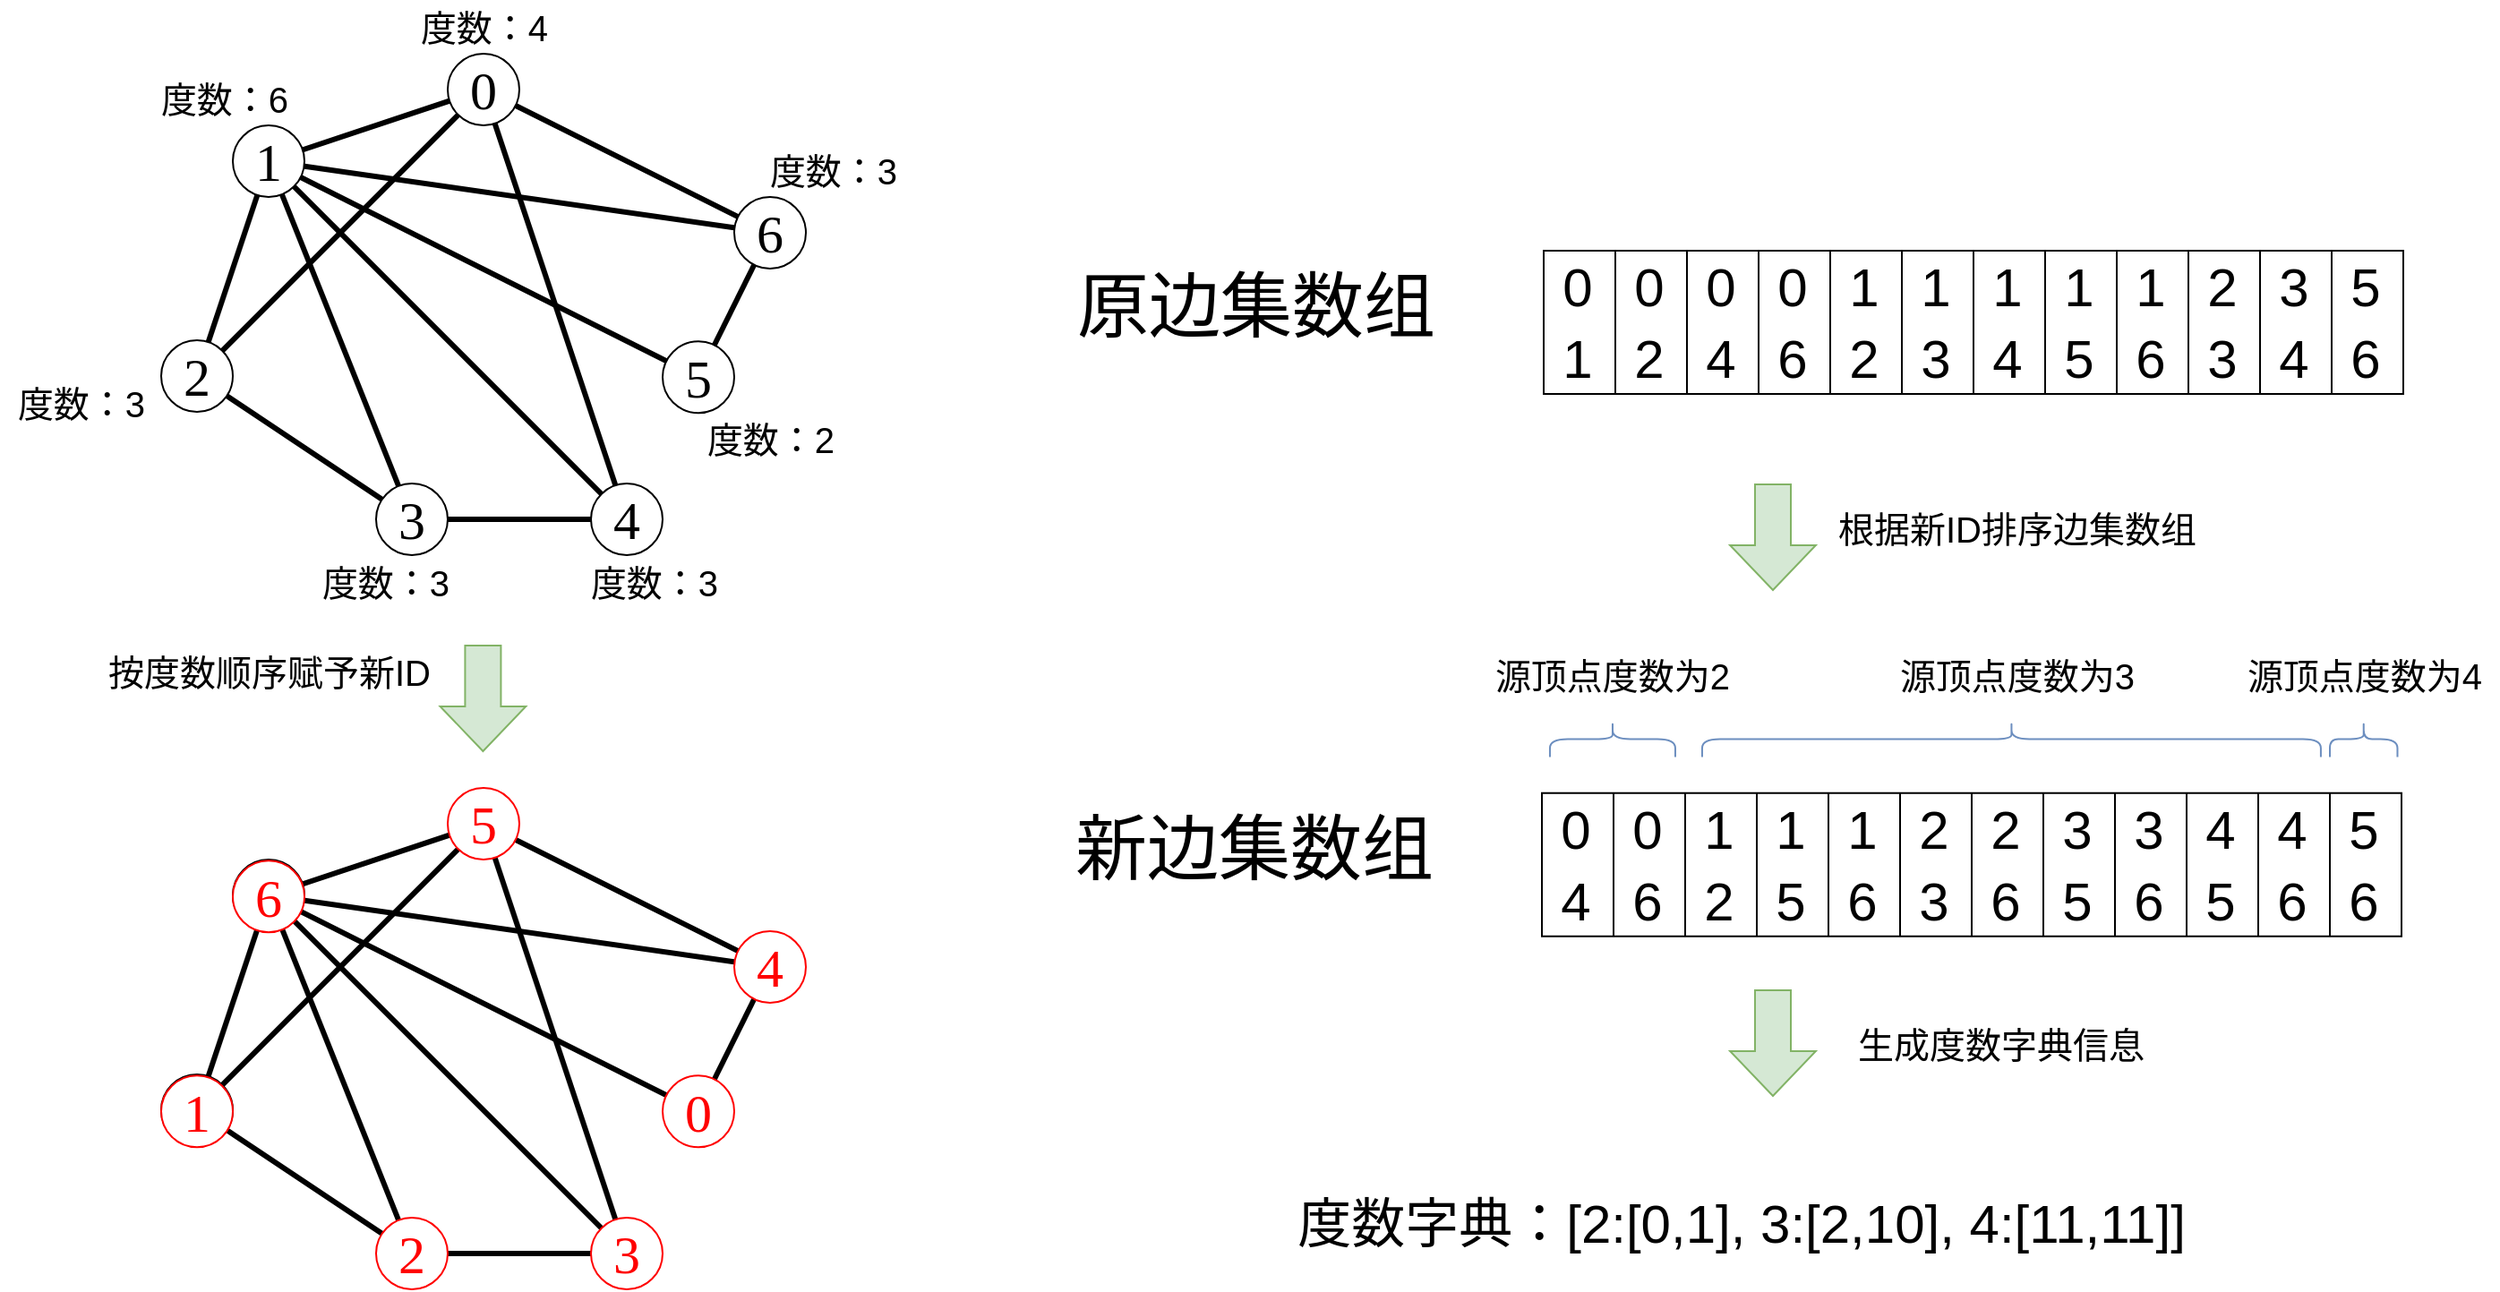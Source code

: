 <mxfile version="17.4.2" type="device" pages="3"><diagram id="eapNppJmyl6uNrW2WyAZ" name="第 1 页"><mxGraphModel dx="1102" dy="865" grid="1" gridSize="10" guides="1" tooltips="1" connect="1" arrows="1" fold="1" page="1" pageScale="1" pageWidth="1169" pageHeight="827" math="0" shadow="0"><root><mxCell id="0"/><mxCell id="1" parent="0"/><mxCell id="rKBcRlkZQRLCVv9c83Ke-1" value="" style="endArrow=none;html=1;rounded=0;entryX=0.5;entryY=0.5;entryDx=0;entryDy=0;entryPerimeter=0;exitX=0.5;exitY=0.5;exitDx=0;exitDy=0;exitPerimeter=0;strokeWidth=3;" parent="1" source="rKBcRlkZQRLCVv9c83Ke-18" target="rKBcRlkZQRLCVv9c83Ke-19" edge="1"><mxGeometry width="50" height="50" relative="1" as="geometry"><mxPoint x="370" y="510" as="sourcePoint"/><mxPoint x="290" y="270" as="targetPoint"/></mxGeometry></mxCell><mxCell id="rKBcRlkZQRLCVv9c83Ke-2" value="" style="endArrow=none;html=1;rounded=0;strokeWidth=3;exitX=0.5;exitY=0.5;exitDx=0;exitDy=0;exitPerimeter=0;entryX=0.5;entryY=0.5;entryDx=0;entryDy=0;entryPerimeter=0;" parent="1" source="rKBcRlkZQRLCVv9c83Ke-16" target="rKBcRlkZQRLCVv9c83Ke-17" edge="1"><mxGeometry width="50" height="50" relative="1" as="geometry"><mxPoint x="240" y="500" as="sourcePoint"/><mxPoint x="440" y="340" as="targetPoint"/></mxGeometry></mxCell><mxCell id="rKBcRlkZQRLCVv9c83Ke-3" value="" style="endArrow=none;html=1;rounded=0;entryX=0.5;entryY=0.5;entryDx=0;entryDy=0;entryPerimeter=0;exitX=0.5;exitY=0.5;exitDx=0;exitDy=0;exitPerimeter=0;strokeWidth=3;" parent="1" source="rKBcRlkZQRLCVv9c83Ke-19" target="rKBcRlkZQRLCVv9c83Ke-13" edge="1"><mxGeometry width="50" height="50" relative="1" as="geometry"><mxPoint x="370" y="510" as="sourcePoint"/><mxPoint x="290" y="270" as="targetPoint"/></mxGeometry></mxCell><mxCell id="rKBcRlkZQRLCVv9c83Ke-4" value="" style="endArrow=none;html=1;rounded=0;entryX=0.5;entryY=0.5;entryDx=0;entryDy=0;entryPerimeter=0;exitX=0.5;exitY=0.5;exitDx=0;exitDy=0;exitPerimeter=0;strokeWidth=3;" parent="1" source="rKBcRlkZQRLCVv9c83Ke-15" target="rKBcRlkZQRLCVv9c83Ke-16" edge="1"><mxGeometry width="50" height="50" relative="1" as="geometry"><mxPoint x="130" y="430" as="sourcePoint"/><mxPoint x="290" y="270" as="targetPoint"/></mxGeometry></mxCell><mxCell id="rKBcRlkZQRLCVv9c83Ke-5" value="" style="endArrow=none;html=1;rounded=0;entryX=0.5;entryY=0.5;entryDx=0;entryDy=0;entryPerimeter=0;exitX=0.5;exitY=0.5;exitDx=0;exitDy=0;exitPerimeter=0;strokeWidth=3;" parent="1" source="rKBcRlkZQRLCVv9c83Ke-17" target="rKBcRlkZQRLCVv9c83Ke-13" edge="1"><mxGeometry width="50" height="50" relative="1" as="geometry"><mxPoint x="130" y="430" as="sourcePoint"/><mxPoint x="290" y="270" as="targetPoint"/></mxGeometry></mxCell><mxCell id="rKBcRlkZQRLCVv9c83Ke-6" value="" style="endArrow=none;html=1;rounded=0;entryX=0.5;entryY=0.5;entryDx=0;entryDy=0;entryPerimeter=0;strokeWidth=3;exitX=0.5;exitY=0.5;exitDx=0;exitDy=0;exitPerimeter=0;" parent="1" source="rKBcRlkZQRLCVv9c83Ke-14" target="rKBcRlkZQRLCVv9c83Ke-17" edge="1"><mxGeometry width="50" height="50" relative="1" as="geometry"><mxPoint x="170" y="350" as="sourcePoint"/><mxPoint x="210" y="510" as="targetPoint"/></mxGeometry></mxCell><mxCell id="rKBcRlkZQRLCVv9c83Ke-7" value="" style="endArrow=none;html=1;rounded=0;entryX=0.5;entryY=0.5;entryDx=0;entryDy=0;entryPerimeter=0;strokeWidth=3;exitX=0.5;exitY=0.5;exitDx=0;exitDy=0;exitPerimeter=0;" parent="1" source="rKBcRlkZQRLCVv9c83Ke-14" target="rKBcRlkZQRLCVv9c83Ke-18" edge="1"><mxGeometry width="50" height="50" relative="1" as="geometry"><mxPoint x="180" y="360" as="sourcePoint"/><mxPoint x="220" y="520" as="targetPoint"/></mxGeometry></mxCell><mxCell id="rKBcRlkZQRLCVv9c83Ke-8" value="" style="endArrow=none;html=1;rounded=0;entryX=0.5;entryY=0.5;entryDx=0;entryDy=0;entryPerimeter=0;strokeWidth=3;exitX=0.5;exitY=0.5;exitDx=0;exitDy=0;exitPerimeter=0;" parent="1" source="rKBcRlkZQRLCVv9c83Ke-14" target="rKBcRlkZQRLCVv9c83Ke-19" edge="1"><mxGeometry width="50" height="50" relative="1" as="geometry"><mxPoint x="190" y="370" as="sourcePoint"/><mxPoint x="230" y="530" as="targetPoint"/></mxGeometry></mxCell><mxCell id="rKBcRlkZQRLCVv9c83Ke-9" value="" style="endArrow=none;html=1;rounded=0;entryX=0.5;entryY=0.5;entryDx=0;entryDy=0;entryPerimeter=0;strokeWidth=3;exitX=0.5;exitY=0.5;exitDx=0;exitDy=0;exitPerimeter=0;" parent="1" source="rKBcRlkZQRLCVv9c83Ke-14" target="rKBcRlkZQRLCVv9c83Ke-16" edge="1"><mxGeometry width="50" height="50" relative="1" as="geometry"><mxPoint x="160" y="340" as="sourcePoint"/><mxPoint x="300" y="280.0" as="targetPoint"/></mxGeometry></mxCell><mxCell id="rKBcRlkZQRLCVv9c83Ke-10" value="" style="endArrow=none;html=1;rounded=0;entryX=0.5;entryY=0.5;entryDx=0;entryDy=0;entryPerimeter=0;exitX=0.5;exitY=0.5;exitDx=0;exitDy=0;exitPerimeter=0;strokeWidth=3;" parent="1" source="rKBcRlkZQRLCVv9c83Ke-14" target="rKBcRlkZQRLCVv9c83Ke-13" edge="1"><mxGeometry width="50" height="50" relative="1" as="geometry"><mxPoint x="180" y="410" as="sourcePoint"/><mxPoint x="340" y="290" as="targetPoint"/></mxGeometry></mxCell><mxCell id="rKBcRlkZQRLCVv9c83Ke-11" value="" style="endArrow=none;html=1;rounded=0;entryX=0.5;entryY=0.5;entryDx=0;entryDy=0;entryPerimeter=0;exitX=0.5;exitY=0.5;exitDx=0;exitDy=0;exitPerimeter=0;strokeWidth=3;" parent="1" source="rKBcRlkZQRLCVv9c83Ke-15" target="rKBcRlkZQRLCVv9c83Ke-13" edge="1"><mxGeometry width="50" height="50" relative="1" as="geometry"><mxPoint x="290" y="390" as="sourcePoint"/><mxPoint x="450" y="270" as="targetPoint"/></mxGeometry></mxCell><mxCell id="rKBcRlkZQRLCVv9c83Ke-12" value="" style="endArrow=none;html=1;rounded=0;entryX=0.5;entryY=0.5;entryDx=0;entryDy=0;entryPerimeter=0;exitX=0.5;exitY=0.5;exitDx=0;exitDy=0;exitPerimeter=0;strokeWidth=3;" parent="1" source="rKBcRlkZQRLCVv9c83Ke-14" target="rKBcRlkZQRLCVv9c83Ke-15" edge="1"><mxGeometry width="50" height="50" relative="1" as="geometry"><mxPoint x="190" y="414" as="sourcePoint"/><mxPoint x="310" y="334.0" as="targetPoint"/></mxGeometry></mxCell><mxCell id="rKBcRlkZQRLCVv9c83Ke-13" value="0" style="ellipse;whiteSpace=wrap;html=1;aspect=fixed;fontFamily=Times New Roman;fontSize=30;points=[[0,0.5,0,0,0],[0.15,0.15,0,0,0],[0.15,0.85,0,0,0],[0.5,0,0,0,0],[0.5,0.5,0,0,0],[0.5,1,0,0,0],[0.85,0.15,0,0,0],[0.85,0.85,0,0,0],[1,0.5,0,0,0]];" parent="1" vertex="1"><mxGeometry x="260" y="240" width="40" height="40" as="geometry"/></mxCell><mxCell id="rKBcRlkZQRLCVv9c83Ke-14" value="1" style="ellipse;whiteSpace=wrap;html=1;aspect=fixed;fontFamily=Times New Roman;fontSize=30;points=[[0,0.5,0,0,0],[0.15,0.15,0,0,0],[0.15,0.85,0,0,0],[0.5,0,0,0,0],[0.5,0.5,0,0,0],[0.5,1,0,0,0],[0.85,0.15,0,0,0],[0.85,0.85,0,0,0],[1,0.5,0,0,0]];" parent="1" vertex="1"><mxGeometry x="140" y="280" width="40" height="40" as="geometry"/></mxCell><mxCell id="rKBcRlkZQRLCVv9c83Ke-15" value="2" style="ellipse;whiteSpace=wrap;html=1;aspect=fixed;fontFamily=Times New Roman;fontSize=30;points=[[0,0.5,0,0,0],[0.15,0.15,0,0,0],[0.15,0.85,0,0,0],[0.5,0,0,0,0],[0.5,0.5,0,0,0],[0.5,1,0,0,0],[0.85,0.15,0,0,0],[0.85,0.85,0,0,0],[1,0.5,0,0,0]];" parent="1" vertex="1"><mxGeometry x="100" y="400" width="40" height="40" as="geometry"/></mxCell><mxCell id="rKBcRlkZQRLCVv9c83Ke-16" value="3" style="ellipse;whiteSpace=wrap;html=1;aspect=fixed;fontFamily=Times New Roman;fontSize=30;points=[[0,0.5,0,0,0],[0.15,0.15,0,0,0],[0.15,0.85,0,0,0],[0.5,0,0,0,0],[0.5,0.5,0,0,0],[0.5,1,0,0,0],[0.85,0.15,0,0,0],[0.85,0.85,0,0,0],[1,0.5,0,0,0]];" parent="1" vertex="1"><mxGeometry x="220" y="480" width="40" height="40" as="geometry"/></mxCell><mxCell id="rKBcRlkZQRLCVv9c83Ke-17" value="4" style="ellipse;whiteSpace=wrap;html=1;aspect=fixed;fontFamily=Times New Roman;fontSize=30;points=[[0,0.5,0,0,0],[0.15,0.15,0,0,0],[0.15,0.85,0,0,0],[0.5,0,0,0,0],[0.5,0.5,0,0,0],[0.5,1,0,0,0],[0.85,0.15,0,0,0],[0.85,0.85,0,0,0],[1,0.5,0,0,0]];" parent="1" vertex="1"><mxGeometry x="340" y="480" width="40" height="40" as="geometry"/></mxCell><mxCell id="rKBcRlkZQRLCVv9c83Ke-18" value="5" style="ellipse;whiteSpace=wrap;html=1;aspect=fixed;fontFamily=Times New Roman;fontSize=30;points=[[0,0.5,0,0,0],[0.15,0.15,0,0,0],[0.15,0.85,0,0,0],[0.5,0,0,0,0],[0.5,0.5,0,0,0],[0.5,1,0,0,0],[0.85,0.15,0,0,0],[0.85,0.85,0,0,0],[1,0.5,0,0,0]];" parent="1" vertex="1"><mxGeometry x="380" y="400.62" width="40" height="40" as="geometry"/></mxCell><mxCell id="rKBcRlkZQRLCVv9c83Ke-19" value="6" style="ellipse;whiteSpace=wrap;html=1;aspect=fixed;fontFamily=Times New Roman;fontSize=30;points=[[0,0.5,0,0,0],[0.15,0.15,0,0,0],[0.15,0.85,0,0,0],[0.5,0,0,0,0],[0.5,0.5,0,0,0],[0.5,1,0,0,0],[0.85,0.15,0,0,0],[0.85,0.85,0,0,0],[1,0.5,0,0,0]];" parent="1" vertex="1"><mxGeometry x="420" y="320" width="40" height="40" as="geometry"/></mxCell><mxCell id="rKBcRlkZQRLCVv9c83Ke-20" value="" style="shape=table;startSize=0;container=1;collapsible=0;childLayout=tableLayout;fontSize=30;fillColor=none;" parent="1" vertex="1"><mxGeometry x="872" y="350.0" width="480" height="80" as="geometry"/></mxCell><mxCell id="rKBcRlkZQRLCVv9c83Ke-21" value="" style="shape=tableRow;horizontal=0;startSize=0;swimlaneHead=0;swimlaneBody=0;top=0;left=0;bottom=0;right=0;collapsible=0;dropTarget=0;fillColor=none;points=[[0,0.5],[1,0.5]];portConstraint=eastwest;fontSize=30;" parent="rKBcRlkZQRLCVv9c83Ke-20" vertex="1"><mxGeometry width="480" height="80" as="geometry"/></mxCell><mxCell id="rKBcRlkZQRLCVv9c83Ke-22" value="" style="shape=partialRectangle;html=1;whiteSpace=wrap;connectable=0;overflow=hidden;fillColor=none;top=0;left=0;bottom=0;right=0;pointerEvents=1;fontSize=30;" parent="rKBcRlkZQRLCVv9c83Ke-21" vertex="1"><mxGeometry width="40" height="80" as="geometry"><mxRectangle width="40" height="80" as="alternateBounds"/></mxGeometry></mxCell><mxCell id="rKBcRlkZQRLCVv9c83Ke-23" value="" style="shape=partialRectangle;html=1;whiteSpace=wrap;connectable=0;overflow=hidden;fillColor=none;top=0;left=0;bottom=0;right=0;pointerEvents=1;fontSize=30;" parent="rKBcRlkZQRLCVv9c83Ke-21" vertex="1"><mxGeometry x="40" width="40" height="80" as="geometry"><mxRectangle width="40" height="80" as="alternateBounds"/></mxGeometry></mxCell><mxCell id="rKBcRlkZQRLCVv9c83Ke-24" value="" style="shape=partialRectangle;html=1;whiteSpace=wrap;connectable=0;overflow=hidden;fillColor=none;top=0;left=0;bottom=0;right=0;pointerEvents=1;fontSize=30;" parent="rKBcRlkZQRLCVv9c83Ke-21" vertex="1"><mxGeometry x="80" width="40" height="80" as="geometry"><mxRectangle width="40" height="80" as="alternateBounds"/></mxGeometry></mxCell><mxCell id="rKBcRlkZQRLCVv9c83Ke-25" value="" style="shape=partialRectangle;html=1;whiteSpace=wrap;connectable=0;overflow=hidden;fillColor=none;top=0;left=0;bottom=0;right=0;pointerEvents=1;fontSize=30;" parent="rKBcRlkZQRLCVv9c83Ke-21" vertex="1"><mxGeometry x="120" width="40" height="80" as="geometry"><mxRectangle width="40" height="80" as="alternateBounds"/></mxGeometry></mxCell><mxCell id="rKBcRlkZQRLCVv9c83Ke-26" value="" style="shape=partialRectangle;html=1;whiteSpace=wrap;connectable=0;overflow=hidden;fillColor=none;top=0;left=0;bottom=0;right=0;pointerEvents=1;fontSize=30;" parent="rKBcRlkZQRLCVv9c83Ke-21" vertex="1"><mxGeometry x="160" width="40" height="80" as="geometry"><mxRectangle width="40" height="80" as="alternateBounds"/></mxGeometry></mxCell><mxCell id="rKBcRlkZQRLCVv9c83Ke-27" value="" style="shape=partialRectangle;html=1;whiteSpace=wrap;connectable=0;overflow=hidden;fillColor=none;top=0;left=0;bottom=0;right=0;pointerEvents=1;fontSize=30;" parent="rKBcRlkZQRLCVv9c83Ke-21" vertex="1"><mxGeometry x="200" width="40" height="80" as="geometry"><mxRectangle width="40" height="80" as="alternateBounds"/></mxGeometry></mxCell><mxCell id="rKBcRlkZQRLCVv9c83Ke-28" value="" style="shape=partialRectangle;html=1;whiteSpace=wrap;connectable=0;overflow=hidden;fillColor=none;top=0;left=0;bottom=0;right=0;pointerEvents=1;fontSize=30;" parent="rKBcRlkZQRLCVv9c83Ke-21" vertex="1"><mxGeometry x="240" width="40" height="80" as="geometry"><mxRectangle width="40" height="80" as="alternateBounds"/></mxGeometry></mxCell><mxCell id="rKBcRlkZQRLCVv9c83Ke-29" value="" style="shape=partialRectangle;html=1;whiteSpace=wrap;connectable=0;overflow=hidden;fillColor=none;top=0;left=0;bottom=0;right=0;pointerEvents=1;fontSize=30;" parent="rKBcRlkZQRLCVv9c83Ke-21" vertex="1"><mxGeometry x="280" width="40" height="80" as="geometry"><mxRectangle width="40" height="80" as="alternateBounds"/></mxGeometry></mxCell><mxCell id="rKBcRlkZQRLCVv9c83Ke-30" value="" style="shape=partialRectangle;html=1;whiteSpace=wrap;connectable=0;overflow=hidden;fillColor=none;top=0;left=0;bottom=0;right=0;pointerEvents=1;fontSize=30;" parent="rKBcRlkZQRLCVv9c83Ke-21" vertex="1"><mxGeometry x="320" width="40" height="80" as="geometry"><mxRectangle width="40" height="80" as="alternateBounds"/></mxGeometry></mxCell><mxCell id="rKBcRlkZQRLCVv9c83Ke-31" value="" style="shape=partialRectangle;html=1;whiteSpace=wrap;connectable=0;overflow=hidden;fillColor=none;top=0;left=0;bottom=0;right=0;pointerEvents=1;fontSize=30;" parent="rKBcRlkZQRLCVv9c83Ke-21" vertex="1"><mxGeometry x="360" width="40" height="80" as="geometry"><mxRectangle width="40" height="80" as="alternateBounds"/></mxGeometry></mxCell><mxCell id="rKBcRlkZQRLCVv9c83Ke-32" style="shape=partialRectangle;html=1;whiteSpace=wrap;connectable=0;overflow=hidden;fillColor=none;top=0;left=0;bottom=0;right=0;pointerEvents=1;fontSize=30;" parent="rKBcRlkZQRLCVv9c83Ke-21" vertex="1"><mxGeometry x="400" width="40" height="80" as="geometry"><mxRectangle width="40" height="80" as="alternateBounds"/></mxGeometry></mxCell><mxCell id="rKBcRlkZQRLCVv9c83Ke-33" style="shape=partialRectangle;html=1;whiteSpace=wrap;connectable=0;overflow=hidden;fillColor=none;top=0;left=0;bottom=0;right=0;pointerEvents=1;fontSize=30;" parent="rKBcRlkZQRLCVv9c83Ke-21" vertex="1"><mxGeometry x="440" width="40" height="80" as="geometry"><mxRectangle width="40" height="80" as="alternateBounds"/></mxGeometry></mxCell><mxCell id="rKBcRlkZQRLCVv9c83Ke-34" value="" style="shape=table;startSize=0;container=1;collapsible=0;childLayout=tableLayout;fontSize=30;strokeColor=none;fillColor=none;" parent="1" vertex="1"><mxGeometry x="871" y="350.0" width="480" height="80" as="geometry"/></mxCell><mxCell id="rKBcRlkZQRLCVv9c83Ke-35" value="" style="shape=tableRow;horizontal=0;startSize=0;swimlaneHead=0;swimlaneBody=0;top=0;left=0;bottom=0;right=0;collapsible=0;dropTarget=0;fillColor=none;points=[[0,0.5],[1,0.5]];portConstraint=eastwest;fontSize=30;strokeColor=none;" parent="rKBcRlkZQRLCVv9c83Ke-34" vertex="1"><mxGeometry width="480" height="40" as="geometry"/></mxCell><mxCell id="rKBcRlkZQRLCVv9c83Ke-36" value="0" style="shape=partialRectangle;html=1;whiteSpace=wrap;connectable=0;overflow=hidden;fillColor=none;top=0;left=0;bottom=0;right=0;pointerEvents=1;fontSize=30;strokeColor=none;" parent="rKBcRlkZQRLCVv9c83Ke-35" vertex="1"><mxGeometry width="40" height="40" as="geometry"><mxRectangle width="40" height="40" as="alternateBounds"/></mxGeometry></mxCell><mxCell id="rKBcRlkZQRLCVv9c83Ke-37" value="0" style="shape=partialRectangle;html=1;whiteSpace=wrap;connectable=0;overflow=hidden;fillColor=none;top=0;left=0;bottom=0;right=0;pointerEvents=1;fontSize=30;strokeColor=none;" parent="rKBcRlkZQRLCVv9c83Ke-35" vertex="1"><mxGeometry x="40" width="40" height="40" as="geometry"><mxRectangle width="40" height="40" as="alternateBounds"/></mxGeometry></mxCell><mxCell id="rKBcRlkZQRLCVv9c83Ke-38" value="0" style="shape=partialRectangle;html=1;whiteSpace=wrap;connectable=0;overflow=hidden;fillColor=none;top=0;left=0;bottom=0;right=0;pointerEvents=1;fontSize=30;strokeColor=none;" parent="rKBcRlkZQRLCVv9c83Ke-35" vertex="1"><mxGeometry x="80" width="40" height="40" as="geometry"><mxRectangle width="40" height="40" as="alternateBounds"/></mxGeometry></mxCell><mxCell id="rKBcRlkZQRLCVv9c83Ke-39" value="0" style="shape=partialRectangle;html=1;whiteSpace=wrap;connectable=0;overflow=hidden;fillColor=none;top=0;left=0;bottom=0;right=0;pointerEvents=1;fontSize=30;strokeColor=none;" parent="rKBcRlkZQRLCVv9c83Ke-35" vertex="1"><mxGeometry x="120" width="40" height="40" as="geometry"><mxRectangle width="40" height="40" as="alternateBounds"/></mxGeometry></mxCell><mxCell id="rKBcRlkZQRLCVv9c83Ke-40" value="1" style="shape=partialRectangle;html=1;whiteSpace=wrap;connectable=0;overflow=hidden;fillColor=none;top=0;left=0;bottom=0;right=0;pointerEvents=1;fontSize=30;strokeColor=none;" parent="rKBcRlkZQRLCVv9c83Ke-35" vertex="1"><mxGeometry x="160" width="40" height="40" as="geometry"><mxRectangle width="40" height="40" as="alternateBounds"/></mxGeometry></mxCell><mxCell id="rKBcRlkZQRLCVv9c83Ke-41" value="1" style="shape=partialRectangle;html=1;whiteSpace=wrap;connectable=0;overflow=hidden;fillColor=none;top=0;left=0;bottom=0;right=0;pointerEvents=1;fontSize=30;strokeColor=none;" parent="rKBcRlkZQRLCVv9c83Ke-35" vertex="1"><mxGeometry x="200" width="40" height="40" as="geometry"><mxRectangle width="40" height="40" as="alternateBounds"/></mxGeometry></mxCell><mxCell id="rKBcRlkZQRLCVv9c83Ke-42" value="1" style="shape=partialRectangle;html=1;whiteSpace=wrap;connectable=0;overflow=hidden;fillColor=none;top=0;left=0;bottom=0;right=0;pointerEvents=1;fontSize=30;strokeColor=none;" parent="rKBcRlkZQRLCVv9c83Ke-35" vertex="1"><mxGeometry x="240" width="40" height="40" as="geometry"><mxRectangle width="40" height="40" as="alternateBounds"/></mxGeometry></mxCell><mxCell id="rKBcRlkZQRLCVv9c83Ke-43" value="1" style="shape=partialRectangle;html=1;whiteSpace=wrap;connectable=0;overflow=hidden;fillColor=none;top=0;left=0;bottom=0;right=0;pointerEvents=1;fontSize=30;strokeColor=none;" parent="rKBcRlkZQRLCVv9c83Ke-35" vertex="1"><mxGeometry x="280" width="40" height="40" as="geometry"><mxRectangle width="40" height="40" as="alternateBounds"/></mxGeometry></mxCell><mxCell id="rKBcRlkZQRLCVv9c83Ke-44" value="1" style="shape=partialRectangle;html=1;whiteSpace=wrap;connectable=0;overflow=hidden;fillColor=none;top=0;left=0;bottom=0;right=0;pointerEvents=1;fontSize=30;strokeColor=none;" parent="rKBcRlkZQRLCVv9c83Ke-35" vertex="1"><mxGeometry x="320" width="40" height="40" as="geometry"><mxRectangle width="40" height="40" as="alternateBounds"/></mxGeometry></mxCell><mxCell id="rKBcRlkZQRLCVv9c83Ke-45" value="2" style="shape=partialRectangle;html=1;whiteSpace=wrap;connectable=0;overflow=hidden;fillColor=none;top=0;left=0;bottom=0;right=0;pointerEvents=1;fontSize=30;strokeColor=none;" parent="rKBcRlkZQRLCVv9c83Ke-35" vertex="1"><mxGeometry x="360" width="40" height="40" as="geometry"><mxRectangle width="40" height="40" as="alternateBounds"/></mxGeometry></mxCell><mxCell id="rKBcRlkZQRLCVv9c83Ke-46" value="3" style="shape=partialRectangle;html=1;whiteSpace=wrap;connectable=0;overflow=hidden;fillColor=none;top=0;left=0;bottom=0;right=0;pointerEvents=1;fontSize=30;strokeColor=none;" parent="rKBcRlkZQRLCVv9c83Ke-35" vertex="1"><mxGeometry x="400" width="40" height="40" as="geometry"><mxRectangle width="40" height="40" as="alternateBounds"/></mxGeometry></mxCell><mxCell id="rKBcRlkZQRLCVv9c83Ke-47" value="5" style="shape=partialRectangle;html=1;whiteSpace=wrap;connectable=0;overflow=hidden;fillColor=none;top=0;left=0;bottom=0;right=0;pointerEvents=1;fontSize=30;strokeColor=none;" parent="rKBcRlkZQRLCVv9c83Ke-35" vertex="1"><mxGeometry x="440" width="40" height="40" as="geometry"><mxRectangle width="40" height="40" as="alternateBounds"/></mxGeometry></mxCell><mxCell id="rKBcRlkZQRLCVv9c83Ke-48" value="" style="shape=tableRow;horizontal=0;startSize=0;swimlaneHead=0;swimlaneBody=0;top=0;left=0;bottom=0;right=0;collapsible=0;dropTarget=0;fillColor=none;points=[[0,0.5],[1,0.5]];portConstraint=eastwest;fontSize=30;strokeColor=none;" parent="rKBcRlkZQRLCVv9c83Ke-34" vertex="1"><mxGeometry y="40" width="480" height="40" as="geometry"/></mxCell><mxCell id="rKBcRlkZQRLCVv9c83Ke-49" value="1" style="shape=partialRectangle;html=1;whiteSpace=wrap;connectable=0;overflow=hidden;fillColor=none;top=0;left=0;bottom=0;right=0;pointerEvents=1;fontSize=30;strokeColor=none;" parent="rKBcRlkZQRLCVv9c83Ke-48" vertex="1"><mxGeometry width="40" height="40" as="geometry"><mxRectangle width="40" height="40" as="alternateBounds"/></mxGeometry></mxCell><mxCell id="rKBcRlkZQRLCVv9c83Ke-50" value="2" style="shape=partialRectangle;html=1;whiteSpace=wrap;connectable=0;overflow=hidden;fillColor=none;top=0;left=0;bottom=0;right=0;pointerEvents=1;fontSize=30;strokeColor=none;" parent="rKBcRlkZQRLCVv9c83Ke-48" vertex="1"><mxGeometry x="40" width="40" height="40" as="geometry"><mxRectangle width="40" height="40" as="alternateBounds"/></mxGeometry></mxCell><mxCell id="rKBcRlkZQRLCVv9c83Ke-51" value="4" style="shape=partialRectangle;html=1;whiteSpace=wrap;connectable=0;overflow=hidden;fillColor=none;top=0;left=0;bottom=0;right=0;pointerEvents=1;fontSize=30;strokeColor=none;" parent="rKBcRlkZQRLCVv9c83Ke-48" vertex="1"><mxGeometry x="80" width="40" height="40" as="geometry"><mxRectangle width="40" height="40" as="alternateBounds"/></mxGeometry></mxCell><mxCell id="rKBcRlkZQRLCVv9c83Ke-52" value="6" style="shape=partialRectangle;html=1;whiteSpace=wrap;connectable=0;overflow=hidden;fillColor=none;top=0;left=0;bottom=0;right=0;pointerEvents=1;fontSize=30;strokeColor=none;" parent="rKBcRlkZQRLCVv9c83Ke-48" vertex="1"><mxGeometry x="120" width="40" height="40" as="geometry"><mxRectangle width="40" height="40" as="alternateBounds"/></mxGeometry></mxCell><mxCell id="rKBcRlkZQRLCVv9c83Ke-53" value="2" style="shape=partialRectangle;html=1;whiteSpace=wrap;connectable=0;overflow=hidden;fillColor=none;top=0;left=0;bottom=0;right=0;pointerEvents=1;fontSize=30;strokeColor=none;" parent="rKBcRlkZQRLCVv9c83Ke-48" vertex="1"><mxGeometry x="160" width="40" height="40" as="geometry"><mxRectangle width="40" height="40" as="alternateBounds"/></mxGeometry></mxCell><mxCell id="rKBcRlkZQRLCVv9c83Ke-54" value="3" style="shape=partialRectangle;html=1;whiteSpace=wrap;connectable=0;overflow=hidden;fillColor=none;top=0;left=0;bottom=0;right=0;pointerEvents=1;fontSize=30;strokeColor=none;" parent="rKBcRlkZQRLCVv9c83Ke-48" vertex="1"><mxGeometry x="200" width="40" height="40" as="geometry"><mxRectangle width="40" height="40" as="alternateBounds"/></mxGeometry></mxCell><mxCell id="rKBcRlkZQRLCVv9c83Ke-55" value="4" style="shape=partialRectangle;html=1;whiteSpace=wrap;connectable=0;overflow=hidden;fillColor=none;top=0;left=0;bottom=0;right=0;pointerEvents=1;fontSize=30;strokeColor=none;" parent="rKBcRlkZQRLCVv9c83Ke-48" vertex="1"><mxGeometry x="240" width="40" height="40" as="geometry"><mxRectangle width="40" height="40" as="alternateBounds"/></mxGeometry></mxCell><mxCell id="rKBcRlkZQRLCVv9c83Ke-56" value="5" style="shape=partialRectangle;html=1;whiteSpace=wrap;connectable=0;overflow=hidden;fillColor=none;top=0;left=0;bottom=0;right=0;pointerEvents=1;fontSize=30;strokeColor=none;" parent="rKBcRlkZQRLCVv9c83Ke-48" vertex="1"><mxGeometry x="280" width="40" height="40" as="geometry"><mxRectangle width="40" height="40" as="alternateBounds"/></mxGeometry></mxCell><mxCell id="rKBcRlkZQRLCVv9c83Ke-57" value="6" style="shape=partialRectangle;html=1;whiteSpace=wrap;connectable=0;overflow=hidden;fillColor=none;top=0;left=0;bottom=0;right=0;pointerEvents=1;fontSize=30;strokeColor=none;" parent="rKBcRlkZQRLCVv9c83Ke-48" vertex="1"><mxGeometry x="320" width="40" height="40" as="geometry"><mxRectangle width="40" height="40" as="alternateBounds"/></mxGeometry></mxCell><mxCell id="rKBcRlkZQRLCVv9c83Ke-58" value="3" style="shape=partialRectangle;html=1;whiteSpace=wrap;connectable=0;overflow=hidden;fillColor=none;top=0;left=0;bottom=0;right=0;pointerEvents=1;fontSize=30;strokeColor=none;" parent="rKBcRlkZQRLCVv9c83Ke-48" vertex="1"><mxGeometry x="360" width="40" height="40" as="geometry"><mxRectangle width="40" height="40" as="alternateBounds"/></mxGeometry></mxCell><mxCell id="rKBcRlkZQRLCVv9c83Ke-59" value="4" style="shape=partialRectangle;html=1;whiteSpace=wrap;connectable=0;overflow=hidden;fillColor=none;top=0;left=0;bottom=0;right=0;pointerEvents=1;fontSize=30;strokeColor=none;" parent="rKBcRlkZQRLCVv9c83Ke-48" vertex="1"><mxGeometry x="400" width="40" height="40" as="geometry"><mxRectangle width="40" height="40" as="alternateBounds"/></mxGeometry></mxCell><mxCell id="rKBcRlkZQRLCVv9c83Ke-60" value="6" style="shape=partialRectangle;html=1;whiteSpace=wrap;connectable=0;overflow=hidden;fillColor=none;top=0;left=0;bottom=0;right=0;pointerEvents=1;fontSize=30;strokeColor=none;" parent="rKBcRlkZQRLCVv9c83Ke-48" vertex="1"><mxGeometry x="440" width="40" height="40" as="geometry"><mxRectangle width="40" height="40" as="alternateBounds"/></mxGeometry></mxCell><mxCell id="rKBcRlkZQRLCVv9c83Ke-78" value="&lt;font style=&quot;font-size: 40px&quot;&gt;原边集数组&lt;/font&gt;" style="text;html=1;resizable=0;autosize=1;align=center;verticalAlign=middle;points=[];fillColor=none;strokeColor=none;rounded=0;fontSize=40;fontColor=#000000;" parent="1" vertex="1"><mxGeometry x="601" y="355" width="220" height="50" as="geometry"/></mxCell><mxCell id="rKBcRlkZQRLCVv9c83Ke-96" value="度数：4" style="text;html=1;resizable=0;autosize=1;align=center;verticalAlign=middle;points=[];fillColor=none;strokeColor=none;rounded=0;fontSize=20;" parent="1" vertex="1"><mxGeometry x="235" y="210" width="90" height="30" as="geometry"/></mxCell><mxCell id="rKBcRlkZQRLCVv9c83Ke-97" value="度数：6" style="text;html=1;resizable=0;autosize=1;align=center;verticalAlign=middle;points=[];fillColor=none;strokeColor=none;rounded=0;fontSize=20;" parent="1" vertex="1"><mxGeometry x="90" y="250" width="90" height="30" as="geometry"/></mxCell><mxCell id="rKBcRlkZQRLCVv9c83Ke-98" value="度数：3" style="text;html=1;resizable=0;autosize=1;align=center;verticalAlign=middle;points=[];fillColor=none;strokeColor=none;rounded=0;fontSize=20;" parent="1" vertex="1"><mxGeometry x="10" y="420" width="90" height="30" as="geometry"/></mxCell><mxCell id="rKBcRlkZQRLCVv9c83Ke-99" value="度数：3" style="text;html=1;resizable=0;autosize=1;align=center;verticalAlign=middle;points=[];fillColor=none;strokeColor=none;rounded=0;fontSize=20;" parent="1" vertex="1"><mxGeometry x="180" y="520" width="90" height="30" as="geometry"/></mxCell><mxCell id="rKBcRlkZQRLCVv9c83Ke-100" value="度数：3" style="text;html=1;resizable=0;autosize=1;align=center;verticalAlign=middle;points=[];fillColor=none;strokeColor=none;rounded=0;fontSize=20;" parent="1" vertex="1"><mxGeometry x="330" y="520" width="90" height="30" as="geometry"/></mxCell><mxCell id="rKBcRlkZQRLCVv9c83Ke-101" value="度数：3" style="text;html=1;resizable=0;autosize=1;align=center;verticalAlign=middle;points=[];fillColor=none;strokeColor=none;rounded=0;fontSize=20;" parent="1" vertex="1"><mxGeometry x="430" y="290" width="90" height="30" as="geometry"/></mxCell><mxCell id="rKBcRlkZQRLCVv9c83Ke-102" value="度数：2" style="text;html=1;resizable=0;autosize=1;align=center;verticalAlign=middle;points=[];fillColor=none;strokeColor=none;rounded=0;fontSize=20;" parent="1" vertex="1"><mxGeometry x="395" y="440" width="90" height="30" as="geometry"/></mxCell><mxCell id="rKBcRlkZQRLCVv9c83Ke-103" value="" style="endArrow=none;html=1;rounded=0;entryX=0.5;entryY=0.5;entryDx=0;entryDy=0;entryPerimeter=0;exitX=0.5;exitY=0.5;exitDx=0;exitDy=0;exitPerimeter=0;strokeWidth=3;" parent="1" source="rKBcRlkZQRLCVv9c83Ke-120" target="rKBcRlkZQRLCVv9c83Ke-121" edge="1"><mxGeometry width="50" height="50" relative="1" as="geometry"><mxPoint x="370" y="920" as="sourcePoint"/><mxPoint x="290" y="680" as="targetPoint"/></mxGeometry></mxCell><mxCell id="rKBcRlkZQRLCVv9c83Ke-104" value="" style="endArrow=none;html=1;rounded=0;strokeWidth=3;exitX=0.5;exitY=0.5;exitDx=0;exitDy=0;exitPerimeter=0;entryX=0.5;entryY=0.5;entryDx=0;entryDy=0;entryPerimeter=0;" parent="1" source="rKBcRlkZQRLCVv9c83Ke-118" target="rKBcRlkZQRLCVv9c83Ke-119" edge="1"><mxGeometry width="50" height="50" relative="1" as="geometry"><mxPoint x="240" y="910" as="sourcePoint"/><mxPoint x="440" y="750" as="targetPoint"/></mxGeometry></mxCell><mxCell id="rKBcRlkZQRLCVv9c83Ke-105" value="" style="endArrow=none;html=1;rounded=0;entryX=0.5;entryY=0.5;entryDx=0;entryDy=0;entryPerimeter=0;exitX=0.5;exitY=0.5;exitDx=0;exitDy=0;exitPerimeter=0;strokeWidth=3;" parent="1" source="rKBcRlkZQRLCVv9c83Ke-121" target="rKBcRlkZQRLCVv9c83Ke-115" edge="1"><mxGeometry width="50" height="50" relative="1" as="geometry"><mxPoint x="370" y="920" as="sourcePoint"/><mxPoint x="290" y="680" as="targetPoint"/></mxGeometry></mxCell><mxCell id="rKBcRlkZQRLCVv9c83Ke-106" value="" style="endArrow=none;html=1;rounded=0;entryX=0.5;entryY=0.5;entryDx=0;entryDy=0;entryPerimeter=0;exitX=0.5;exitY=0.5;exitDx=0;exitDy=0;exitPerimeter=0;strokeWidth=3;" parent="1" source="rKBcRlkZQRLCVv9c83Ke-117" target="rKBcRlkZQRLCVv9c83Ke-118" edge="1"><mxGeometry width="50" height="50" relative="1" as="geometry"><mxPoint x="130" y="840" as="sourcePoint"/><mxPoint x="290" y="680" as="targetPoint"/></mxGeometry></mxCell><mxCell id="rKBcRlkZQRLCVv9c83Ke-107" value="" style="endArrow=none;html=1;rounded=0;entryX=0.5;entryY=0.5;entryDx=0;entryDy=0;entryPerimeter=0;exitX=0.5;exitY=0.5;exitDx=0;exitDy=0;exitPerimeter=0;strokeWidth=3;" parent="1" source="rKBcRlkZQRLCVv9c83Ke-119" target="rKBcRlkZQRLCVv9c83Ke-115" edge="1"><mxGeometry width="50" height="50" relative="1" as="geometry"><mxPoint x="130" y="840" as="sourcePoint"/><mxPoint x="290" y="680" as="targetPoint"/></mxGeometry></mxCell><mxCell id="rKBcRlkZQRLCVv9c83Ke-108" value="" style="endArrow=none;html=1;rounded=0;entryX=0.5;entryY=0.5;entryDx=0;entryDy=0;entryPerimeter=0;strokeWidth=3;exitX=0.5;exitY=0.5;exitDx=0;exitDy=0;exitPerimeter=0;" parent="1" source="rKBcRlkZQRLCVv9c83Ke-116" target="rKBcRlkZQRLCVv9c83Ke-119" edge="1"><mxGeometry width="50" height="50" relative="1" as="geometry"><mxPoint x="170" y="760" as="sourcePoint"/><mxPoint x="210" y="920" as="targetPoint"/></mxGeometry></mxCell><mxCell id="rKBcRlkZQRLCVv9c83Ke-109" value="" style="endArrow=none;html=1;rounded=0;entryX=0.5;entryY=0.5;entryDx=0;entryDy=0;entryPerimeter=0;strokeWidth=3;exitX=0.5;exitY=0.5;exitDx=0;exitDy=0;exitPerimeter=0;" parent="1" source="rKBcRlkZQRLCVv9c83Ke-116" target="rKBcRlkZQRLCVv9c83Ke-120" edge="1"><mxGeometry width="50" height="50" relative="1" as="geometry"><mxPoint x="180" y="770" as="sourcePoint"/><mxPoint x="220" y="930" as="targetPoint"/></mxGeometry></mxCell><mxCell id="rKBcRlkZQRLCVv9c83Ke-110" value="" style="endArrow=none;html=1;rounded=0;entryX=0.5;entryY=0.5;entryDx=0;entryDy=0;entryPerimeter=0;strokeWidth=3;exitX=0.5;exitY=0.5;exitDx=0;exitDy=0;exitPerimeter=0;" parent="1" source="rKBcRlkZQRLCVv9c83Ke-116" target="rKBcRlkZQRLCVv9c83Ke-121" edge="1"><mxGeometry width="50" height="50" relative="1" as="geometry"><mxPoint x="190" y="780" as="sourcePoint"/><mxPoint x="230" y="940" as="targetPoint"/></mxGeometry></mxCell><mxCell id="rKBcRlkZQRLCVv9c83Ke-111" value="" style="endArrow=none;html=1;rounded=0;entryX=0.5;entryY=0.5;entryDx=0;entryDy=0;entryPerimeter=0;strokeWidth=3;exitX=0.5;exitY=0.5;exitDx=0;exitDy=0;exitPerimeter=0;" parent="1" source="rKBcRlkZQRLCVv9c83Ke-116" target="rKBcRlkZQRLCVv9c83Ke-118" edge="1"><mxGeometry width="50" height="50" relative="1" as="geometry"><mxPoint x="160" y="750" as="sourcePoint"/><mxPoint x="300" y="690.0" as="targetPoint"/></mxGeometry></mxCell><mxCell id="rKBcRlkZQRLCVv9c83Ke-112" value="" style="endArrow=none;html=1;rounded=0;entryX=0.5;entryY=0.5;entryDx=0;entryDy=0;entryPerimeter=0;exitX=0.5;exitY=0.5;exitDx=0;exitDy=0;exitPerimeter=0;strokeWidth=3;" parent="1" source="rKBcRlkZQRLCVv9c83Ke-116" target="rKBcRlkZQRLCVv9c83Ke-115" edge="1"><mxGeometry width="50" height="50" relative="1" as="geometry"><mxPoint x="180" y="820" as="sourcePoint"/><mxPoint x="340" y="700" as="targetPoint"/></mxGeometry></mxCell><mxCell id="rKBcRlkZQRLCVv9c83Ke-113" value="" style="endArrow=none;html=1;rounded=0;entryX=0.5;entryY=0.5;entryDx=0;entryDy=0;entryPerimeter=0;exitX=0.5;exitY=0.5;exitDx=0;exitDy=0;exitPerimeter=0;strokeWidth=3;" parent="1" source="rKBcRlkZQRLCVv9c83Ke-117" target="rKBcRlkZQRLCVv9c83Ke-115" edge="1"><mxGeometry width="50" height="50" relative="1" as="geometry"><mxPoint x="290" y="800" as="sourcePoint"/><mxPoint x="450" y="680" as="targetPoint"/></mxGeometry></mxCell><mxCell id="rKBcRlkZQRLCVv9c83Ke-114" value="" style="endArrow=none;html=1;rounded=0;entryX=0.5;entryY=0.5;entryDx=0;entryDy=0;entryPerimeter=0;exitX=0.5;exitY=0.5;exitDx=0;exitDy=0;exitPerimeter=0;strokeWidth=3;" parent="1" source="rKBcRlkZQRLCVv9c83Ke-116" target="rKBcRlkZQRLCVv9c83Ke-117" edge="1"><mxGeometry width="50" height="50" relative="1" as="geometry"><mxPoint x="190" y="824" as="sourcePoint"/><mxPoint x="310" y="744.0" as="targetPoint"/></mxGeometry></mxCell><mxCell id="rKBcRlkZQRLCVv9c83Ke-115" value="5" style="ellipse;whiteSpace=wrap;html=1;aspect=fixed;fontFamily=Times New Roman;fontSize=30;points=[[0,0.5,0,0,0],[0.15,0.15,0,0,0],[0.15,0.85,0,0,0],[0.5,0,0,0,0],[0.5,0.5,0,0,0],[0.5,1,0,0,0],[0.85,0.15,0,0,0],[0.85,0.85,0,0,0],[1,0.5,0,0,0]];fontColor=#FF0000;strokeColor=#FF0000;" parent="1" vertex="1"><mxGeometry x="260" y="650" width="40" height="40" as="geometry"/></mxCell><mxCell id="rKBcRlkZQRLCVv9c83Ke-116" value="6" style="ellipse;whiteSpace=wrap;html=1;aspect=fixed;fontFamily=Times New Roman;fontSize=30;points=[[0,0.5,0,0,0],[0.15,0.15,0,0,0],[0.15,0.85,0,0,0],[0.5,0,0,0,0],[0.5,0.5,0,0,0],[0.5,1,0,0,0],[0.85,0.15,0,0,0],[0.85,0.85,0,0,0],[1,0.5,0,0,0]];fontColor=#FF0000;" parent="1" vertex="1"><mxGeometry x="140" y="690" width="40" height="40" as="geometry"/></mxCell><mxCell id="rKBcRlkZQRLCVv9c83Ke-117" value="1" style="ellipse;whiteSpace=wrap;html=1;aspect=fixed;fontFamily=Times New Roman;fontSize=30;points=[[0,0.5,0,0,0],[0.15,0.15,0,0,0],[0.15,0.85,0,0,0],[0.5,0,0,0,0],[0.5,0.5,0,0,0],[0.5,1,0,0,0],[0.85,0.15,0,0,0],[0.85,0.85,0,0,0],[1,0.5,0,0,0]];fontColor=#FF0000;" parent="1" vertex="1"><mxGeometry x="100" y="810" width="40" height="40" as="geometry"/></mxCell><mxCell id="rKBcRlkZQRLCVv9c83Ke-118" value="2" style="ellipse;whiteSpace=wrap;html=1;aspect=fixed;fontFamily=Times New Roman;fontSize=30;points=[[0,0.5,0,0,0],[0.15,0.15,0,0,0],[0.15,0.85,0,0,0],[0.5,0,0,0,0],[0.5,0.5,0,0,0],[0.5,1,0,0,0],[0.85,0.15,0,0,0],[0.85,0.85,0,0,0],[1,0.5,0,0,0]];fontColor=#FF0000;strokeColor=#FF0000;" parent="1" vertex="1"><mxGeometry x="220" y="890" width="40" height="40" as="geometry"/></mxCell><mxCell id="rKBcRlkZQRLCVv9c83Ke-119" value="3" style="ellipse;whiteSpace=wrap;html=1;aspect=fixed;fontFamily=Times New Roman;fontSize=30;points=[[0,0.5,0,0,0],[0.15,0.15,0,0,0],[0.15,0.85,0,0,0],[0.5,0,0,0,0],[0.5,0.5,0,0,0],[0.5,1,0,0,0],[0.85,0.15,0,0,0],[0.85,0.85,0,0,0],[1,0.5,0,0,0]];fontColor=#FF0000;strokeColor=#FF0000;" parent="1" vertex="1"><mxGeometry x="340" y="890" width="40" height="40" as="geometry"/></mxCell><mxCell id="rKBcRlkZQRLCVv9c83Ke-120" value="0" style="ellipse;whiteSpace=wrap;html=1;aspect=fixed;fontFamily=Times New Roman;fontSize=30;points=[[0,0.5,0,0,0],[0.15,0.15,0,0,0],[0.15,0.85,0,0,0],[0.5,0,0,0,0],[0.5,0.5,0,0,0],[0.5,1,0,0,0],[0.85,0.15,0,0,0],[0.85,0.85,0,0,0],[1,0.5,0,0,0]];fontColor=#FF0000;strokeColor=#FF0000;" parent="1" vertex="1"><mxGeometry x="380" y="810.62" width="40" height="40" as="geometry"/></mxCell><mxCell id="rKBcRlkZQRLCVv9c83Ke-121" value="4" style="ellipse;whiteSpace=wrap;html=1;aspect=fixed;fontFamily=Times New Roman;fontSize=30;points=[[0,0.5,0,0,0],[0.15,0.15,0,0,0],[0.15,0.85,0,0,0],[0.5,0,0,0,0],[0.5,0.5,0,0,0],[0.5,1,0,0,0],[0.85,0.15,0,0,0],[0.85,0.85,0,0,0],[1,0.5,0,0,0]];fontColor=#FF0000;strokeColor=#FF0000;" parent="1" vertex="1"><mxGeometry x="420" y="730" width="40" height="40" as="geometry"/></mxCell><mxCell id="rKBcRlkZQRLCVv9c83Ke-129" value="6" style="ellipse;whiteSpace=wrap;html=1;aspect=fixed;fontFamily=Times New Roman;fontSize=30;points=[[0,0.5,0,0,0],[0.15,0.15,0,0,0],[0.15,0.85,0,0,0],[0.5,0,0,0,0],[0.5,0.5,0,0,0],[0.5,1,0,0,0],[0.85,0.15,0,0,0],[0.85,0.85,0,0,0],[1,0.5,0,0,0]];fontColor=#FF0000;strokeColor=#FF0000;" parent="1" vertex="1"><mxGeometry x="140" y="690.62" width="40" height="40" as="geometry"/></mxCell><mxCell id="rKBcRlkZQRLCVv9c83Ke-130" value="1" style="ellipse;whiteSpace=wrap;html=1;aspect=fixed;fontFamily=Times New Roman;fontSize=30;points=[[0,0.5,0,0,0],[0.15,0.15,0,0,0],[0.15,0.85,0,0,0],[0.5,0,0,0,0],[0.5,0.5,0,0,0],[0.5,1,0,0,0],[0.85,0.15,0,0,0],[0.85,0.85,0,0,0],[1,0.5,0,0,0]];fontColor=#FF0000;strokeColor=#FF0000;" parent="1" vertex="1"><mxGeometry x="100" y="810.62" width="40" height="40" as="geometry"/></mxCell><mxCell id="rKBcRlkZQRLCVv9c83Ke-131" value="" style="shape=flexArrow;endArrow=classic;html=1;rounded=0;fontSize=20;fontColor=#FF0000;endWidth=26.857;endSize=8;width=20;fillColor=#d5e8d4;strokeColor=#82b366;" parent="1" edge="1"><mxGeometry width="50" height="50" relative="1" as="geometry"><mxPoint x="279.71" y="570" as="sourcePoint"/><mxPoint x="279.71" y="630" as="targetPoint"/></mxGeometry></mxCell><mxCell id="rKBcRlkZQRLCVv9c83Ke-132" value="按度数顺序赋予新ID" style="text;html=1;resizable=0;autosize=1;align=center;verticalAlign=middle;points=[];rounded=0;fontSize=20;" parent="1" vertex="1"><mxGeometry x="60" y="570" width="200" height="30" as="geometry"/></mxCell><mxCell id="rKBcRlkZQRLCVv9c83Ke-134" value="" style="shape=table;startSize=0;container=1;collapsible=0;childLayout=tableLayout;fontSize=30;fillColor=none;" parent="1" vertex="1"><mxGeometry x="871" y="652.88" width="480" height="80" as="geometry"/></mxCell><mxCell id="rKBcRlkZQRLCVv9c83Ke-135" value="" style="shape=tableRow;horizontal=0;startSize=0;swimlaneHead=0;swimlaneBody=0;top=0;left=0;bottom=0;right=0;collapsible=0;dropTarget=0;fillColor=none;points=[[0,0.5],[1,0.5]];portConstraint=eastwest;fontSize=30;" parent="rKBcRlkZQRLCVv9c83Ke-134" vertex="1"><mxGeometry width="480" height="80" as="geometry"/></mxCell><mxCell id="rKBcRlkZQRLCVv9c83Ke-136" value="" style="shape=partialRectangle;html=1;whiteSpace=wrap;connectable=0;overflow=hidden;fillColor=none;top=0;left=0;bottom=0;right=0;pointerEvents=1;fontSize=30;" parent="rKBcRlkZQRLCVv9c83Ke-135" vertex="1"><mxGeometry width="40" height="80" as="geometry"><mxRectangle width="40" height="80" as="alternateBounds"/></mxGeometry></mxCell><mxCell id="rKBcRlkZQRLCVv9c83Ke-137" value="" style="shape=partialRectangle;html=1;whiteSpace=wrap;connectable=0;overflow=hidden;fillColor=none;top=0;left=0;bottom=0;right=0;pointerEvents=1;fontSize=30;" parent="rKBcRlkZQRLCVv9c83Ke-135" vertex="1"><mxGeometry x="40" width="40" height="80" as="geometry"><mxRectangle width="40" height="80" as="alternateBounds"/></mxGeometry></mxCell><mxCell id="rKBcRlkZQRLCVv9c83Ke-138" value="" style="shape=partialRectangle;html=1;whiteSpace=wrap;connectable=0;overflow=hidden;fillColor=none;top=0;left=0;bottom=0;right=0;pointerEvents=1;fontSize=30;" parent="rKBcRlkZQRLCVv9c83Ke-135" vertex="1"><mxGeometry x="80" width="40" height="80" as="geometry"><mxRectangle width="40" height="80" as="alternateBounds"/></mxGeometry></mxCell><mxCell id="rKBcRlkZQRLCVv9c83Ke-139" value="" style="shape=partialRectangle;html=1;whiteSpace=wrap;connectable=0;overflow=hidden;fillColor=none;top=0;left=0;bottom=0;right=0;pointerEvents=1;fontSize=30;" parent="rKBcRlkZQRLCVv9c83Ke-135" vertex="1"><mxGeometry x="120" width="40" height="80" as="geometry"><mxRectangle width="40" height="80" as="alternateBounds"/></mxGeometry></mxCell><mxCell id="rKBcRlkZQRLCVv9c83Ke-140" value="" style="shape=partialRectangle;html=1;whiteSpace=wrap;connectable=0;overflow=hidden;fillColor=none;top=0;left=0;bottom=0;right=0;pointerEvents=1;fontSize=30;" parent="rKBcRlkZQRLCVv9c83Ke-135" vertex="1"><mxGeometry x="160" width="40" height="80" as="geometry"><mxRectangle width="40" height="80" as="alternateBounds"/></mxGeometry></mxCell><mxCell id="rKBcRlkZQRLCVv9c83Ke-141" value="" style="shape=partialRectangle;html=1;whiteSpace=wrap;connectable=0;overflow=hidden;fillColor=none;top=0;left=0;bottom=0;right=0;pointerEvents=1;fontSize=30;" parent="rKBcRlkZQRLCVv9c83Ke-135" vertex="1"><mxGeometry x="200" width="40" height="80" as="geometry"><mxRectangle width="40" height="80" as="alternateBounds"/></mxGeometry></mxCell><mxCell id="rKBcRlkZQRLCVv9c83Ke-142" value="" style="shape=partialRectangle;html=1;whiteSpace=wrap;connectable=0;overflow=hidden;fillColor=none;top=0;left=0;bottom=0;right=0;pointerEvents=1;fontSize=30;" parent="rKBcRlkZQRLCVv9c83Ke-135" vertex="1"><mxGeometry x="240" width="40" height="80" as="geometry"><mxRectangle width="40" height="80" as="alternateBounds"/></mxGeometry></mxCell><mxCell id="rKBcRlkZQRLCVv9c83Ke-143" value="" style="shape=partialRectangle;html=1;whiteSpace=wrap;connectable=0;overflow=hidden;fillColor=none;top=0;left=0;bottom=0;right=0;pointerEvents=1;fontSize=30;" parent="rKBcRlkZQRLCVv9c83Ke-135" vertex="1"><mxGeometry x="280" width="40" height="80" as="geometry"><mxRectangle width="40" height="80" as="alternateBounds"/></mxGeometry></mxCell><mxCell id="rKBcRlkZQRLCVv9c83Ke-144" value="" style="shape=partialRectangle;html=1;whiteSpace=wrap;connectable=0;overflow=hidden;fillColor=none;top=0;left=0;bottom=0;right=0;pointerEvents=1;fontSize=30;" parent="rKBcRlkZQRLCVv9c83Ke-135" vertex="1"><mxGeometry x="320" width="40" height="80" as="geometry"><mxRectangle width="40" height="80" as="alternateBounds"/></mxGeometry></mxCell><mxCell id="rKBcRlkZQRLCVv9c83Ke-145" value="" style="shape=partialRectangle;html=1;whiteSpace=wrap;connectable=0;overflow=hidden;fillColor=none;top=0;left=0;bottom=0;right=0;pointerEvents=1;fontSize=30;" parent="rKBcRlkZQRLCVv9c83Ke-135" vertex="1"><mxGeometry x="360" width="40" height="80" as="geometry"><mxRectangle width="40" height="80" as="alternateBounds"/></mxGeometry></mxCell><mxCell id="rKBcRlkZQRLCVv9c83Ke-146" style="shape=partialRectangle;html=1;whiteSpace=wrap;connectable=0;overflow=hidden;fillColor=none;top=0;left=0;bottom=0;right=0;pointerEvents=1;fontSize=30;" parent="rKBcRlkZQRLCVv9c83Ke-135" vertex="1"><mxGeometry x="400" width="40" height="80" as="geometry"><mxRectangle width="40" height="80" as="alternateBounds"/></mxGeometry></mxCell><mxCell id="rKBcRlkZQRLCVv9c83Ke-147" style="shape=partialRectangle;html=1;whiteSpace=wrap;connectable=0;overflow=hidden;fillColor=none;top=0;left=0;bottom=0;right=0;pointerEvents=1;fontSize=30;" parent="rKBcRlkZQRLCVv9c83Ke-135" vertex="1"><mxGeometry x="440" width="40" height="80" as="geometry"><mxRectangle width="40" height="80" as="alternateBounds"/></mxGeometry></mxCell><mxCell id="rKBcRlkZQRLCVv9c83Ke-148" value="" style="shape=table;startSize=0;container=1;collapsible=0;childLayout=tableLayout;fontSize=30;strokeColor=none;fillColor=none;" parent="1" vertex="1"><mxGeometry x="870" y="652.88" width="480" height="80" as="geometry"/></mxCell><mxCell id="rKBcRlkZQRLCVv9c83Ke-149" value="" style="shape=tableRow;horizontal=0;startSize=0;swimlaneHead=0;swimlaneBody=0;top=0;left=0;bottom=0;right=0;collapsible=0;dropTarget=0;fillColor=none;points=[[0,0.5],[1,0.5]];portConstraint=eastwest;fontSize=30;strokeColor=none;" parent="rKBcRlkZQRLCVv9c83Ke-148" vertex="1"><mxGeometry width="480" height="40" as="geometry"/></mxCell><mxCell id="rKBcRlkZQRLCVv9c83Ke-150" value="0" style="shape=partialRectangle;html=1;whiteSpace=wrap;connectable=0;overflow=hidden;fillColor=none;top=0;left=0;bottom=0;right=0;pointerEvents=1;fontSize=30;strokeColor=none;" parent="rKBcRlkZQRLCVv9c83Ke-149" vertex="1"><mxGeometry width="40" height="40" as="geometry"><mxRectangle width="40" height="40" as="alternateBounds"/></mxGeometry></mxCell><mxCell id="rKBcRlkZQRLCVv9c83Ke-151" value="0" style="shape=partialRectangle;html=1;whiteSpace=wrap;connectable=0;overflow=hidden;fillColor=none;top=0;left=0;bottom=0;right=0;pointerEvents=1;fontSize=30;strokeColor=none;" parent="rKBcRlkZQRLCVv9c83Ke-149" vertex="1"><mxGeometry x="40" width="40" height="40" as="geometry"><mxRectangle width="40" height="40" as="alternateBounds"/></mxGeometry></mxCell><mxCell id="rKBcRlkZQRLCVv9c83Ke-152" value="1" style="shape=partialRectangle;html=1;whiteSpace=wrap;connectable=0;overflow=hidden;fillColor=none;top=0;left=0;bottom=0;right=0;pointerEvents=1;fontSize=30;strokeColor=none;" parent="rKBcRlkZQRLCVv9c83Ke-149" vertex="1"><mxGeometry x="80" width="40" height="40" as="geometry"><mxRectangle width="40" height="40" as="alternateBounds"/></mxGeometry></mxCell><mxCell id="rKBcRlkZQRLCVv9c83Ke-153" value="1" style="shape=partialRectangle;html=1;whiteSpace=wrap;connectable=0;overflow=hidden;fillColor=none;top=0;left=0;bottom=0;right=0;pointerEvents=1;fontSize=30;strokeColor=none;" parent="rKBcRlkZQRLCVv9c83Ke-149" vertex="1"><mxGeometry x="120" width="40" height="40" as="geometry"><mxRectangle width="40" height="40" as="alternateBounds"/></mxGeometry></mxCell><mxCell id="rKBcRlkZQRLCVv9c83Ke-154" value="1" style="shape=partialRectangle;html=1;whiteSpace=wrap;connectable=0;overflow=hidden;fillColor=none;top=0;left=0;bottom=0;right=0;pointerEvents=1;fontSize=30;strokeColor=none;" parent="rKBcRlkZQRLCVv9c83Ke-149" vertex="1"><mxGeometry x="160" width="40" height="40" as="geometry"><mxRectangle width="40" height="40" as="alternateBounds"/></mxGeometry></mxCell><mxCell id="rKBcRlkZQRLCVv9c83Ke-155" value="2" style="shape=partialRectangle;html=1;whiteSpace=wrap;connectable=0;overflow=hidden;fillColor=none;top=0;left=0;bottom=0;right=0;pointerEvents=1;fontSize=30;strokeColor=none;" parent="rKBcRlkZQRLCVv9c83Ke-149" vertex="1"><mxGeometry x="200" width="40" height="40" as="geometry"><mxRectangle width="40" height="40" as="alternateBounds"/></mxGeometry></mxCell><mxCell id="rKBcRlkZQRLCVv9c83Ke-156" value="2" style="shape=partialRectangle;html=1;whiteSpace=wrap;connectable=0;overflow=hidden;fillColor=none;top=0;left=0;bottom=0;right=0;pointerEvents=1;fontSize=30;strokeColor=none;" parent="rKBcRlkZQRLCVv9c83Ke-149" vertex="1"><mxGeometry x="240" width="40" height="40" as="geometry"><mxRectangle width="40" height="40" as="alternateBounds"/></mxGeometry></mxCell><mxCell id="rKBcRlkZQRLCVv9c83Ke-157" value="3" style="shape=partialRectangle;html=1;whiteSpace=wrap;connectable=0;overflow=hidden;fillColor=none;top=0;left=0;bottom=0;right=0;pointerEvents=1;fontSize=30;strokeColor=none;" parent="rKBcRlkZQRLCVv9c83Ke-149" vertex="1"><mxGeometry x="280" width="40" height="40" as="geometry"><mxRectangle width="40" height="40" as="alternateBounds"/></mxGeometry></mxCell><mxCell id="rKBcRlkZQRLCVv9c83Ke-158" value="3" style="shape=partialRectangle;html=1;whiteSpace=wrap;connectable=0;overflow=hidden;fillColor=none;top=0;left=0;bottom=0;right=0;pointerEvents=1;fontSize=30;strokeColor=none;" parent="rKBcRlkZQRLCVv9c83Ke-149" vertex="1"><mxGeometry x="320" width="40" height="40" as="geometry"><mxRectangle width="40" height="40" as="alternateBounds"/></mxGeometry></mxCell><mxCell id="rKBcRlkZQRLCVv9c83Ke-159" value="4" style="shape=partialRectangle;html=1;whiteSpace=wrap;connectable=0;overflow=hidden;fillColor=none;top=0;left=0;bottom=0;right=0;pointerEvents=1;fontSize=30;strokeColor=none;" parent="rKBcRlkZQRLCVv9c83Ke-149" vertex="1"><mxGeometry x="360" width="40" height="40" as="geometry"><mxRectangle width="40" height="40" as="alternateBounds"/></mxGeometry></mxCell><mxCell id="rKBcRlkZQRLCVv9c83Ke-160" value="4" style="shape=partialRectangle;html=1;whiteSpace=wrap;connectable=0;overflow=hidden;fillColor=none;top=0;left=0;bottom=0;right=0;pointerEvents=1;fontSize=30;strokeColor=none;" parent="rKBcRlkZQRLCVv9c83Ke-149" vertex="1"><mxGeometry x="400" width="40" height="40" as="geometry"><mxRectangle width="40" height="40" as="alternateBounds"/></mxGeometry></mxCell><mxCell id="rKBcRlkZQRLCVv9c83Ke-161" value="5" style="shape=partialRectangle;html=1;whiteSpace=wrap;connectable=0;overflow=hidden;fillColor=none;top=0;left=0;bottom=0;right=0;pointerEvents=1;fontSize=30;strokeColor=none;" parent="rKBcRlkZQRLCVv9c83Ke-149" vertex="1"><mxGeometry x="440" width="40" height="40" as="geometry"><mxRectangle width="40" height="40" as="alternateBounds"/></mxGeometry></mxCell><mxCell id="rKBcRlkZQRLCVv9c83Ke-162" value="" style="shape=tableRow;horizontal=0;startSize=0;swimlaneHead=0;swimlaneBody=0;top=0;left=0;bottom=0;right=0;collapsible=0;dropTarget=0;fillColor=none;points=[[0,0.5],[1,0.5]];portConstraint=eastwest;fontSize=30;strokeColor=none;" parent="rKBcRlkZQRLCVv9c83Ke-148" vertex="1"><mxGeometry y="40" width="480" height="40" as="geometry"/></mxCell><mxCell id="rKBcRlkZQRLCVv9c83Ke-163" value="4" style="shape=partialRectangle;html=1;whiteSpace=wrap;connectable=0;overflow=hidden;fillColor=none;top=0;left=0;bottom=0;right=0;pointerEvents=1;fontSize=30;strokeColor=none;" parent="rKBcRlkZQRLCVv9c83Ke-162" vertex="1"><mxGeometry width="40" height="40" as="geometry"><mxRectangle width="40" height="40" as="alternateBounds"/></mxGeometry></mxCell><mxCell id="rKBcRlkZQRLCVv9c83Ke-164" value="6" style="shape=partialRectangle;html=1;whiteSpace=wrap;connectable=0;overflow=hidden;fillColor=none;top=0;left=0;bottom=0;right=0;pointerEvents=1;fontSize=30;strokeColor=none;" parent="rKBcRlkZQRLCVv9c83Ke-162" vertex="1"><mxGeometry x="40" width="40" height="40" as="geometry"><mxRectangle width="40" height="40" as="alternateBounds"/></mxGeometry></mxCell><mxCell id="rKBcRlkZQRLCVv9c83Ke-165" value="2" style="shape=partialRectangle;html=1;whiteSpace=wrap;connectable=0;overflow=hidden;fillColor=none;top=0;left=0;bottom=0;right=0;pointerEvents=1;fontSize=30;strokeColor=none;" parent="rKBcRlkZQRLCVv9c83Ke-162" vertex="1"><mxGeometry x="80" width="40" height="40" as="geometry"><mxRectangle width="40" height="40" as="alternateBounds"/></mxGeometry></mxCell><mxCell id="rKBcRlkZQRLCVv9c83Ke-166" value="5" style="shape=partialRectangle;html=1;whiteSpace=wrap;connectable=0;overflow=hidden;fillColor=none;top=0;left=0;bottom=0;right=0;pointerEvents=1;fontSize=30;strokeColor=none;" parent="rKBcRlkZQRLCVv9c83Ke-162" vertex="1"><mxGeometry x="120" width="40" height="40" as="geometry"><mxRectangle width="40" height="40" as="alternateBounds"/></mxGeometry></mxCell><mxCell id="rKBcRlkZQRLCVv9c83Ke-167" value="6" style="shape=partialRectangle;html=1;whiteSpace=wrap;connectable=0;overflow=hidden;fillColor=none;top=0;left=0;bottom=0;right=0;pointerEvents=1;fontSize=30;strokeColor=none;" parent="rKBcRlkZQRLCVv9c83Ke-162" vertex="1"><mxGeometry x="160" width="40" height="40" as="geometry"><mxRectangle width="40" height="40" as="alternateBounds"/></mxGeometry></mxCell><mxCell id="rKBcRlkZQRLCVv9c83Ke-168" value="3" style="shape=partialRectangle;html=1;whiteSpace=wrap;connectable=0;overflow=hidden;fillColor=none;top=0;left=0;bottom=0;right=0;pointerEvents=1;fontSize=30;strokeColor=none;" parent="rKBcRlkZQRLCVv9c83Ke-162" vertex="1"><mxGeometry x="200" width="40" height="40" as="geometry"><mxRectangle width="40" height="40" as="alternateBounds"/></mxGeometry></mxCell><mxCell id="rKBcRlkZQRLCVv9c83Ke-169" value="6" style="shape=partialRectangle;html=1;whiteSpace=wrap;connectable=0;overflow=hidden;fillColor=none;top=0;left=0;bottom=0;right=0;pointerEvents=1;fontSize=30;strokeColor=none;" parent="rKBcRlkZQRLCVv9c83Ke-162" vertex="1"><mxGeometry x="240" width="40" height="40" as="geometry"><mxRectangle width="40" height="40" as="alternateBounds"/></mxGeometry></mxCell><mxCell id="rKBcRlkZQRLCVv9c83Ke-170" value="5" style="shape=partialRectangle;html=1;whiteSpace=wrap;connectable=0;overflow=hidden;fillColor=none;top=0;left=0;bottom=0;right=0;pointerEvents=1;fontSize=30;strokeColor=none;" parent="rKBcRlkZQRLCVv9c83Ke-162" vertex="1"><mxGeometry x="280" width="40" height="40" as="geometry"><mxRectangle width="40" height="40" as="alternateBounds"/></mxGeometry></mxCell><mxCell id="rKBcRlkZQRLCVv9c83Ke-171" value="6" style="shape=partialRectangle;html=1;whiteSpace=wrap;connectable=0;overflow=hidden;fillColor=none;top=0;left=0;bottom=0;right=0;pointerEvents=1;fontSize=30;strokeColor=none;" parent="rKBcRlkZQRLCVv9c83Ke-162" vertex="1"><mxGeometry x="320" width="40" height="40" as="geometry"><mxRectangle width="40" height="40" as="alternateBounds"/></mxGeometry></mxCell><mxCell id="rKBcRlkZQRLCVv9c83Ke-172" value="5" style="shape=partialRectangle;html=1;whiteSpace=wrap;connectable=0;overflow=hidden;fillColor=none;top=0;left=0;bottom=0;right=0;pointerEvents=1;fontSize=30;strokeColor=none;" parent="rKBcRlkZQRLCVv9c83Ke-162" vertex="1"><mxGeometry x="360" width="40" height="40" as="geometry"><mxRectangle width="40" height="40" as="alternateBounds"/></mxGeometry></mxCell><mxCell id="rKBcRlkZQRLCVv9c83Ke-173" value="6" style="shape=partialRectangle;html=1;whiteSpace=wrap;connectable=0;overflow=hidden;fillColor=none;top=0;left=0;bottom=0;right=0;pointerEvents=1;fontSize=30;strokeColor=none;" parent="rKBcRlkZQRLCVv9c83Ke-162" vertex="1"><mxGeometry x="400" width="40" height="40" as="geometry"><mxRectangle width="40" height="40" as="alternateBounds"/></mxGeometry></mxCell><mxCell id="rKBcRlkZQRLCVv9c83Ke-174" value="6" style="shape=partialRectangle;html=1;whiteSpace=wrap;connectable=0;overflow=hidden;fillColor=none;top=0;left=0;bottom=0;right=0;pointerEvents=1;fontSize=30;strokeColor=none;" parent="rKBcRlkZQRLCVv9c83Ke-162" vertex="1"><mxGeometry x="440" width="40" height="40" as="geometry"><mxRectangle width="40" height="40" as="alternateBounds"/></mxGeometry></mxCell><mxCell id="rKBcRlkZQRLCVv9c83Ke-175" value="&lt;font style=&quot;font-size: 40px&quot;&gt;新边集数组&lt;/font&gt;" style="text;html=1;resizable=0;autosize=1;align=center;verticalAlign=middle;points=[];fillColor=none;strokeColor=none;rounded=0;fontSize=40;fontColor=#000000;" parent="1" vertex="1"><mxGeometry x="600" y="657.88" width="220" height="50" as="geometry"/></mxCell><mxCell id="rKBcRlkZQRLCVv9c83Ke-176" value="" style="shape=flexArrow;endArrow=classic;html=1;rounded=0;fontSize=20;fontColor=#FF0000;endWidth=26.857;endSize=8;width=20;fillColor=#d5e8d4;strokeColor=#82b366;" parent="1" edge="1"><mxGeometry width="50" height="50" relative="1" as="geometry"><mxPoint x="1000" y="480" as="sourcePoint"/><mxPoint x="1000" y="540" as="targetPoint"/></mxGeometry></mxCell><mxCell id="rKBcRlkZQRLCVv9c83Ke-177" value="根据新ID排序边集数组" style="text;html=1;resizable=0;autosize=1;align=center;verticalAlign=middle;points=[];rounded=0;fontSize=20;" parent="1" vertex="1"><mxGeometry x="1026" y="490" width="220" height="30" as="geometry"/></mxCell><mxCell id="rKBcRlkZQRLCVv9c83Ke-178" value="" style="shape=curlyBracket;whiteSpace=wrap;html=1;rounded=1;fontSize=20;strokeColor=#6c8ebf;strokeWidth=1;fillColor=#dae8fc;rotation=90;" parent="1" vertex="1"><mxGeometry x="900.48" y="587.74" width="20" height="70" as="geometry"/></mxCell><mxCell id="rKBcRlkZQRLCVv9c83Ke-179" value="源顶点度数为2" style="text;html=1;resizable=0;autosize=1;align=center;verticalAlign=middle;points=[];rounded=0;fontSize=20;" parent="1" vertex="1"><mxGeometry x="835.48" y="572.26" width="150" height="30" as="geometry"/></mxCell><mxCell id="rKBcRlkZQRLCVv9c83Ke-181" value="" style="shape=curlyBracket;whiteSpace=wrap;html=1;rounded=1;fontSize=20;strokeColor=#6c8ebf;strokeWidth=1;fillColor=#dae8fc;rotation=90;" parent="1" vertex="1"><mxGeometry x="1123.22" y="450" width="20" height="345.48" as="geometry"/></mxCell><mxCell id="rKBcRlkZQRLCVv9c83Ke-182" value="源顶点度数为3" style="text;html=1;resizable=0;autosize=1;align=center;verticalAlign=middle;points=[];rounded=0;fontSize=20;" parent="1" vertex="1"><mxGeometry x="1061" y="572.26" width="150" height="30" as="geometry"/></mxCell><mxCell id="rKBcRlkZQRLCVv9c83Ke-183" value="" style="shape=flexArrow;endArrow=classic;html=1;rounded=0;fontSize=20;fontColor=#FF0000;endWidth=26.857;endSize=8;width=20;fillColor=#d5e8d4;strokeColor=#82b366;" parent="1" edge="1"><mxGeometry width="50" height="50" relative="1" as="geometry"><mxPoint x="1000" y="762.5" as="sourcePoint"/><mxPoint x="1000" y="822.5" as="targetPoint"/></mxGeometry></mxCell><mxCell id="rKBcRlkZQRLCVv9c83Ke-184" value="生成度数字典信息" style="text;html=1;resizable=0;autosize=1;align=center;verticalAlign=middle;points=[];rounded=0;fontSize=20;" parent="1" vertex="1"><mxGeometry x="1037" y="777.5" width="180" height="30" as="geometry"/></mxCell><mxCell id="rKBcRlkZQRLCVv9c83Ke-185" value="&lt;font style=&quot;font-size: 30px&quot;&gt;度数字典：[2:[0,1], 3:[2,10], 4:[11,11]]&lt;/font&gt;" style="text;html=1;resizable=0;autosize=1;align=center;verticalAlign=middle;points=[];fillColor=none;strokeColor=none;rounded=0;fontSize=30;fontColor=#000000;" parent="1" vertex="1"><mxGeometry x="727" y="872.5" width="510" height="40" as="geometry"/></mxCell><mxCell id="rKBcRlkZQRLCVv9c83Ke-186" value="" style="shape=curlyBracket;whiteSpace=wrap;html=1;rounded=1;fontSize=20;strokeColor=#6c8ebf;strokeWidth=1;fillColor=#dae8fc;rotation=90;" parent="1" vertex="1"><mxGeometry x="1319.87" y="603.87" width="20" height="37.74" as="geometry"/></mxCell><mxCell id="rKBcRlkZQRLCVv9c83Ke-187" value="源顶点度数为4" style="text;html=1;resizable=0;autosize=1;align=center;verticalAlign=middle;points=[];rounded=0;fontSize=20;" parent="1" vertex="1"><mxGeometry x="1254.87" y="572.26" width="150" height="30" as="geometry"/></mxCell></root></mxGraphModel></diagram><diagram id="j7sWL4E7DWI9ycJZ1Alp" name="第 2 页"><mxGraphModel dx="1296" dy="1018" grid="1" gridSize="10" guides="1" tooltips="1" connect="1" arrows="1" fold="1" page="1" pageScale="1" pageWidth="1169" pageHeight="827" math="0" shadow="0"><root><mxCell id="0"/><mxCell id="1" parent="0"/><mxCell id="2DNaz5dxvJxrkHCe4HSo-1" value="" style="endArrow=none;html=1;rounded=0;entryX=0.5;entryY=0.5;entryDx=0;entryDy=0;entryPerimeter=0;exitX=0.5;exitY=0.5;exitDx=0;exitDy=0;exitPerimeter=0;strokeWidth=3;" parent="1" source="2DNaz5dxvJxrkHCe4HSo-18" target="2DNaz5dxvJxrkHCe4HSo-19" edge="1"><mxGeometry width="50" height="50" relative="1" as="geometry"><mxPoint x="370" y="510" as="sourcePoint"/><mxPoint x="290" y="270" as="targetPoint"/></mxGeometry></mxCell><mxCell id="2DNaz5dxvJxrkHCe4HSo-2" value="" style="endArrow=none;html=1;rounded=0;strokeWidth=3;exitX=0.5;exitY=0.5;exitDx=0;exitDy=0;exitPerimeter=0;entryX=0.5;entryY=0.5;entryDx=0;entryDy=0;entryPerimeter=0;" parent="1" source="2DNaz5dxvJxrkHCe4HSo-16" target="2DNaz5dxvJxrkHCe4HSo-17" edge="1"><mxGeometry width="50" height="50" relative="1" as="geometry"><mxPoint x="240" y="500" as="sourcePoint"/><mxPoint x="440" y="340" as="targetPoint"/></mxGeometry></mxCell><mxCell id="2DNaz5dxvJxrkHCe4HSo-3" value="" style="endArrow=none;html=1;rounded=0;entryX=0.5;entryY=0.5;entryDx=0;entryDy=0;entryPerimeter=0;exitX=0.5;exitY=0.5;exitDx=0;exitDy=0;exitPerimeter=0;strokeWidth=3;" parent="1" source="2DNaz5dxvJxrkHCe4HSo-19" target="2DNaz5dxvJxrkHCe4HSo-13" edge="1"><mxGeometry width="50" height="50" relative="1" as="geometry"><mxPoint x="370" y="510" as="sourcePoint"/><mxPoint x="290" y="270" as="targetPoint"/></mxGeometry></mxCell><mxCell id="2DNaz5dxvJxrkHCe4HSo-4" value="" style="endArrow=none;html=1;rounded=0;entryX=0.5;entryY=0.5;entryDx=0;entryDy=0;entryPerimeter=0;exitX=0.5;exitY=0.5;exitDx=0;exitDy=0;exitPerimeter=0;strokeWidth=3;" parent="1" source="2DNaz5dxvJxrkHCe4HSo-15" target="2DNaz5dxvJxrkHCe4HSo-16" edge="1"><mxGeometry width="50" height="50" relative="1" as="geometry"><mxPoint x="130" y="430" as="sourcePoint"/><mxPoint x="290" y="270" as="targetPoint"/></mxGeometry></mxCell><mxCell id="2DNaz5dxvJxrkHCe4HSo-5" value="" style="endArrow=none;html=1;rounded=0;entryX=0.5;entryY=0.5;entryDx=0;entryDy=0;entryPerimeter=0;exitX=0.5;exitY=0.5;exitDx=0;exitDy=0;exitPerimeter=0;strokeWidth=3;" parent="1" source="2DNaz5dxvJxrkHCe4HSo-17" target="2DNaz5dxvJxrkHCe4HSo-13" edge="1"><mxGeometry width="50" height="50" relative="1" as="geometry"><mxPoint x="130" y="430" as="sourcePoint"/><mxPoint x="290" y="270" as="targetPoint"/></mxGeometry></mxCell><mxCell id="2DNaz5dxvJxrkHCe4HSo-6" value="" style="endArrow=none;html=1;rounded=0;entryX=0.5;entryY=0.5;entryDx=0;entryDy=0;entryPerimeter=0;strokeWidth=3;exitX=0.5;exitY=0.5;exitDx=0;exitDy=0;exitPerimeter=0;" parent="1" source="2DNaz5dxvJxrkHCe4HSo-14" target="2DNaz5dxvJxrkHCe4HSo-17" edge="1"><mxGeometry width="50" height="50" relative="1" as="geometry"><mxPoint x="170" y="350" as="sourcePoint"/><mxPoint x="210" y="510" as="targetPoint"/></mxGeometry></mxCell><mxCell id="2DNaz5dxvJxrkHCe4HSo-7" value="" style="endArrow=none;html=1;rounded=0;entryX=0.5;entryY=0.5;entryDx=0;entryDy=0;entryPerimeter=0;strokeWidth=3;exitX=0.5;exitY=0.5;exitDx=0;exitDy=0;exitPerimeter=0;" parent="1" source="2DNaz5dxvJxrkHCe4HSo-14" target="2DNaz5dxvJxrkHCe4HSo-18" edge="1"><mxGeometry width="50" height="50" relative="1" as="geometry"><mxPoint x="180" y="360" as="sourcePoint"/><mxPoint x="220" y="520" as="targetPoint"/></mxGeometry></mxCell><mxCell id="2DNaz5dxvJxrkHCe4HSo-8" value="" style="endArrow=none;html=1;rounded=0;entryX=0.5;entryY=0.5;entryDx=0;entryDy=0;entryPerimeter=0;strokeWidth=3;exitX=0.5;exitY=0.5;exitDx=0;exitDy=0;exitPerimeter=0;" parent="1" source="2DNaz5dxvJxrkHCe4HSo-14" target="2DNaz5dxvJxrkHCe4HSo-19" edge="1"><mxGeometry width="50" height="50" relative="1" as="geometry"><mxPoint x="190" y="370" as="sourcePoint"/><mxPoint x="230" y="530" as="targetPoint"/></mxGeometry></mxCell><mxCell id="2DNaz5dxvJxrkHCe4HSo-9" value="" style="endArrow=none;html=1;rounded=0;entryX=0.5;entryY=0.5;entryDx=0;entryDy=0;entryPerimeter=0;strokeWidth=3;exitX=0.5;exitY=0.5;exitDx=0;exitDy=0;exitPerimeter=0;" parent="1" source="2DNaz5dxvJxrkHCe4HSo-14" target="2DNaz5dxvJxrkHCe4HSo-16" edge="1"><mxGeometry width="50" height="50" relative="1" as="geometry"><mxPoint x="160" y="340" as="sourcePoint"/><mxPoint x="300" y="280.0" as="targetPoint"/></mxGeometry></mxCell><mxCell id="2DNaz5dxvJxrkHCe4HSo-10" value="" style="endArrow=none;html=1;rounded=0;entryX=0.5;entryY=0.5;entryDx=0;entryDy=0;entryPerimeter=0;exitX=0.5;exitY=0.5;exitDx=0;exitDy=0;exitPerimeter=0;strokeWidth=3;" parent="1" source="2DNaz5dxvJxrkHCe4HSo-14" target="2DNaz5dxvJxrkHCe4HSo-13" edge="1"><mxGeometry width="50" height="50" relative="1" as="geometry"><mxPoint x="180" y="410" as="sourcePoint"/><mxPoint x="340" y="290" as="targetPoint"/></mxGeometry></mxCell><mxCell id="2DNaz5dxvJxrkHCe4HSo-11" value="" style="endArrow=none;html=1;rounded=0;entryX=0.5;entryY=0.5;entryDx=0;entryDy=0;entryPerimeter=0;exitX=0.5;exitY=0.5;exitDx=0;exitDy=0;exitPerimeter=0;strokeWidth=3;" parent="1" source="2DNaz5dxvJxrkHCe4HSo-15" target="2DNaz5dxvJxrkHCe4HSo-13" edge="1"><mxGeometry width="50" height="50" relative="1" as="geometry"><mxPoint x="290" y="390" as="sourcePoint"/><mxPoint x="450" y="270" as="targetPoint"/></mxGeometry></mxCell><mxCell id="2DNaz5dxvJxrkHCe4HSo-12" value="" style="endArrow=none;html=1;rounded=0;entryX=0.5;entryY=0.5;entryDx=0;entryDy=0;entryPerimeter=0;exitX=0.5;exitY=0.5;exitDx=0;exitDy=0;exitPerimeter=0;strokeWidth=3;" parent="1" source="2DNaz5dxvJxrkHCe4HSo-14" target="2DNaz5dxvJxrkHCe4HSo-15" edge="1"><mxGeometry width="50" height="50" relative="1" as="geometry"><mxPoint x="190" y="414" as="sourcePoint"/><mxPoint x="310" y="334.0" as="targetPoint"/></mxGeometry></mxCell><mxCell id="2DNaz5dxvJxrkHCe4HSo-13" value="0" style="ellipse;whiteSpace=wrap;html=1;aspect=fixed;fontFamily=Times New Roman;fontSize=30;points=[[0,0.5,0,0,0],[0.15,0.15,0,0,0],[0.15,0.85,0,0,0],[0.5,0,0,0,0],[0.5,0.5,0,0,0],[0.5,1,0,0,0],[0.85,0.15,0,0,0],[0.85,0.85,0,0,0],[1,0.5,0,0,0]];" parent="1" vertex="1"><mxGeometry x="260" y="240" width="40" height="40" as="geometry"/></mxCell><mxCell id="2DNaz5dxvJxrkHCe4HSo-14" value="1" style="ellipse;whiteSpace=wrap;html=1;aspect=fixed;fontFamily=Times New Roman;fontSize=30;points=[[0,0.5,0,0,0],[0.15,0.15,0,0,0],[0.15,0.85,0,0,0],[0.5,0,0,0,0],[0.5,0.5,0,0,0],[0.5,1,0,0,0],[0.85,0.15,0,0,0],[0.85,0.85,0,0,0],[1,0.5,0,0,0]];" parent="1" vertex="1"><mxGeometry x="140" y="280" width="40" height="40" as="geometry"/></mxCell><mxCell id="2DNaz5dxvJxrkHCe4HSo-15" value="2" style="ellipse;whiteSpace=wrap;html=1;aspect=fixed;fontFamily=Times New Roman;fontSize=30;points=[[0,0.5,0,0,0],[0.15,0.15,0,0,0],[0.15,0.85,0,0,0],[0.5,0,0,0,0],[0.5,0.5,0,0,0],[0.5,1,0,0,0],[0.85,0.15,0,0,0],[0.85,0.85,0,0,0],[1,0.5,0,0,0]];" parent="1" vertex="1"><mxGeometry x="100" y="400" width="40" height="40" as="geometry"/></mxCell><mxCell id="2DNaz5dxvJxrkHCe4HSo-16" value="3" style="ellipse;whiteSpace=wrap;html=1;aspect=fixed;fontFamily=Times New Roman;fontSize=30;points=[[0,0.5,0,0,0],[0.15,0.15,0,0,0],[0.15,0.85,0,0,0],[0.5,0,0,0,0],[0.5,0.5,0,0,0],[0.5,1,0,0,0],[0.85,0.15,0,0,0],[0.85,0.85,0,0,0],[1,0.5,0,0,0]];" parent="1" vertex="1"><mxGeometry x="220" y="480" width="40" height="40" as="geometry"/></mxCell><mxCell id="2DNaz5dxvJxrkHCe4HSo-17" value="4" style="ellipse;whiteSpace=wrap;html=1;aspect=fixed;fontFamily=Times New Roman;fontSize=30;points=[[0,0.5,0,0,0],[0.15,0.15,0,0,0],[0.15,0.85,0,0,0],[0.5,0,0,0,0],[0.5,0.5,0,0,0],[0.5,1,0,0,0],[0.85,0.15,0,0,0],[0.85,0.85,0,0,0],[1,0.5,0,0,0]];" parent="1" vertex="1"><mxGeometry x="340" y="480" width="40" height="40" as="geometry"/></mxCell><mxCell id="2DNaz5dxvJxrkHCe4HSo-18" value="5" style="ellipse;whiteSpace=wrap;html=1;aspect=fixed;fontFamily=Times New Roman;fontSize=30;points=[[0,0.5,0,0,0],[0.15,0.15,0,0,0],[0.15,0.85,0,0,0],[0.5,0,0,0,0],[0.5,0.5,0,0,0],[0.5,1,0,0,0],[0.85,0.15,0,0,0],[0.85,0.85,0,0,0],[1,0.5,0,0,0]];" parent="1" vertex="1"><mxGeometry x="380" y="400.62" width="40" height="40" as="geometry"/></mxCell><mxCell id="2DNaz5dxvJxrkHCe4HSo-19" value="6" style="ellipse;whiteSpace=wrap;html=1;aspect=fixed;fontFamily=Times New Roman;fontSize=30;points=[[0,0.5,0,0,0],[0.15,0.15,0,0,0],[0.15,0.85,0,0,0],[0.5,0,0,0,0],[0.5,0.5,0,0,0],[0.5,1,0,0,0],[0.85,0.15,0,0,0],[0.85,0.85,0,0,0],[1,0.5,0,0,0]];" parent="1" vertex="1"><mxGeometry x="420" y="320" width="40" height="40" as="geometry"/></mxCell><mxCell id="2DNaz5dxvJxrkHCe4HSo-20" value="" style="shape=table;startSize=0;container=1;collapsible=0;childLayout=tableLayout;fontSize=30;fillColor=none;" parent="1" vertex="1"><mxGeometry x="872" y="430.0" width="480" height="80" as="geometry"/></mxCell><mxCell id="2DNaz5dxvJxrkHCe4HSo-21" value="" style="shape=tableRow;horizontal=0;startSize=0;swimlaneHead=0;swimlaneBody=0;top=0;left=0;bottom=0;right=0;collapsible=0;dropTarget=0;fillColor=none;points=[[0,0.5],[1,0.5]];portConstraint=eastwest;fontSize=30;" parent="2DNaz5dxvJxrkHCe4HSo-20" vertex="1"><mxGeometry width="480" height="80" as="geometry"/></mxCell><mxCell id="2DNaz5dxvJxrkHCe4HSo-22" value="" style="shape=partialRectangle;html=1;whiteSpace=wrap;connectable=0;overflow=hidden;fillColor=none;top=0;left=0;bottom=0;right=0;pointerEvents=1;fontSize=30;" parent="2DNaz5dxvJxrkHCe4HSo-21" vertex="1"><mxGeometry width="40" height="80" as="geometry"><mxRectangle width="40" height="80" as="alternateBounds"/></mxGeometry></mxCell><mxCell id="2DNaz5dxvJxrkHCe4HSo-23" value="" style="shape=partialRectangle;html=1;whiteSpace=wrap;connectable=0;overflow=hidden;fillColor=none;top=0;left=0;bottom=0;right=0;pointerEvents=1;fontSize=30;" parent="2DNaz5dxvJxrkHCe4HSo-21" vertex="1"><mxGeometry x="40" width="40" height="80" as="geometry"><mxRectangle width="40" height="80" as="alternateBounds"/></mxGeometry></mxCell><mxCell id="2DNaz5dxvJxrkHCe4HSo-24" value="" style="shape=partialRectangle;html=1;whiteSpace=wrap;connectable=0;overflow=hidden;fillColor=none;top=0;left=0;bottom=0;right=0;pointerEvents=1;fontSize=30;" parent="2DNaz5dxvJxrkHCe4HSo-21" vertex="1"><mxGeometry x="80" width="40" height="80" as="geometry"><mxRectangle width="40" height="80" as="alternateBounds"/></mxGeometry></mxCell><mxCell id="2DNaz5dxvJxrkHCe4HSo-25" value="" style="shape=partialRectangle;html=1;whiteSpace=wrap;connectable=0;overflow=hidden;fillColor=none;top=0;left=0;bottom=0;right=0;pointerEvents=1;fontSize=30;" parent="2DNaz5dxvJxrkHCe4HSo-21" vertex="1"><mxGeometry x="120" width="40" height="80" as="geometry"><mxRectangle width="40" height="80" as="alternateBounds"/></mxGeometry></mxCell><mxCell id="2DNaz5dxvJxrkHCe4HSo-26" value="" style="shape=partialRectangle;html=1;whiteSpace=wrap;connectable=0;overflow=hidden;fillColor=none;top=0;left=0;bottom=0;right=0;pointerEvents=1;fontSize=30;" parent="2DNaz5dxvJxrkHCe4HSo-21" vertex="1"><mxGeometry x="160" width="40" height="80" as="geometry"><mxRectangle width="40" height="80" as="alternateBounds"/></mxGeometry></mxCell><mxCell id="2DNaz5dxvJxrkHCe4HSo-27" value="" style="shape=partialRectangle;html=1;whiteSpace=wrap;connectable=0;overflow=hidden;fillColor=none;top=0;left=0;bottom=0;right=0;pointerEvents=1;fontSize=30;" parent="2DNaz5dxvJxrkHCe4HSo-21" vertex="1"><mxGeometry x="200" width="40" height="80" as="geometry"><mxRectangle width="40" height="80" as="alternateBounds"/></mxGeometry></mxCell><mxCell id="2DNaz5dxvJxrkHCe4HSo-28" value="" style="shape=partialRectangle;html=1;whiteSpace=wrap;connectable=0;overflow=hidden;fillColor=none;top=0;left=0;bottom=0;right=0;pointerEvents=1;fontSize=30;" parent="2DNaz5dxvJxrkHCe4HSo-21" vertex="1"><mxGeometry x="240" width="40" height="80" as="geometry"><mxRectangle width="40" height="80" as="alternateBounds"/></mxGeometry></mxCell><mxCell id="2DNaz5dxvJxrkHCe4HSo-29" value="" style="shape=partialRectangle;html=1;whiteSpace=wrap;connectable=0;overflow=hidden;fillColor=none;top=0;left=0;bottom=0;right=0;pointerEvents=1;fontSize=30;" parent="2DNaz5dxvJxrkHCe4HSo-21" vertex="1"><mxGeometry x="280" width="40" height="80" as="geometry"><mxRectangle width="40" height="80" as="alternateBounds"/></mxGeometry></mxCell><mxCell id="2DNaz5dxvJxrkHCe4HSo-30" value="" style="shape=partialRectangle;html=1;whiteSpace=wrap;connectable=0;overflow=hidden;fillColor=none;top=0;left=0;bottom=0;right=0;pointerEvents=1;fontSize=30;" parent="2DNaz5dxvJxrkHCe4HSo-21" vertex="1"><mxGeometry x="320" width="40" height="80" as="geometry"><mxRectangle width="40" height="80" as="alternateBounds"/></mxGeometry></mxCell><mxCell id="2DNaz5dxvJxrkHCe4HSo-31" value="" style="shape=partialRectangle;html=1;whiteSpace=wrap;connectable=0;overflow=hidden;fillColor=none;top=0;left=0;bottom=0;right=0;pointerEvents=1;fontSize=30;" parent="2DNaz5dxvJxrkHCe4HSo-21" vertex="1"><mxGeometry x="360" width="40" height="80" as="geometry"><mxRectangle width="40" height="80" as="alternateBounds"/></mxGeometry></mxCell><mxCell id="2DNaz5dxvJxrkHCe4HSo-32" style="shape=partialRectangle;html=1;whiteSpace=wrap;connectable=0;overflow=hidden;fillColor=none;top=0;left=0;bottom=0;right=0;pointerEvents=1;fontSize=30;" parent="2DNaz5dxvJxrkHCe4HSo-21" vertex="1"><mxGeometry x="400" width="40" height="80" as="geometry"><mxRectangle width="40" height="80" as="alternateBounds"/></mxGeometry></mxCell><mxCell id="2DNaz5dxvJxrkHCe4HSo-33" style="shape=partialRectangle;html=1;whiteSpace=wrap;connectable=0;overflow=hidden;fillColor=none;top=0;left=0;bottom=0;right=0;pointerEvents=1;fontSize=30;" parent="2DNaz5dxvJxrkHCe4HSo-21" vertex="1"><mxGeometry x="440" width="40" height="80" as="geometry"><mxRectangle width="40" height="80" as="alternateBounds"/></mxGeometry></mxCell><mxCell id="2DNaz5dxvJxrkHCe4HSo-34" value="" style="shape=table;startSize=0;container=1;collapsible=0;childLayout=tableLayout;fontSize=30;strokeColor=none;fillColor=none;" parent="1" vertex="1"><mxGeometry x="871" y="430.0" width="480" height="80" as="geometry"/></mxCell><mxCell id="2DNaz5dxvJxrkHCe4HSo-35" value="" style="shape=tableRow;horizontal=0;startSize=0;swimlaneHead=0;swimlaneBody=0;top=0;left=0;bottom=0;right=0;collapsible=0;dropTarget=0;fillColor=none;points=[[0,0.5],[1,0.5]];portConstraint=eastwest;fontSize=30;strokeColor=none;" parent="2DNaz5dxvJxrkHCe4HSo-34" vertex="1"><mxGeometry width="480" height="40" as="geometry"/></mxCell><mxCell id="2DNaz5dxvJxrkHCe4HSo-36" value="0" style="shape=partialRectangle;html=1;whiteSpace=wrap;connectable=0;overflow=hidden;fillColor=none;top=0;left=0;bottom=0;right=0;pointerEvents=1;fontSize=30;strokeColor=none;" parent="2DNaz5dxvJxrkHCe4HSo-35" vertex="1"><mxGeometry width="40" height="40" as="geometry"><mxRectangle width="40" height="40" as="alternateBounds"/></mxGeometry></mxCell><mxCell id="2DNaz5dxvJxrkHCe4HSo-37" value="0" style="shape=partialRectangle;html=1;whiteSpace=wrap;connectable=0;overflow=hidden;fillColor=none;top=0;left=0;bottom=0;right=0;pointerEvents=1;fontSize=30;strokeColor=none;" parent="2DNaz5dxvJxrkHCe4HSo-35" vertex="1"><mxGeometry x="40" width="40" height="40" as="geometry"><mxRectangle width="40" height="40" as="alternateBounds"/></mxGeometry></mxCell><mxCell id="2DNaz5dxvJxrkHCe4HSo-38" value="0" style="shape=partialRectangle;html=1;whiteSpace=wrap;connectable=0;overflow=hidden;fillColor=none;top=0;left=0;bottom=0;right=0;pointerEvents=1;fontSize=30;strokeColor=none;" parent="2DNaz5dxvJxrkHCe4HSo-35" vertex="1"><mxGeometry x="80" width="40" height="40" as="geometry"><mxRectangle width="40" height="40" as="alternateBounds"/></mxGeometry></mxCell><mxCell id="2DNaz5dxvJxrkHCe4HSo-39" value="0" style="shape=partialRectangle;html=1;whiteSpace=wrap;connectable=0;overflow=hidden;fillColor=none;top=0;left=0;bottom=0;right=0;pointerEvents=1;fontSize=30;strokeColor=none;" parent="2DNaz5dxvJxrkHCe4HSo-35" vertex="1"><mxGeometry x="120" width="40" height="40" as="geometry"><mxRectangle width="40" height="40" as="alternateBounds"/></mxGeometry></mxCell><mxCell id="2DNaz5dxvJxrkHCe4HSo-40" value="1" style="shape=partialRectangle;html=1;whiteSpace=wrap;connectable=0;overflow=hidden;fillColor=none;top=0;left=0;bottom=0;right=0;pointerEvents=1;fontSize=30;strokeColor=none;" parent="2DNaz5dxvJxrkHCe4HSo-35" vertex="1"><mxGeometry x="160" width="40" height="40" as="geometry"><mxRectangle width="40" height="40" as="alternateBounds"/></mxGeometry></mxCell><mxCell id="2DNaz5dxvJxrkHCe4HSo-41" value="1" style="shape=partialRectangle;html=1;whiteSpace=wrap;connectable=0;overflow=hidden;fillColor=none;top=0;left=0;bottom=0;right=0;pointerEvents=1;fontSize=30;strokeColor=none;" parent="2DNaz5dxvJxrkHCe4HSo-35" vertex="1"><mxGeometry x="200" width="40" height="40" as="geometry"><mxRectangle width="40" height="40" as="alternateBounds"/></mxGeometry></mxCell><mxCell id="2DNaz5dxvJxrkHCe4HSo-42" value="1" style="shape=partialRectangle;html=1;whiteSpace=wrap;connectable=0;overflow=hidden;fillColor=none;top=0;left=0;bottom=0;right=0;pointerEvents=1;fontSize=30;strokeColor=none;" parent="2DNaz5dxvJxrkHCe4HSo-35" vertex="1"><mxGeometry x="240" width="40" height="40" as="geometry"><mxRectangle width="40" height="40" as="alternateBounds"/></mxGeometry></mxCell><mxCell id="2DNaz5dxvJxrkHCe4HSo-43" value="1" style="shape=partialRectangle;html=1;whiteSpace=wrap;connectable=0;overflow=hidden;fillColor=none;top=0;left=0;bottom=0;right=0;pointerEvents=1;fontSize=30;strokeColor=none;" parent="2DNaz5dxvJxrkHCe4HSo-35" vertex="1"><mxGeometry x="280" width="40" height="40" as="geometry"><mxRectangle width="40" height="40" as="alternateBounds"/></mxGeometry></mxCell><mxCell id="2DNaz5dxvJxrkHCe4HSo-44" value="1" style="shape=partialRectangle;html=1;whiteSpace=wrap;connectable=0;overflow=hidden;fillColor=none;top=0;left=0;bottom=0;right=0;pointerEvents=1;fontSize=30;strokeColor=none;" parent="2DNaz5dxvJxrkHCe4HSo-35" vertex="1"><mxGeometry x="320" width="40" height="40" as="geometry"><mxRectangle width="40" height="40" as="alternateBounds"/></mxGeometry></mxCell><mxCell id="2DNaz5dxvJxrkHCe4HSo-45" value="2" style="shape=partialRectangle;html=1;whiteSpace=wrap;connectable=0;overflow=hidden;fillColor=none;top=0;left=0;bottom=0;right=0;pointerEvents=1;fontSize=30;strokeColor=none;" parent="2DNaz5dxvJxrkHCe4HSo-35" vertex="1"><mxGeometry x="360" width="40" height="40" as="geometry"><mxRectangle width="40" height="40" as="alternateBounds"/></mxGeometry></mxCell><mxCell id="2DNaz5dxvJxrkHCe4HSo-46" value="3" style="shape=partialRectangle;html=1;whiteSpace=wrap;connectable=0;overflow=hidden;fillColor=none;top=0;left=0;bottom=0;right=0;pointerEvents=1;fontSize=30;strokeColor=none;" parent="2DNaz5dxvJxrkHCe4HSo-35" vertex="1"><mxGeometry x="400" width="40" height="40" as="geometry"><mxRectangle width="40" height="40" as="alternateBounds"/></mxGeometry></mxCell><mxCell id="2DNaz5dxvJxrkHCe4HSo-47" value="5" style="shape=partialRectangle;html=1;whiteSpace=wrap;connectable=0;overflow=hidden;fillColor=none;top=0;left=0;bottom=0;right=0;pointerEvents=1;fontSize=30;strokeColor=none;" parent="2DNaz5dxvJxrkHCe4HSo-35" vertex="1"><mxGeometry x="440" width="40" height="40" as="geometry"><mxRectangle width="40" height="40" as="alternateBounds"/></mxGeometry></mxCell><mxCell id="2DNaz5dxvJxrkHCe4HSo-48" value="" style="shape=tableRow;horizontal=0;startSize=0;swimlaneHead=0;swimlaneBody=0;top=0;left=0;bottom=0;right=0;collapsible=0;dropTarget=0;fillColor=none;points=[[0,0.5],[1,0.5]];portConstraint=eastwest;fontSize=30;strokeColor=none;" parent="2DNaz5dxvJxrkHCe4HSo-34" vertex="1"><mxGeometry y="40" width="480" height="40" as="geometry"/></mxCell><mxCell id="2DNaz5dxvJxrkHCe4HSo-49" value="1" style="shape=partialRectangle;html=1;whiteSpace=wrap;connectable=0;overflow=hidden;fillColor=none;top=0;left=0;bottom=0;right=0;pointerEvents=1;fontSize=30;strokeColor=none;" parent="2DNaz5dxvJxrkHCe4HSo-48" vertex="1"><mxGeometry width="40" height="40" as="geometry"><mxRectangle width="40" height="40" as="alternateBounds"/></mxGeometry></mxCell><mxCell id="2DNaz5dxvJxrkHCe4HSo-50" value="2" style="shape=partialRectangle;html=1;whiteSpace=wrap;connectable=0;overflow=hidden;fillColor=none;top=0;left=0;bottom=0;right=0;pointerEvents=1;fontSize=30;strokeColor=none;" parent="2DNaz5dxvJxrkHCe4HSo-48" vertex="1"><mxGeometry x="40" width="40" height="40" as="geometry"><mxRectangle width="40" height="40" as="alternateBounds"/></mxGeometry></mxCell><mxCell id="2DNaz5dxvJxrkHCe4HSo-51" value="4" style="shape=partialRectangle;html=1;whiteSpace=wrap;connectable=0;overflow=hidden;fillColor=none;top=0;left=0;bottom=0;right=0;pointerEvents=1;fontSize=30;strokeColor=none;" parent="2DNaz5dxvJxrkHCe4HSo-48" vertex="1"><mxGeometry x="80" width="40" height="40" as="geometry"><mxRectangle width="40" height="40" as="alternateBounds"/></mxGeometry></mxCell><mxCell id="2DNaz5dxvJxrkHCe4HSo-52" value="6" style="shape=partialRectangle;html=1;whiteSpace=wrap;connectable=0;overflow=hidden;fillColor=none;top=0;left=0;bottom=0;right=0;pointerEvents=1;fontSize=30;strokeColor=none;" parent="2DNaz5dxvJxrkHCe4HSo-48" vertex="1"><mxGeometry x="120" width="40" height="40" as="geometry"><mxRectangle width="40" height="40" as="alternateBounds"/></mxGeometry></mxCell><mxCell id="2DNaz5dxvJxrkHCe4HSo-53" value="2" style="shape=partialRectangle;html=1;whiteSpace=wrap;connectable=0;overflow=hidden;fillColor=none;top=0;left=0;bottom=0;right=0;pointerEvents=1;fontSize=30;strokeColor=none;" parent="2DNaz5dxvJxrkHCe4HSo-48" vertex="1"><mxGeometry x="160" width="40" height="40" as="geometry"><mxRectangle width="40" height="40" as="alternateBounds"/></mxGeometry></mxCell><mxCell id="2DNaz5dxvJxrkHCe4HSo-54" value="3" style="shape=partialRectangle;html=1;whiteSpace=wrap;connectable=0;overflow=hidden;fillColor=none;top=0;left=0;bottom=0;right=0;pointerEvents=1;fontSize=30;strokeColor=none;" parent="2DNaz5dxvJxrkHCe4HSo-48" vertex="1"><mxGeometry x="200" width="40" height="40" as="geometry"><mxRectangle width="40" height="40" as="alternateBounds"/></mxGeometry></mxCell><mxCell id="2DNaz5dxvJxrkHCe4HSo-55" value="4" style="shape=partialRectangle;html=1;whiteSpace=wrap;connectable=0;overflow=hidden;fillColor=none;top=0;left=0;bottom=0;right=0;pointerEvents=1;fontSize=30;strokeColor=none;" parent="2DNaz5dxvJxrkHCe4HSo-48" vertex="1"><mxGeometry x="240" width="40" height="40" as="geometry"><mxRectangle width="40" height="40" as="alternateBounds"/></mxGeometry></mxCell><mxCell id="2DNaz5dxvJxrkHCe4HSo-56" value="5" style="shape=partialRectangle;html=1;whiteSpace=wrap;connectable=0;overflow=hidden;fillColor=none;top=0;left=0;bottom=0;right=0;pointerEvents=1;fontSize=30;strokeColor=none;" parent="2DNaz5dxvJxrkHCe4HSo-48" vertex="1"><mxGeometry x="280" width="40" height="40" as="geometry"><mxRectangle width="40" height="40" as="alternateBounds"/></mxGeometry></mxCell><mxCell id="2DNaz5dxvJxrkHCe4HSo-57" value="6" style="shape=partialRectangle;html=1;whiteSpace=wrap;connectable=0;overflow=hidden;fillColor=none;top=0;left=0;bottom=0;right=0;pointerEvents=1;fontSize=30;strokeColor=none;" parent="2DNaz5dxvJxrkHCe4HSo-48" vertex="1"><mxGeometry x="320" width="40" height="40" as="geometry"><mxRectangle width="40" height="40" as="alternateBounds"/></mxGeometry></mxCell><mxCell id="2DNaz5dxvJxrkHCe4HSo-58" value="3" style="shape=partialRectangle;html=1;whiteSpace=wrap;connectable=0;overflow=hidden;fillColor=none;top=0;left=0;bottom=0;right=0;pointerEvents=1;fontSize=30;strokeColor=none;" parent="2DNaz5dxvJxrkHCe4HSo-48" vertex="1"><mxGeometry x="360" width="40" height="40" as="geometry"><mxRectangle width="40" height="40" as="alternateBounds"/></mxGeometry></mxCell><mxCell id="2DNaz5dxvJxrkHCe4HSo-59" value="4" style="shape=partialRectangle;html=1;whiteSpace=wrap;connectable=0;overflow=hidden;fillColor=none;top=0;left=0;bottom=0;right=0;pointerEvents=1;fontSize=30;strokeColor=none;" parent="2DNaz5dxvJxrkHCe4HSo-48" vertex="1"><mxGeometry x="400" width="40" height="40" as="geometry"><mxRectangle width="40" height="40" as="alternateBounds"/></mxGeometry></mxCell><mxCell id="2DNaz5dxvJxrkHCe4HSo-60" value="6" style="shape=partialRectangle;html=1;whiteSpace=wrap;connectable=0;overflow=hidden;fillColor=none;top=0;left=0;bottom=0;right=0;pointerEvents=1;fontSize=30;strokeColor=none;" parent="2DNaz5dxvJxrkHCe4HSo-48" vertex="1"><mxGeometry x="440" width="40" height="40" as="geometry"><mxRectangle width="40" height="40" as="alternateBounds"/></mxGeometry></mxCell><mxCell id="2DNaz5dxvJxrkHCe4HSo-61" value="&lt;font style=&quot;font-size: 40px&quot;&gt;原边集数组&lt;/font&gt;" style="text;html=1;resizable=0;autosize=1;align=center;verticalAlign=middle;points=[];fillColor=none;strokeColor=none;rounded=0;fontSize=40;fontColor=#000000;" parent="1" vertex="1"><mxGeometry x="601" y="435" width="220" height="50" as="geometry"/></mxCell><mxCell id="2DNaz5dxvJxrkHCe4HSo-62" value="度数：4" style="text;html=1;resizable=0;autosize=1;align=center;verticalAlign=middle;points=[];fillColor=none;strokeColor=none;rounded=0;fontSize=20;" parent="1" vertex="1"><mxGeometry x="235" y="210" width="90" height="30" as="geometry"/></mxCell><mxCell id="2DNaz5dxvJxrkHCe4HSo-63" value="度数：6" style="text;html=1;resizable=0;autosize=1;align=center;verticalAlign=middle;points=[];fillColor=none;strokeColor=none;rounded=0;fontSize=20;" parent="1" vertex="1"><mxGeometry x="90" y="250" width="90" height="30" as="geometry"/></mxCell><mxCell id="2DNaz5dxvJxrkHCe4HSo-64" value="度数：3" style="text;html=1;resizable=0;autosize=1;align=center;verticalAlign=middle;points=[];fillColor=none;strokeColor=none;rounded=0;fontSize=20;" parent="1" vertex="1"><mxGeometry x="10" y="420" width="90" height="30" as="geometry"/></mxCell><mxCell id="2DNaz5dxvJxrkHCe4HSo-65" value="度数：3" style="text;html=1;resizable=0;autosize=1;align=center;verticalAlign=middle;points=[];fillColor=none;strokeColor=none;rounded=0;fontSize=20;" parent="1" vertex="1"><mxGeometry x="180" y="520" width="90" height="30" as="geometry"/></mxCell><mxCell id="2DNaz5dxvJxrkHCe4HSo-66" value="度数：3" style="text;html=1;resizable=0;autosize=1;align=center;verticalAlign=middle;points=[];fillColor=none;strokeColor=none;rounded=0;fontSize=20;" parent="1" vertex="1"><mxGeometry x="330" y="520" width="90" height="30" as="geometry"/></mxCell><mxCell id="2DNaz5dxvJxrkHCe4HSo-67" value="度数：3" style="text;html=1;resizable=0;autosize=1;align=center;verticalAlign=middle;points=[];fillColor=none;strokeColor=none;rounded=0;fontSize=20;" parent="1" vertex="1"><mxGeometry x="430" y="290" width="90" height="30" as="geometry"/></mxCell><mxCell id="2DNaz5dxvJxrkHCe4HSo-68" value="度数：2" style="text;html=1;resizable=0;autosize=1;align=center;verticalAlign=middle;points=[];fillColor=none;strokeColor=none;rounded=0;fontSize=20;" parent="1" vertex="1"><mxGeometry x="395" y="440" width="90" height="30" as="geometry"/></mxCell><mxCell id="2DNaz5dxvJxrkHCe4HSo-69" value="" style="endArrow=none;html=1;rounded=0;entryX=0.5;entryY=0.5;entryDx=0;entryDy=0;entryPerimeter=0;exitX=0.5;exitY=0.5;exitDx=0;exitDy=0;exitPerimeter=0;strokeWidth=3;" parent="1" source="2DNaz5dxvJxrkHCe4HSo-86" target="2DNaz5dxvJxrkHCe4HSo-87" edge="1"><mxGeometry width="50" height="50" relative="1" as="geometry"><mxPoint x="370" y="920" as="sourcePoint"/><mxPoint x="290" y="680" as="targetPoint"/></mxGeometry></mxCell><mxCell id="2DNaz5dxvJxrkHCe4HSo-70" value="" style="endArrow=none;html=1;rounded=0;strokeWidth=3;exitX=0.5;exitY=0.5;exitDx=0;exitDy=0;exitPerimeter=0;entryX=0.5;entryY=0.5;entryDx=0;entryDy=0;entryPerimeter=0;" parent="1" source="2DNaz5dxvJxrkHCe4HSo-84" target="2DNaz5dxvJxrkHCe4HSo-85" edge="1"><mxGeometry width="50" height="50" relative="1" as="geometry"><mxPoint x="240" y="910" as="sourcePoint"/><mxPoint x="440" y="750" as="targetPoint"/></mxGeometry></mxCell><mxCell id="2DNaz5dxvJxrkHCe4HSo-71" value="" style="endArrow=none;html=1;rounded=0;entryX=0.5;entryY=0.5;entryDx=0;entryDy=0;entryPerimeter=0;exitX=0.5;exitY=0.5;exitDx=0;exitDy=0;exitPerimeter=0;strokeWidth=3;" parent="1" source="2DNaz5dxvJxrkHCe4HSo-87" target="2DNaz5dxvJxrkHCe4HSo-81" edge="1"><mxGeometry width="50" height="50" relative="1" as="geometry"><mxPoint x="370" y="920" as="sourcePoint"/><mxPoint x="290" y="680" as="targetPoint"/></mxGeometry></mxCell><mxCell id="2DNaz5dxvJxrkHCe4HSo-72" value="" style="endArrow=none;html=1;rounded=0;entryX=0.5;entryY=0.5;entryDx=0;entryDy=0;entryPerimeter=0;exitX=0.5;exitY=0.5;exitDx=0;exitDy=0;exitPerimeter=0;strokeWidth=3;" parent="1" source="2DNaz5dxvJxrkHCe4HSo-83" target="2DNaz5dxvJxrkHCe4HSo-84" edge="1"><mxGeometry width="50" height="50" relative="1" as="geometry"><mxPoint x="130" y="840" as="sourcePoint"/><mxPoint x="290" y="680" as="targetPoint"/></mxGeometry></mxCell><mxCell id="2DNaz5dxvJxrkHCe4HSo-73" value="" style="endArrow=none;html=1;rounded=0;entryX=0.5;entryY=0.5;entryDx=0;entryDy=0;entryPerimeter=0;exitX=0.5;exitY=0.5;exitDx=0;exitDy=0;exitPerimeter=0;strokeWidth=3;" parent="1" source="2DNaz5dxvJxrkHCe4HSo-85" target="2DNaz5dxvJxrkHCe4HSo-81" edge="1"><mxGeometry width="50" height="50" relative="1" as="geometry"><mxPoint x="130" y="840" as="sourcePoint"/><mxPoint x="290" y="680" as="targetPoint"/></mxGeometry></mxCell><mxCell id="2DNaz5dxvJxrkHCe4HSo-74" value="" style="endArrow=none;html=1;rounded=0;entryX=0.5;entryY=0.5;entryDx=0;entryDy=0;entryPerimeter=0;strokeWidth=3;exitX=0.5;exitY=0.5;exitDx=0;exitDy=0;exitPerimeter=0;" parent="1" source="2DNaz5dxvJxrkHCe4HSo-82" target="2DNaz5dxvJxrkHCe4HSo-85" edge="1"><mxGeometry width="50" height="50" relative="1" as="geometry"><mxPoint x="170" y="760" as="sourcePoint"/><mxPoint x="210" y="920" as="targetPoint"/></mxGeometry></mxCell><mxCell id="2DNaz5dxvJxrkHCe4HSo-75" value="" style="endArrow=none;html=1;rounded=0;entryX=0.5;entryY=0.5;entryDx=0;entryDy=0;entryPerimeter=0;strokeWidth=3;exitX=0.5;exitY=0.5;exitDx=0;exitDy=0;exitPerimeter=0;" parent="1" source="2DNaz5dxvJxrkHCe4HSo-82" target="2DNaz5dxvJxrkHCe4HSo-86" edge="1"><mxGeometry width="50" height="50" relative="1" as="geometry"><mxPoint x="180" y="770" as="sourcePoint"/><mxPoint x="220" y="930" as="targetPoint"/></mxGeometry></mxCell><mxCell id="2DNaz5dxvJxrkHCe4HSo-76" value="" style="endArrow=none;html=1;rounded=0;entryX=0.5;entryY=0.5;entryDx=0;entryDy=0;entryPerimeter=0;strokeWidth=3;exitX=0.5;exitY=0.5;exitDx=0;exitDy=0;exitPerimeter=0;" parent="1" source="2DNaz5dxvJxrkHCe4HSo-82" target="2DNaz5dxvJxrkHCe4HSo-87" edge="1"><mxGeometry width="50" height="50" relative="1" as="geometry"><mxPoint x="190" y="780" as="sourcePoint"/><mxPoint x="230" y="940" as="targetPoint"/></mxGeometry></mxCell><mxCell id="2DNaz5dxvJxrkHCe4HSo-77" value="" style="endArrow=none;html=1;rounded=0;entryX=0.5;entryY=0.5;entryDx=0;entryDy=0;entryPerimeter=0;strokeWidth=3;exitX=0.5;exitY=0.5;exitDx=0;exitDy=0;exitPerimeter=0;" parent="1" source="2DNaz5dxvJxrkHCe4HSo-82" target="2DNaz5dxvJxrkHCe4HSo-84" edge="1"><mxGeometry width="50" height="50" relative="1" as="geometry"><mxPoint x="160" y="750" as="sourcePoint"/><mxPoint x="300" y="690.0" as="targetPoint"/></mxGeometry></mxCell><mxCell id="2DNaz5dxvJxrkHCe4HSo-78" value="" style="endArrow=none;html=1;rounded=0;entryX=0.5;entryY=0.5;entryDx=0;entryDy=0;entryPerimeter=0;exitX=0.5;exitY=0.5;exitDx=0;exitDy=0;exitPerimeter=0;strokeWidth=3;" parent="1" source="2DNaz5dxvJxrkHCe4HSo-82" target="2DNaz5dxvJxrkHCe4HSo-81" edge="1"><mxGeometry width="50" height="50" relative="1" as="geometry"><mxPoint x="180" y="820" as="sourcePoint"/><mxPoint x="340" y="700" as="targetPoint"/></mxGeometry></mxCell><mxCell id="2DNaz5dxvJxrkHCe4HSo-79" value="" style="endArrow=none;html=1;rounded=0;entryX=0.5;entryY=0.5;entryDx=0;entryDy=0;entryPerimeter=0;exitX=0.5;exitY=0.5;exitDx=0;exitDy=0;exitPerimeter=0;strokeWidth=3;" parent="1" source="2DNaz5dxvJxrkHCe4HSo-83" target="2DNaz5dxvJxrkHCe4HSo-81" edge="1"><mxGeometry width="50" height="50" relative="1" as="geometry"><mxPoint x="290" y="800" as="sourcePoint"/><mxPoint x="450" y="680" as="targetPoint"/></mxGeometry></mxCell><mxCell id="2DNaz5dxvJxrkHCe4HSo-80" value="" style="endArrow=none;html=1;rounded=0;entryX=0.5;entryY=0.5;entryDx=0;entryDy=0;entryPerimeter=0;exitX=0.5;exitY=0.5;exitDx=0;exitDy=0;exitPerimeter=0;strokeWidth=3;" parent="1" source="2DNaz5dxvJxrkHCe4HSo-82" target="2DNaz5dxvJxrkHCe4HSo-83" edge="1"><mxGeometry width="50" height="50" relative="1" as="geometry"><mxPoint x="190" y="824" as="sourcePoint"/><mxPoint x="310" y="744.0" as="targetPoint"/></mxGeometry></mxCell><mxCell id="2DNaz5dxvJxrkHCe4HSo-81" value="5" style="ellipse;whiteSpace=wrap;html=1;aspect=fixed;fontFamily=Times New Roman;fontSize=30;points=[[0,0.5,0,0,0],[0.15,0.15,0,0,0],[0.15,0.85,0,0,0],[0.5,0,0,0,0],[0.5,0.5,0,0,0],[0.5,1,0,0,0],[0.85,0.15,0,0,0],[0.85,0.85,0,0,0],[1,0.5,0,0,0]];fontColor=#FF0000;strokeColor=#FF0000;" parent="1" vertex="1"><mxGeometry x="260" y="650" width="40" height="40" as="geometry"/></mxCell><mxCell id="2DNaz5dxvJxrkHCe4HSo-82" value="6" style="ellipse;whiteSpace=wrap;html=1;aspect=fixed;fontFamily=Times New Roman;fontSize=30;points=[[0,0.5,0,0,0],[0.15,0.15,0,0,0],[0.15,0.85,0,0,0],[0.5,0,0,0,0],[0.5,0.5,0,0,0],[0.5,1,0,0,0],[0.85,0.15,0,0,0],[0.85,0.85,0,0,0],[1,0.5,0,0,0]];fontColor=#FF0000;" parent="1" vertex="1"><mxGeometry x="140" y="690" width="40" height="40" as="geometry"/></mxCell><mxCell id="2DNaz5dxvJxrkHCe4HSo-83" value="1" style="ellipse;whiteSpace=wrap;html=1;aspect=fixed;fontFamily=Times New Roman;fontSize=30;points=[[0,0.5,0,0,0],[0.15,0.15,0,0,0],[0.15,0.85,0,0,0],[0.5,0,0,0,0],[0.5,0.5,0,0,0],[0.5,1,0,0,0],[0.85,0.15,0,0,0],[0.85,0.85,0,0,0],[1,0.5,0,0,0]];fontColor=#FF0000;" parent="1" vertex="1"><mxGeometry x="100" y="810" width="40" height="40" as="geometry"/></mxCell><mxCell id="2DNaz5dxvJxrkHCe4HSo-84" value="2" style="ellipse;whiteSpace=wrap;html=1;aspect=fixed;fontFamily=Times New Roman;fontSize=30;points=[[0,0.5,0,0,0],[0.15,0.15,0,0,0],[0.15,0.85,0,0,0],[0.5,0,0,0,0],[0.5,0.5,0,0,0],[0.5,1,0,0,0],[0.85,0.15,0,0,0],[0.85,0.85,0,0,0],[1,0.5,0,0,0]];fontColor=#FF0000;strokeColor=#FF0000;" parent="1" vertex="1"><mxGeometry x="220" y="890" width="40" height="40" as="geometry"/></mxCell><mxCell id="2DNaz5dxvJxrkHCe4HSo-85" value="3" style="ellipse;whiteSpace=wrap;html=1;aspect=fixed;fontFamily=Times New Roman;fontSize=30;points=[[0,0.5,0,0,0],[0.15,0.15,0,0,0],[0.15,0.85,0,0,0],[0.5,0,0,0,0],[0.5,0.5,0,0,0],[0.5,1,0,0,0],[0.85,0.15,0,0,0],[0.85,0.85,0,0,0],[1,0.5,0,0,0]];fontColor=#FF0000;strokeColor=#FF0000;" parent="1" vertex="1"><mxGeometry x="340" y="890" width="40" height="40" as="geometry"/></mxCell><mxCell id="2DNaz5dxvJxrkHCe4HSo-86" value="0" style="ellipse;whiteSpace=wrap;html=1;aspect=fixed;fontFamily=Times New Roman;fontSize=30;points=[[0,0.5,0,0,0],[0.15,0.15,0,0,0],[0.15,0.85,0,0,0],[0.5,0,0,0,0],[0.5,0.5,0,0,0],[0.5,1,0,0,0],[0.85,0.15,0,0,0],[0.85,0.85,0,0,0],[1,0.5,0,0,0]];fontColor=#FF0000;strokeColor=#FF0000;" parent="1" vertex="1"><mxGeometry x="380" y="810.62" width="40" height="40" as="geometry"/></mxCell><mxCell id="2DNaz5dxvJxrkHCe4HSo-87" value="4" style="ellipse;whiteSpace=wrap;html=1;aspect=fixed;fontFamily=Times New Roman;fontSize=30;points=[[0,0.5,0,0,0],[0.15,0.15,0,0,0],[0.15,0.85,0,0,0],[0.5,0,0,0,0],[0.5,0.5,0,0,0],[0.5,1,0,0,0],[0.85,0.15,0,0,0],[0.85,0.85,0,0,0],[1,0.5,0,0,0]];fontColor=#FF0000;strokeColor=#FF0000;" parent="1" vertex="1"><mxGeometry x="420" y="730" width="40" height="40" as="geometry"/></mxCell><mxCell id="2DNaz5dxvJxrkHCe4HSo-88" value="6" style="ellipse;whiteSpace=wrap;html=1;aspect=fixed;fontFamily=Times New Roman;fontSize=30;points=[[0,0.5,0,0,0],[0.15,0.15,0,0,0],[0.15,0.85,0,0,0],[0.5,0,0,0,0],[0.5,0.5,0,0,0],[0.5,1,0,0,0],[0.85,0.15,0,0,0],[0.85,0.85,0,0,0],[1,0.5,0,0,0]];fontColor=#FF0000;strokeColor=#FF0000;" parent="1" vertex="1"><mxGeometry x="140" y="690.62" width="40" height="40" as="geometry"/></mxCell><mxCell id="2DNaz5dxvJxrkHCe4HSo-89" value="1" style="ellipse;whiteSpace=wrap;html=1;aspect=fixed;fontFamily=Times New Roman;fontSize=30;points=[[0,0.5,0,0,0],[0.15,0.15,0,0,0],[0.15,0.85,0,0,0],[0.5,0,0,0,0],[0.5,0.5,0,0,0],[0.5,1,0,0,0],[0.85,0.15,0,0,0],[0.85,0.85,0,0,0],[1,0.5,0,0,0]];fontColor=#FF0000;strokeColor=#FF0000;" parent="1" vertex="1"><mxGeometry x="100" y="810.62" width="40" height="40" as="geometry"/></mxCell><mxCell id="2DNaz5dxvJxrkHCe4HSo-90" value="" style="shape=flexArrow;endArrow=classic;html=1;rounded=0;fontSize=20;fontColor=#FF0000;endWidth=26.857;endSize=8;width=20;fillColor=#d5e8d4;strokeColor=#82b366;" parent="1" edge="1"><mxGeometry width="50" height="50" relative="1" as="geometry"><mxPoint x="279.71" y="570" as="sourcePoint"/><mxPoint x="279.71" y="630" as="targetPoint"/></mxGeometry></mxCell><mxCell id="2DNaz5dxvJxrkHCe4HSo-91" value="按度数顺序赋予新ID" style="text;html=1;resizable=0;autosize=1;align=center;verticalAlign=middle;points=[];rounded=0;fontSize=20;" parent="1" vertex="1"><mxGeometry x="60" y="570" width="200" height="30" as="geometry"/></mxCell><mxCell id="2DNaz5dxvJxrkHCe4HSo-92" value="" style="shape=table;startSize=0;container=1;collapsible=0;childLayout=tableLayout;fontSize=30;fillColor=none;" parent="1" vertex="1"><mxGeometry x="872" y="772.88" width="480" height="80" as="geometry"/></mxCell><mxCell id="2DNaz5dxvJxrkHCe4HSo-93" value="" style="shape=tableRow;horizontal=0;startSize=0;swimlaneHead=0;swimlaneBody=0;top=0;left=0;bottom=0;right=0;collapsible=0;dropTarget=0;fillColor=none;points=[[0,0.5],[1,0.5]];portConstraint=eastwest;fontSize=30;" parent="2DNaz5dxvJxrkHCe4HSo-92" vertex="1"><mxGeometry width="480" height="80" as="geometry"/></mxCell><mxCell id="2DNaz5dxvJxrkHCe4HSo-94" value="" style="shape=partialRectangle;html=1;whiteSpace=wrap;connectable=0;overflow=hidden;fillColor=none;top=0;left=0;bottom=0;right=0;pointerEvents=1;fontSize=30;" parent="2DNaz5dxvJxrkHCe4HSo-93" vertex="1"><mxGeometry width="40" height="80" as="geometry"><mxRectangle width="40" height="80" as="alternateBounds"/></mxGeometry></mxCell><mxCell id="2DNaz5dxvJxrkHCe4HSo-95" value="" style="shape=partialRectangle;html=1;whiteSpace=wrap;connectable=0;overflow=hidden;fillColor=none;top=0;left=0;bottom=0;right=0;pointerEvents=1;fontSize=30;" parent="2DNaz5dxvJxrkHCe4HSo-93" vertex="1"><mxGeometry x="40" width="40" height="80" as="geometry"><mxRectangle width="40" height="80" as="alternateBounds"/></mxGeometry></mxCell><mxCell id="2DNaz5dxvJxrkHCe4HSo-96" value="" style="shape=partialRectangle;html=1;whiteSpace=wrap;connectable=0;overflow=hidden;fillColor=none;top=0;left=0;bottom=0;right=0;pointerEvents=1;fontSize=30;" parent="2DNaz5dxvJxrkHCe4HSo-93" vertex="1"><mxGeometry x="80" width="40" height="80" as="geometry"><mxRectangle width="40" height="80" as="alternateBounds"/></mxGeometry></mxCell><mxCell id="2DNaz5dxvJxrkHCe4HSo-97" value="" style="shape=partialRectangle;html=1;whiteSpace=wrap;connectable=0;overflow=hidden;fillColor=none;top=0;left=0;bottom=0;right=0;pointerEvents=1;fontSize=30;" parent="2DNaz5dxvJxrkHCe4HSo-93" vertex="1"><mxGeometry x="120" width="40" height="80" as="geometry"><mxRectangle width="40" height="80" as="alternateBounds"/></mxGeometry></mxCell><mxCell id="2DNaz5dxvJxrkHCe4HSo-98" value="" style="shape=partialRectangle;html=1;whiteSpace=wrap;connectable=0;overflow=hidden;fillColor=none;top=0;left=0;bottom=0;right=0;pointerEvents=1;fontSize=30;" parent="2DNaz5dxvJxrkHCe4HSo-93" vertex="1"><mxGeometry x="160" width="40" height="80" as="geometry"><mxRectangle width="40" height="80" as="alternateBounds"/></mxGeometry></mxCell><mxCell id="2DNaz5dxvJxrkHCe4HSo-99" value="" style="shape=partialRectangle;html=1;whiteSpace=wrap;connectable=0;overflow=hidden;fillColor=none;top=0;left=0;bottom=0;right=0;pointerEvents=1;fontSize=30;" parent="2DNaz5dxvJxrkHCe4HSo-93" vertex="1"><mxGeometry x="200" width="40" height="80" as="geometry"><mxRectangle width="40" height="80" as="alternateBounds"/></mxGeometry></mxCell><mxCell id="2DNaz5dxvJxrkHCe4HSo-100" value="" style="shape=partialRectangle;html=1;whiteSpace=wrap;connectable=0;overflow=hidden;fillColor=none;top=0;left=0;bottom=0;right=0;pointerEvents=1;fontSize=30;" parent="2DNaz5dxvJxrkHCe4HSo-93" vertex="1"><mxGeometry x="240" width="40" height="80" as="geometry"><mxRectangle width="40" height="80" as="alternateBounds"/></mxGeometry></mxCell><mxCell id="2DNaz5dxvJxrkHCe4HSo-101" value="" style="shape=partialRectangle;html=1;whiteSpace=wrap;connectable=0;overflow=hidden;fillColor=none;top=0;left=0;bottom=0;right=0;pointerEvents=1;fontSize=30;" parent="2DNaz5dxvJxrkHCe4HSo-93" vertex="1"><mxGeometry x="280" width="40" height="80" as="geometry"><mxRectangle width="40" height="80" as="alternateBounds"/></mxGeometry></mxCell><mxCell id="2DNaz5dxvJxrkHCe4HSo-102" value="" style="shape=partialRectangle;html=1;whiteSpace=wrap;connectable=0;overflow=hidden;fillColor=none;top=0;left=0;bottom=0;right=0;pointerEvents=1;fontSize=30;" parent="2DNaz5dxvJxrkHCe4HSo-93" vertex="1"><mxGeometry x="320" width="40" height="80" as="geometry"><mxRectangle width="40" height="80" as="alternateBounds"/></mxGeometry></mxCell><mxCell id="2DNaz5dxvJxrkHCe4HSo-103" value="" style="shape=partialRectangle;html=1;whiteSpace=wrap;connectable=0;overflow=hidden;fillColor=none;top=0;left=0;bottom=0;right=0;pointerEvents=1;fontSize=30;" parent="2DNaz5dxvJxrkHCe4HSo-93" vertex="1"><mxGeometry x="360" width="40" height="80" as="geometry"><mxRectangle width="40" height="80" as="alternateBounds"/></mxGeometry></mxCell><mxCell id="2DNaz5dxvJxrkHCe4HSo-104" style="shape=partialRectangle;html=1;whiteSpace=wrap;connectable=0;overflow=hidden;fillColor=none;top=0;left=0;bottom=0;right=0;pointerEvents=1;fontSize=30;" parent="2DNaz5dxvJxrkHCe4HSo-93" vertex="1"><mxGeometry x="400" width="40" height="80" as="geometry"><mxRectangle width="40" height="80" as="alternateBounds"/></mxGeometry></mxCell><mxCell id="2DNaz5dxvJxrkHCe4HSo-105" style="shape=partialRectangle;html=1;whiteSpace=wrap;connectable=0;overflow=hidden;fillColor=none;top=0;left=0;bottom=0;right=0;pointerEvents=1;fontSize=30;" parent="2DNaz5dxvJxrkHCe4HSo-93" vertex="1"><mxGeometry x="440" width="40" height="80" as="geometry"><mxRectangle width="40" height="80" as="alternateBounds"/></mxGeometry></mxCell><mxCell id="2DNaz5dxvJxrkHCe4HSo-106" value="" style="shape=table;startSize=0;container=1;collapsible=0;childLayout=tableLayout;fontSize=30;strokeColor=none;fillColor=none;" parent="1" vertex="1"><mxGeometry x="871" y="772.88" width="480" height="80" as="geometry"/></mxCell><mxCell id="2DNaz5dxvJxrkHCe4HSo-107" value="" style="shape=tableRow;horizontal=0;startSize=0;swimlaneHead=0;swimlaneBody=0;top=0;left=0;bottom=0;right=0;collapsible=0;dropTarget=0;fillColor=none;points=[[0,0.5],[1,0.5]];portConstraint=eastwest;fontSize=30;strokeColor=none;" parent="2DNaz5dxvJxrkHCe4HSo-106" vertex="1"><mxGeometry width="480" height="40" as="geometry"/></mxCell><mxCell id="2DNaz5dxvJxrkHCe4HSo-108" value="0" style="shape=partialRectangle;html=1;whiteSpace=wrap;connectable=0;overflow=hidden;fillColor=none;top=0;left=0;bottom=0;right=0;pointerEvents=1;fontSize=30;strokeColor=none;" parent="2DNaz5dxvJxrkHCe4HSo-107" vertex="1"><mxGeometry width="40" height="40" as="geometry"><mxRectangle width="40" height="40" as="alternateBounds"/></mxGeometry></mxCell><mxCell id="2DNaz5dxvJxrkHCe4HSo-109" value="0" style="shape=partialRectangle;html=1;whiteSpace=wrap;connectable=0;overflow=hidden;fillColor=none;top=0;left=0;bottom=0;right=0;pointerEvents=1;fontSize=30;strokeColor=none;" parent="2DNaz5dxvJxrkHCe4HSo-107" vertex="1"><mxGeometry x="40" width="40" height="40" as="geometry"><mxRectangle width="40" height="40" as="alternateBounds"/></mxGeometry></mxCell><mxCell id="2DNaz5dxvJxrkHCe4HSo-110" value="1" style="shape=partialRectangle;html=1;whiteSpace=wrap;connectable=0;overflow=hidden;fillColor=none;top=0;left=0;bottom=0;right=0;pointerEvents=1;fontSize=30;strokeColor=none;" parent="2DNaz5dxvJxrkHCe4HSo-107" vertex="1"><mxGeometry x="80" width="40" height="40" as="geometry"><mxRectangle width="40" height="40" as="alternateBounds"/></mxGeometry></mxCell><mxCell id="2DNaz5dxvJxrkHCe4HSo-111" value="1" style="shape=partialRectangle;html=1;whiteSpace=wrap;connectable=0;overflow=hidden;fillColor=none;top=0;left=0;bottom=0;right=0;pointerEvents=1;fontSize=30;strokeColor=none;" parent="2DNaz5dxvJxrkHCe4HSo-107" vertex="1"><mxGeometry x="120" width="40" height="40" as="geometry"><mxRectangle width="40" height="40" as="alternateBounds"/></mxGeometry></mxCell><mxCell id="2DNaz5dxvJxrkHCe4HSo-112" value="1" style="shape=partialRectangle;html=1;whiteSpace=wrap;connectable=0;overflow=hidden;fillColor=none;top=0;left=0;bottom=0;right=0;pointerEvents=1;fontSize=30;strokeColor=none;" parent="2DNaz5dxvJxrkHCe4HSo-107" vertex="1"><mxGeometry x="160" width="40" height="40" as="geometry"><mxRectangle width="40" height="40" as="alternateBounds"/></mxGeometry></mxCell><mxCell id="2DNaz5dxvJxrkHCe4HSo-113" value="2" style="shape=partialRectangle;html=1;whiteSpace=wrap;connectable=0;overflow=hidden;fillColor=none;top=0;left=0;bottom=0;right=0;pointerEvents=1;fontSize=30;strokeColor=none;" parent="2DNaz5dxvJxrkHCe4HSo-107" vertex="1"><mxGeometry x="200" width="40" height="40" as="geometry"><mxRectangle width="40" height="40" as="alternateBounds"/></mxGeometry></mxCell><mxCell id="2DNaz5dxvJxrkHCe4HSo-114" value="2" style="shape=partialRectangle;html=1;whiteSpace=wrap;connectable=0;overflow=hidden;fillColor=none;top=0;left=0;bottom=0;right=0;pointerEvents=1;fontSize=30;strokeColor=none;" parent="2DNaz5dxvJxrkHCe4HSo-107" vertex="1"><mxGeometry x="240" width="40" height="40" as="geometry"><mxRectangle width="40" height="40" as="alternateBounds"/></mxGeometry></mxCell><mxCell id="2DNaz5dxvJxrkHCe4HSo-115" value="3" style="shape=partialRectangle;html=1;whiteSpace=wrap;connectable=0;overflow=hidden;fillColor=none;top=0;left=0;bottom=0;right=0;pointerEvents=1;fontSize=30;strokeColor=none;" parent="2DNaz5dxvJxrkHCe4HSo-107" vertex="1"><mxGeometry x="280" width="40" height="40" as="geometry"><mxRectangle width="40" height="40" as="alternateBounds"/></mxGeometry></mxCell><mxCell id="2DNaz5dxvJxrkHCe4HSo-116" value="3" style="shape=partialRectangle;html=1;whiteSpace=wrap;connectable=0;overflow=hidden;fillColor=none;top=0;left=0;bottom=0;right=0;pointerEvents=1;fontSize=30;strokeColor=none;" parent="2DNaz5dxvJxrkHCe4HSo-107" vertex="1"><mxGeometry x="320" width="40" height="40" as="geometry"><mxRectangle width="40" height="40" as="alternateBounds"/></mxGeometry></mxCell><mxCell id="2DNaz5dxvJxrkHCe4HSo-117" value="4" style="shape=partialRectangle;html=1;whiteSpace=wrap;connectable=0;overflow=hidden;fillColor=none;top=0;left=0;bottom=0;right=0;pointerEvents=1;fontSize=30;strokeColor=none;" parent="2DNaz5dxvJxrkHCe4HSo-107" vertex="1"><mxGeometry x="360" width="40" height="40" as="geometry"><mxRectangle width="40" height="40" as="alternateBounds"/></mxGeometry></mxCell><mxCell id="2DNaz5dxvJxrkHCe4HSo-118" value="4" style="shape=partialRectangle;html=1;whiteSpace=wrap;connectable=0;overflow=hidden;fillColor=none;top=0;left=0;bottom=0;right=0;pointerEvents=1;fontSize=30;strokeColor=none;" parent="2DNaz5dxvJxrkHCe4HSo-107" vertex="1"><mxGeometry x="400" width="40" height="40" as="geometry"><mxRectangle width="40" height="40" as="alternateBounds"/></mxGeometry></mxCell><mxCell id="2DNaz5dxvJxrkHCe4HSo-119" value="5" style="shape=partialRectangle;html=1;whiteSpace=wrap;connectable=0;overflow=hidden;fillColor=none;top=0;left=0;bottom=0;right=0;pointerEvents=1;fontSize=30;strokeColor=none;" parent="2DNaz5dxvJxrkHCe4HSo-107" vertex="1"><mxGeometry x="440" width="40" height="40" as="geometry"><mxRectangle width="40" height="40" as="alternateBounds"/></mxGeometry></mxCell><mxCell id="2DNaz5dxvJxrkHCe4HSo-120" value="" style="shape=tableRow;horizontal=0;startSize=0;swimlaneHead=0;swimlaneBody=0;top=0;left=0;bottom=0;right=0;collapsible=0;dropTarget=0;fillColor=none;points=[[0,0.5],[1,0.5]];portConstraint=eastwest;fontSize=30;strokeColor=none;" parent="2DNaz5dxvJxrkHCe4HSo-106" vertex="1"><mxGeometry y="40" width="480" height="40" as="geometry"/></mxCell><mxCell id="2DNaz5dxvJxrkHCe4HSo-121" value="4" style="shape=partialRectangle;html=1;whiteSpace=wrap;connectable=0;overflow=hidden;fillColor=none;top=0;left=0;bottom=0;right=0;pointerEvents=1;fontSize=30;strokeColor=none;" parent="2DNaz5dxvJxrkHCe4HSo-120" vertex="1"><mxGeometry width="40" height="40" as="geometry"><mxRectangle width="40" height="40" as="alternateBounds"/></mxGeometry></mxCell><mxCell id="2DNaz5dxvJxrkHCe4HSo-122" value="6" style="shape=partialRectangle;html=1;whiteSpace=wrap;connectable=0;overflow=hidden;fillColor=none;top=0;left=0;bottom=0;right=0;pointerEvents=1;fontSize=30;strokeColor=none;" parent="2DNaz5dxvJxrkHCe4HSo-120" vertex="1"><mxGeometry x="40" width="40" height="40" as="geometry"><mxRectangle width="40" height="40" as="alternateBounds"/></mxGeometry></mxCell><mxCell id="2DNaz5dxvJxrkHCe4HSo-123" value="2" style="shape=partialRectangle;html=1;whiteSpace=wrap;connectable=0;overflow=hidden;fillColor=none;top=0;left=0;bottom=0;right=0;pointerEvents=1;fontSize=30;strokeColor=none;" parent="2DNaz5dxvJxrkHCe4HSo-120" vertex="1"><mxGeometry x="80" width="40" height="40" as="geometry"><mxRectangle width="40" height="40" as="alternateBounds"/></mxGeometry></mxCell><mxCell id="2DNaz5dxvJxrkHCe4HSo-124" value="5" style="shape=partialRectangle;html=1;whiteSpace=wrap;connectable=0;overflow=hidden;fillColor=none;top=0;left=0;bottom=0;right=0;pointerEvents=1;fontSize=30;strokeColor=none;" parent="2DNaz5dxvJxrkHCe4HSo-120" vertex="1"><mxGeometry x="120" width="40" height="40" as="geometry"><mxRectangle width="40" height="40" as="alternateBounds"/></mxGeometry></mxCell><mxCell id="2DNaz5dxvJxrkHCe4HSo-125" value="6" style="shape=partialRectangle;html=1;whiteSpace=wrap;connectable=0;overflow=hidden;fillColor=none;top=0;left=0;bottom=0;right=0;pointerEvents=1;fontSize=30;strokeColor=none;" parent="2DNaz5dxvJxrkHCe4HSo-120" vertex="1"><mxGeometry x="160" width="40" height="40" as="geometry"><mxRectangle width="40" height="40" as="alternateBounds"/></mxGeometry></mxCell><mxCell id="2DNaz5dxvJxrkHCe4HSo-126" value="3" style="shape=partialRectangle;html=1;whiteSpace=wrap;connectable=0;overflow=hidden;fillColor=none;top=0;left=0;bottom=0;right=0;pointerEvents=1;fontSize=30;strokeColor=none;" parent="2DNaz5dxvJxrkHCe4HSo-120" vertex="1"><mxGeometry x="200" width="40" height="40" as="geometry"><mxRectangle width="40" height="40" as="alternateBounds"/></mxGeometry></mxCell><mxCell id="2DNaz5dxvJxrkHCe4HSo-127" value="6" style="shape=partialRectangle;html=1;whiteSpace=wrap;connectable=0;overflow=hidden;fillColor=none;top=0;left=0;bottom=0;right=0;pointerEvents=1;fontSize=30;strokeColor=none;" parent="2DNaz5dxvJxrkHCe4HSo-120" vertex="1"><mxGeometry x="240" width="40" height="40" as="geometry"><mxRectangle width="40" height="40" as="alternateBounds"/></mxGeometry></mxCell><mxCell id="2DNaz5dxvJxrkHCe4HSo-128" value="5" style="shape=partialRectangle;html=1;whiteSpace=wrap;connectable=0;overflow=hidden;fillColor=none;top=0;left=0;bottom=0;right=0;pointerEvents=1;fontSize=30;strokeColor=none;" parent="2DNaz5dxvJxrkHCe4HSo-120" vertex="1"><mxGeometry x="280" width="40" height="40" as="geometry"><mxRectangle width="40" height="40" as="alternateBounds"/></mxGeometry></mxCell><mxCell id="2DNaz5dxvJxrkHCe4HSo-129" value="6" style="shape=partialRectangle;html=1;whiteSpace=wrap;connectable=0;overflow=hidden;fillColor=none;top=0;left=0;bottom=0;right=0;pointerEvents=1;fontSize=30;strokeColor=none;" parent="2DNaz5dxvJxrkHCe4HSo-120" vertex="1"><mxGeometry x="320" width="40" height="40" as="geometry"><mxRectangle width="40" height="40" as="alternateBounds"/></mxGeometry></mxCell><mxCell id="2DNaz5dxvJxrkHCe4HSo-130" value="5" style="shape=partialRectangle;html=1;whiteSpace=wrap;connectable=0;overflow=hidden;fillColor=none;top=0;left=0;bottom=0;right=0;pointerEvents=1;fontSize=30;strokeColor=none;" parent="2DNaz5dxvJxrkHCe4HSo-120" vertex="1"><mxGeometry x="360" width="40" height="40" as="geometry"><mxRectangle width="40" height="40" as="alternateBounds"/></mxGeometry></mxCell><mxCell id="2DNaz5dxvJxrkHCe4HSo-131" value="6" style="shape=partialRectangle;html=1;whiteSpace=wrap;connectable=0;overflow=hidden;fillColor=none;top=0;left=0;bottom=0;right=0;pointerEvents=1;fontSize=30;strokeColor=none;" parent="2DNaz5dxvJxrkHCe4HSo-120" vertex="1"><mxGeometry x="400" width="40" height="40" as="geometry"><mxRectangle width="40" height="40" as="alternateBounds"/></mxGeometry></mxCell><mxCell id="2DNaz5dxvJxrkHCe4HSo-132" value="6" style="shape=partialRectangle;html=1;whiteSpace=wrap;connectable=0;overflow=hidden;fillColor=none;top=0;left=0;bottom=0;right=0;pointerEvents=1;fontSize=30;strokeColor=none;" parent="2DNaz5dxvJxrkHCe4HSo-120" vertex="1"><mxGeometry x="440" width="40" height="40" as="geometry"><mxRectangle width="40" height="40" as="alternateBounds"/></mxGeometry></mxCell><mxCell id="2DNaz5dxvJxrkHCe4HSo-133" value="&lt;font style=&quot;font-size: 40px&quot;&gt;新边集数组&lt;/font&gt;" style="text;html=1;resizable=0;autosize=1;align=center;verticalAlign=middle;points=[];fillColor=none;strokeColor=none;rounded=0;fontSize=40;fontColor=#000000;" parent="1" vertex="1"><mxGeometry x="601" y="777.88" width="220" height="50" as="geometry"/></mxCell><mxCell id="2DNaz5dxvJxrkHCe4HSo-134" value="" style="shape=flexArrow;endArrow=classic;html=1;rounded=0;fontSize=20;fontColor=#FF0000;endWidth=26.857;endSize=8;width=20;fillColor=#d5e8d4;strokeColor=#82b366;" parent="1" edge="1"><mxGeometry width="50" height="50" relative="1" as="geometry"><mxPoint x="1009.87" y="570" as="sourcePoint"/><mxPoint x="1009.87" y="630" as="targetPoint"/></mxGeometry></mxCell><mxCell id="2DNaz5dxvJxrkHCe4HSo-135" value="根据新ID排序边集数组" style="text;html=1;resizable=0;autosize=1;align=center;verticalAlign=middle;points=[];rounded=0;fontSize=20;" parent="1" vertex="1"><mxGeometry x="1035.87" y="580" width="220" height="30" as="geometry"/></mxCell><mxCell id="2DNaz5dxvJxrkHCe4HSo-136" value="" style="shape=curlyBracket;whiteSpace=wrap;html=1;rounded=1;fontSize=20;strokeColor=#6c8ebf;strokeWidth=1;fillColor=#dae8fc;rotation=90;" parent="1" vertex="1"><mxGeometry x="901.48" y="707.74" width="20" height="70" as="geometry"/></mxCell><mxCell id="2DNaz5dxvJxrkHCe4HSo-137" value="源顶点度数为2" style="text;html=1;resizable=0;autosize=1;align=center;verticalAlign=middle;points=[];rounded=0;fontSize=20;" parent="1" vertex="1"><mxGeometry x="836.48" y="692.26" width="150" height="30" as="geometry"/></mxCell><mxCell id="2DNaz5dxvJxrkHCe4HSo-138" value="" style="shape=curlyBracket;whiteSpace=wrap;html=1;rounded=1;fontSize=20;strokeColor=#6c8ebf;strokeWidth=1;fillColor=#dae8fc;rotation=90;" parent="1" vertex="1"><mxGeometry x="1124.22" y="570" width="20" height="345.48" as="geometry"/></mxCell><mxCell id="2DNaz5dxvJxrkHCe4HSo-139" value="源顶点度数为3" style="text;html=1;resizable=0;autosize=1;align=center;verticalAlign=middle;points=[];rounded=0;fontSize=20;" parent="1" vertex="1"><mxGeometry x="1062" y="692.26" width="150" height="30" as="geometry"/></mxCell><mxCell id="2DNaz5dxvJxrkHCe4HSo-143" value="" style="shape=curlyBracket;whiteSpace=wrap;html=1;rounded=1;fontSize=20;strokeColor=#6c8ebf;strokeWidth=1;fillColor=#dae8fc;rotation=90;" parent="1" vertex="1"><mxGeometry x="1320.87" y="723.87" width="20" height="37.74" as="geometry"/></mxCell><mxCell id="2DNaz5dxvJxrkHCe4HSo-144" value="源顶点度数为4" style="text;html=1;resizable=0;autosize=1;align=center;verticalAlign=middle;points=[];rounded=0;fontSize=20;" parent="1" vertex="1"><mxGeometry x="1255.87" y="692.26" width="150" height="30" as="geometry"/></mxCell></root></mxGraphModel></diagram><diagram id="1OTCCcOiqA_NHthxChTf" name="第 3 页"><mxGraphModel dx="1050" dy="824" grid="1" gridSize="10" guides="1" tooltips="1" connect="1" arrows="1" fold="1" page="1" pageScale="1" pageWidth="1169" pageHeight="827" math="1" shadow="0"><root><mxCell id="0"/><mxCell id="1" parent="0"/><mxCell id="ltiXyty1WY7jPRrQnU6_-1" value="" style="shape=table;startSize=0;container=1;collapsible=0;childLayout=tableLayout;fontSize=30;fillColor=none;" vertex="1" parent="1"><mxGeometry x="872" y="430.0" width="480" height="80" as="geometry"/></mxCell><mxCell id="ltiXyty1WY7jPRrQnU6_-2" value="" style="shape=tableRow;horizontal=0;startSize=0;swimlaneHead=0;swimlaneBody=0;top=0;left=0;bottom=0;right=0;collapsible=0;dropTarget=0;fillColor=none;points=[[0,0.5],[1,0.5]];portConstraint=eastwest;fontSize=30;" vertex="1" parent="ltiXyty1WY7jPRrQnU6_-1"><mxGeometry width="480" height="80" as="geometry"/></mxCell><mxCell id="ltiXyty1WY7jPRrQnU6_-3" value="" style="shape=partialRectangle;html=1;whiteSpace=wrap;connectable=0;overflow=hidden;fillColor=none;top=0;left=0;bottom=0;right=0;pointerEvents=1;fontSize=30;" vertex="1" parent="ltiXyty1WY7jPRrQnU6_-2"><mxGeometry width="40" height="80" as="geometry"><mxRectangle width="40" height="80" as="alternateBounds"/></mxGeometry></mxCell><mxCell id="ltiXyty1WY7jPRrQnU6_-4" value="" style="shape=partialRectangle;html=1;whiteSpace=wrap;connectable=0;overflow=hidden;fillColor=none;top=0;left=0;bottom=0;right=0;pointerEvents=1;fontSize=30;" vertex="1" parent="ltiXyty1WY7jPRrQnU6_-2"><mxGeometry x="40" width="40" height="80" as="geometry"><mxRectangle width="40" height="80" as="alternateBounds"/></mxGeometry></mxCell><mxCell id="ltiXyty1WY7jPRrQnU6_-5" value="" style="shape=partialRectangle;html=1;whiteSpace=wrap;connectable=0;overflow=hidden;fillColor=none;top=0;left=0;bottom=0;right=0;pointerEvents=1;fontSize=30;" vertex="1" parent="ltiXyty1WY7jPRrQnU6_-2"><mxGeometry x="80" width="40" height="80" as="geometry"><mxRectangle width="40" height="80" as="alternateBounds"/></mxGeometry></mxCell><mxCell id="ltiXyty1WY7jPRrQnU6_-6" value="" style="shape=partialRectangle;html=1;whiteSpace=wrap;connectable=0;overflow=hidden;fillColor=none;top=0;left=0;bottom=0;right=0;pointerEvents=1;fontSize=30;" vertex="1" parent="ltiXyty1WY7jPRrQnU6_-2"><mxGeometry x="120" width="40" height="80" as="geometry"><mxRectangle width="40" height="80" as="alternateBounds"/></mxGeometry></mxCell><mxCell id="ltiXyty1WY7jPRrQnU6_-7" value="" style="shape=partialRectangle;html=1;whiteSpace=wrap;connectable=0;overflow=hidden;fillColor=none;top=0;left=0;bottom=0;right=0;pointerEvents=1;fontSize=30;" vertex="1" parent="ltiXyty1WY7jPRrQnU6_-2"><mxGeometry x="160" width="40" height="80" as="geometry"><mxRectangle width="40" height="80" as="alternateBounds"/></mxGeometry></mxCell><mxCell id="ltiXyty1WY7jPRrQnU6_-8" value="" style="shape=partialRectangle;html=1;whiteSpace=wrap;connectable=0;overflow=hidden;fillColor=none;top=0;left=0;bottom=0;right=0;pointerEvents=1;fontSize=30;" vertex="1" parent="ltiXyty1WY7jPRrQnU6_-2"><mxGeometry x="200" width="40" height="80" as="geometry"><mxRectangle width="40" height="80" as="alternateBounds"/></mxGeometry></mxCell><mxCell id="ltiXyty1WY7jPRrQnU6_-9" value="" style="shape=partialRectangle;html=1;whiteSpace=wrap;connectable=0;overflow=hidden;fillColor=none;top=0;left=0;bottom=0;right=0;pointerEvents=1;fontSize=30;" vertex="1" parent="ltiXyty1WY7jPRrQnU6_-2"><mxGeometry x="240" width="40" height="80" as="geometry"><mxRectangle width="40" height="80" as="alternateBounds"/></mxGeometry></mxCell><mxCell id="ltiXyty1WY7jPRrQnU6_-10" value="" style="shape=partialRectangle;html=1;whiteSpace=wrap;connectable=0;overflow=hidden;fillColor=none;top=0;left=0;bottom=0;right=0;pointerEvents=1;fontSize=30;" vertex="1" parent="ltiXyty1WY7jPRrQnU6_-2"><mxGeometry x="280" width="40" height="80" as="geometry"><mxRectangle width="40" height="80" as="alternateBounds"/></mxGeometry></mxCell><mxCell id="ltiXyty1WY7jPRrQnU6_-11" value="" style="shape=partialRectangle;html=1;whiteSpace=wrap;connectable=0;overflow=hidden;fillColor=none;top=0;left=0;bottom=0;right=0;pointerEvents=1;fontSize=30;" vertex="1" parent="ltiXyty1WY7jPRrQnU6_-2"><mxGeometry x="320" width="40" height="80" as="geometry"><mxRectangle width="40" height="80" as="alternateBounds"/></mxGeometry></mxCell><mxCell id="ltiXyty1WY7jPRrQnU6_-12" value="" style="shape=partialRectangle;html=1;whiteSpace=wrap;connectable=0;overflow=hidden;fillColor=none;top=0;left=0;bottom=0;right=0;pointerEvents=1;fontSize=30;" vertex="1" parent="ltiXyty1WY7jPRrQnU6_-2"><mxGeometry x="360" width="40" height="80" as="geometry"><mxRectangle width="40" height="80" as="alternateBounds"/></mxGeometry></mxCell><mxCell id="ltiXyty1WY7jPRrQnU6_-13" style="shape=partialRectangle;html=1;whiteSpace=wrap;connectable=0;overflow=hidden;fillColor=none;top=0;left=0;bottom=0;right=0;pointerEvents=1;fontSize=30;" vertex="1" parent="ltiXyty1WY7jPRrQnU6_-2"><mxGeometry x="400" width="40" height="80" as="geometry"><mxRectangle width="40" height="80" as="alternateBounds"/></mxGeometry></mxCell><mxCell id="ltiXyty1WY7jPRrQnU6_-14" style="shape=partialRectangle;html=1;whiteSpace=wrap;connectable=0;overflow=hidden;fillColor=none;top=0;left=0;bottom=0;right=0;pointerEvents=1;fontSize=30;" vertex="1" parent="ltiXyty1WY7jPRrQnU6_-2"><mxGeometry x="440" width="40" height="80" as="geometry"><mxRectangle width="40" height="80" as="alternateBounds"/></mxGeometry></mxCell><mxCell id="ltiXyty1WY7jPRrQnU6_-15" value="" style="shape=table;startSize=0;container=1;collapsible=0;childLayout=tableLayout;fontSize=30;strokeColor=none;fillColor=none;" vertex="1" parent="1"><mxGeometry x="871" y="430.0" width="480" height="80" as="geometry"/></mxCell><mxCell id="ltiXyty1WY7jPRrQnU6_-16" value="" style="shape=tableRow;horizontal=0;startSize=0;swimlaneHead=0;swimlaneBody=0;top=0;left=0;bottom=0;right=0;collapsible=0;dropTarget=0;fillColor=none;points=[[0,0.5],[1,0.5]];portConstraint=eastwest;fontSize=30;strokeColor=none;" vertex="1" parent="ltiXyty1WY7jPRrQnU6_-15"><mxGeometry width="480" height="40" as="geometry"/></mxCell><mxCell id="ltiXyty1WY7jPRrQnU6_-17" value="0" style="shape=partialRectangle;html=1;whiteSpace=wrap;connectable=0;overflow=hidden;fillColor=none;top=0;left=0;bottom=0;right=0;pointerEvents=1;fontSize=30;strokeColor=none;fontColor=#FF0000;" vertex="1" parent="ltiXyty1WY7jPRrQnU6_-16"><mxGeometry width="40" height="40" as="geometry"><mxRectangle width="40" height="40" as="alternateBounds"/></mxGeometry></mxCell><mxCell id="ltiXyty1WY7jPRrQnU6_-18" value="0" style="shape=partialRectangle;html=1;whiteSpace=wrap;connectable=0;overflow=hidden;fillColor=none;top=0;left=0;bottom=0;right=0;pointerEvents=1;fontSize=30;strokeColor=none;fontColor=#0000FF;" vertex="1" parent="ltiXyty1WY7jPRrQnU6_-16"><mxGeometry x="40" width="40" height="40" as="geometry"><mxRectangle width="40" height="40" as="alternateBounds"/></mxGeometry></mxCell><mxCell id="ltiXyty1WY7jPRrQnU6_-19" value="0" style="shape=partialRectangle;html=1;whiteSpace=wrap;connectable=0;overflow=hidden;fillColor=none;top=0;left=0;bottom=0;right=0;pointerEvents=1;fontSize=30;strokeColor=none;fontColor=#0000FF;" vertex="1" parent="ltiXyty1WY7jPRrQnU6_-16"><mxGeometry x="80" width="40" height="40" as="geometry"><mxRectangle width="40" height="40" as="alternateBounds"/></mxGeometry></mxCell><mxCell id="ltiXyty1WY7jPRrQnU6_-20" value="0" style="shape=partialRectangle;html=1;whiteSpace=wrap;connectable=0;overflow=hidden;fillColor=none;top=0;left=0;bottom=0;right=0;pointerEvents=1;fontSize=30;strokeColor=none;fontColor=#0000FF;" vertex="1" parent="ltiXyty1WY7jPRrQnU6_-16"><mxGeometry x="120" width="40" height="40" as="geometry"><mxRectangle width="40" height="40" as="alternateBounds"/></mxGeometry></mxCell><mxCell id="ltiXyty1WY7jPRrQnU6_-21" value="1" style="shape=partialRectangle;html=1;whiteSpace=wrap;connectable=0;overflow=hidden;fillColor=none;top=0;left=0;bottom=0;right=0;pointerEvents=1;fontSize=30;strokeColor=none;fontColor=#00FF00;" vertex="1" parent="ltiXyty1WY7jPRrQnU6_-16"><mxGeometry x="160" width="40" height="40" as="geometry"><mxRectangle width="40" height="40" as="alternateBounds"/></mxGeometry></mxCell><mxCell id="ltiXyty1WY7jPRrQnU6_-22" value="1" style="shape=partialRectangle;html=1;whiteSpace=wrap;connectable=0;overflow=hidden;fillColor=none;top=0;left=0;bottom=0;right=0;pointerEvents=1;fontSize=30;strokeColor=none;" vertex="1" parent="ltiXyty1WY7jPRrQnU6_-16"><mxGeometry x="200" width="40" height="40" as="geometry"><mxRectangle width="40" height="40" as="alternateBounds"/></mxGeometry></mxCell><mxCell id="ltiXyty1WY7jPRrQnU6_-23" value="1" style="shape=partialRectangle;html=1;whiteSpace=wrap;connectable=0;overflow=hidden;fillColor=none;top=0;left=0;bottom=0;right=0;pointerEvents=1;fontSize=30;strokeColor=none;fontColor=#00FF00;" vertex="1" parent="ltiXyty1WY7jPRrQnU6_-16"><mxGeometry x="240" width="40" height="40" as="geometry"><mxRectangle width="40" height="40" as="alternateBounds"/></mxGeometry></mxCell><mxCell id="ltiXyty1WY7jPRrQnU6_-24" value="1" style="shape=partialRectangle;html=1;whiteSpace=wrap;connectable=0;overflow=hidden;fillColor=none;top=0;left=0;bottom=0;right=0;pointerEvents=1;fontSize=30;strokeColor=none;" vertex="1" parent="ltiXyty1WY7jPRrQnU6_-16"><mxGeometry x="280" width="40" height="40" as="geometry"><mxRectangle width="40" height="40" as="alternateBounds"/></mxGeometry></mxCell><mxCell id="ltiXyty1WY7jPRrQnU6_-25" value="1" style="shape=partialRectangle;html=1;whiteSpace=wrap;connectable=0;overflow=hidden;fillColor=none;top=0;left=0;bottom=0;right=0;pointerEvents=1;fontSize=30;strokeColor=none;fontColor=#00FF00;" vertex="1" parent="ltiXyty1WY7jPRrQnU6_-16"><mxGeometry x="320" width="40" height="40" as="geometry"><mxRectangle width="40" height="40" as="alternateBounds"/></mxGeometry></mxCell><mxCell id="ltiXyty1WY7jPRrQnU6_-26" value="2" style="shape=partialRectangle;html=1;whiteSpace=wrap;connectable=0;overflow=hidden;fillColor=none;top=0;left=0;bottom=0;right=0;pointerEvents=1;fontSize=30;strokeColor=none;" vertex="1" parent="ltiXyty1WY7jPRrQnU6_-16"><mxGeometry x="360" width="40" height="40" as="geometry"><mxRectangle width="40" height="40" as="alternateBounds"/></mxGeometry></mxCell><mxCell id="ltiXyty1WY7jPRrQnU6_-27" value="3" style="shape=partialRectangle;html=1;whiteSpace=wrap;connectable=0;overflow=hidden;fillColor=none;top=0;left=0;bottom=0;right=0;pointerEvents=1;fontSize=30;strokeColor=none;" vertex="1" parent="ltiXyty1WY7jPRrQnU6_-16"><mxGeometry x="400" width="40" height="40" as="geometry"><mxRectangle width="40" height="40" as="alternateBounds"/></mxGeometry></mxCell><mxCell id="ltiXyty1WY7jPRrQnU6_-28" value="5" style="shape=partialRectangle;html=1;whiteSpace=wrap;connectable=0;overflow=hidden;fillColor=none;top=0;left=0;bottom=0;right=0;pointerEvents=1;fontSize=30;strokeColor=none;" vertex="1" parent="ltiXyty1WY7jPRrQnU6_-16"><mxGeometry x="440" width="40" height="40" as="geometry"><mxRectangle width="40" height="40" as="alternateBounds"/></mxGeometry></mxCell><mxCell id="ltiXyty1WY7jPRrQnU6_-29" value="" style="shape=tableRow;horizontal=0;startSize=0;swimlaneHead=0;swimlaneBody=0;top=0;left=0;bottom=0;right=0;collapsible=0;dropTarget=0;fillColor=none;points=[[0,0.5],[1,0.5]];portConstraint=eastwest;fontSize=30;strokeColor=none;" vertex="1" parent="ltiXyty1WY7jPRrQnU6_-15"><mxGeometry y="40" width="480" height="40" as="geometry"/></mxCell><mxCell id="ltiXyty1WY7jPRrQnU6_-30" value="1" style="shape=partialRectangle;html=1;whiteSpace=wrap;connectable=0;overflow=hidden;fillColor=none;top=0;left=0;bottom=0;right=0;pointerEvents=1;fontSize=30;strokeColor=none;fontColor=#FF0000;" vertex="1" parent="ltiXyty1WY7jPRrQnU6_-29"><mxGeometry width="40" height="40" as="geometry"><mxRectangle width="40" height="40" as="alternateBounds"/></mxGeometry></mxCell><mxCell id="ltiXyty1WY7jPRrQnU6_-31" value="2" style="shape=partialRectangle;html=1;whiteSpace=wrap;connectable=0;overflow=hidden;fillColor=none;top=0;left=0;bottom=0;right=0;pointerEvents=1;fontSize=30;strokeColor=none;fontColor=#0000FF;" vertex="1" parent="ltiXyty1WY7jPRrQnU6_-29"><mxGeometry x="40" width="40" height="40" as="geometry"><mxRectangle width="40" height="40" as="alternateBounds"/></mxGeometry></mxCell><mxCell id="ltiXyty1WY7jPRrQnU6_-32" value="4" style="shape=partialRectangle;html=1;whiteSpace=wrap;connectable=0;overflow=hidden;fillColor=none;top=0;left=0;bottom=0;right=0;pointerEvents=1;fontSize=30;strokeColor=none;fontColor=#0000FF;" vertex="1" parent="ltiXyty1WY7jPRrQnU6_-29"><mxGeometry x="80" width="40" height="40" as="geometry"><mxRectangle width="40" height="40" as="alternateBounds"/></mxGeometry></mxCell><mxCell id="ltiXyty1WY7jPRrQnU6_-33" value="6" style="shape=partialRectangle;html=1;whiteSpace=wrap;connectable=0;overflow=hidden;fillColor=none;top=0;left=0;bottom=0;right=0;pointerEvents=1;fontSize=30;strokeColor=none;fontColor=#0000FF;" vertex="1" parent="ltiXyty1WY7jPRrQnU6_-29"><mxGeometry x="120" width="40" height="40" as="geometry"><mxRectangle width="40" height="40" as="alternateBounds"/></mxGeometry></mxCell><mxCell id="ltiXyty1WY7jPRrQnU6_-34" value="2" style="shape=partialRectangle;html=1;whiteSpace=wrap;connectable=0;overflow=hidden;fillColor=none;top=0;left=0;bottom=0;right=0;pointerEvents=1;fontSize=30;strokeColor=none;fontColor=#00FF00;" vertex="1" parent="ltiXyty1WY7jPRrQnU6_-29"><mxGeometry x="160" width="40" height="40" as="geometry"><mxRectangle width="40" height="40" as="alternateBounds"/></mxGeometry></mxCell><mxCell id="ltiXyty1WY7jPRrQnU6_-35" value="3" style="shape=partialRectangle;html=1;whiteSpace=wrap;connectable=0;overflow=hidden;fillColor=none;top=0;left=0;bottom=0;right=0;pointerEvents=1;fontSize=30;strokeColor=none;" vertex="1" parent="ltiXyty1WY7jPRrQnU6_-29"><mxGeometry x="200" width="40" height="40" as="geometry"><mxRectangle width="40" height="40" as="alternateBounds"/></mxGeometry></mxCell><mxCell id="ltiXyty1WY7jPRrQnU6_-36" value="4" style="shape=partialRectangle;html=1;whiteSpace=wrap;connectable=0;overflow=hidden;fillColor=none;top=0;left=0;bottom=0;right=0;pointerEvents=1;fontSize=30;strokeColor=none;fontColor=#00FF00;" vertex="1" parent="ltiXyty1WY7jPRrQnU6_-29"><mxGeometry x="240" width="40" height="40" as="geometry"><mxRectangle width="40" height="40" as="alternateBounds"/></mxGeometry></mxCell><mxCell id="ltiXyty1WY7jPRrQnU6_-37" value="5" style="shape=partialRectangle;html=1;whiteSpace=wrap;connectable=0;overflow=hidden;fillColor=none;top=0;left=0;bottom=0;right=0;pointerEvents=1;fontSize=30;strokeColor=none;" vertex="1" parent="ltiXyty1WY7jPRrQnU6_-29"><mxGeometry x="280" width="40" height="40" as="geometry"><mxRectangle width="40" height="40" as="alternateBounds"/></mxGeometry></mxCell><mxCell id="ltiXyty1WY7jPRrQnU6_-38" value="6" style="shape=partialRectangle;html=1;whiteSpace=wrap;connectable=0;overflow=hidden;fillColor=none;top=0;left=0;bottom=0;right=0;pointerEvents=1;fontSize=30;strokeColor=none;fontColor=#00FF00;" vertex="1" parent="ltiXyty1WY7jPRrQnU6_-29"><mxGeometry x="320" width="40" height="40" as="geometry"><mxRectangle width="40" height="40" as="alternateBounds"/></mxGeometry></mxCell><mxCell id="ltiXyty1WY7jPRrQnU6_-39" value="3" style="shape=partialRectangle;html=1;whiteSpace=wrap;connectable=0;overflow=hidden;fillColor=none;top=0;left=0;bottom=0;right=0;pointerEvents=1;fontSize=30;strokeColor=none;" vertex="1" parent="ltiXyty1WY7jPRrQnU6_-29"><mxGeometry x="360" width="40" height="40" as="geometry"><mxRectangle width="40" height="40" as="alternateBounds"/></mxGeometry></mxCell><mxCell id="ltiXyty1WY7jPRrQnU6_-40" value="4" style="shape=partialRectangle;html=1;whiteSpace=wrap;connectable=0;overflow=hidden;fillColor=none;top=0;left=0;bottom=0;right=0;pointerEvents=1;fontSize=30;strokeColor=none;" vertex="1" parent="ltiXyty1WY7jPRrQnU6_-29"><mxGeometry x="400" width="40" height="40" as="geometry"><mxRectangle width="40" height="40" as="alternateBounds"/></mxGeometry></mxCell><mxCell id="ltiXyty1WY7jPRrQnU6_-41" value="6" style="shape=partialRectangle;html=1;whiteSpace=wrap;connectable=0;overflow=hidden;fillColor=none;top=0;left=0;bottom=0;right=0;pointerEvents=1;fontSize=30;strokeColor=none;" vertex="1" parent="ltiXyty1WY7jPRrQnU6_-29"><mxGeometry x="440" width="40" height="40" as="geometry"><mxRectangle width="40" height="40" as="alternateBounds"/></mxGeometry></mxCell><mxCell id="ltiXyty1WY7jPRrQnU6_-42" value="&lt;font style=&quot;font-size: 40px&quot;&gt;原边集数组&lt;/font&gt;" style="text;html=1;resizable=0;autosize=1;align=center;verticalAlign=middle;points=[];fillColor=none;strokeColor=none;rounded=0;fontSize=40;fontColor=#000000;" vertex="1" parent="1"><mxGeometry x="601" y="435" width="220" height="50" as="geometry"/></mxCell><mxCell id="ltiXyty1WY7jPRrQnU6_-43" value="" style="shape=table;startSize=0;container=1;collapsible=0;childLayout=tableLayout;fontSize=30;fillColor=none;" vertex="1" parent="1"><mxGeometry x="872" y="600" width="480" height="80" as="geometry"/></mxCell><mxCell id="ltiXyty1WY7jPRrQnU6_-44" value="" style="shape=tableRow;horizontal=0;startSize=0;swimlaneHead=0;swimlaneBody=0;top=0;left=0;bottom=0;right=0;collapsible=0;dropTarget=0;fillColor=none;points=[[0,0.5],[1,0.5]];portConstraint=eastwest;fontSize=30;" vertex="1" parent="ltiXyty1WY7jPRrQnU6_-43"><mxGeometry width="480" height="80" as="geometry"/></mxCell><mxCell id="ltiXyty1WY7jPRrQnU6_-45" value="" style="shape=partialRectangle;html=1;whiteSpace=wrap;connectable=0;overflow=hidden;fillColor=none;top=0;left=0;bottom=0;right=0;pointerEvents=1;fontSize=30;" vertex="1" parent="ltiXyty1WY7jPRrQnU6_-44"><mxGeometry width="40" height="80" as="geometry"><mxRectangle width="40" height="80" as="alternateBounds"/></mxGeometry></mxCell><mxCell id="ltiXyty1WY7jPRrQnU6_-46" value="" style="shape=partialRectangle;html=1;whiteSpace=wrap;connectable=0;overflow=hidden;fillColor=none;top=0;left=0;bottom=0;right=0;pointerEvents=1;fontSize=30;" vertex="1" parent="ltiXyty1WY7jPRrQnU6_-44"><mxGeometry x="40" width="40" height="80" as="geometry"><mxRectangle width="40" height="80" as="alternateBounds"/></mxGeometry></mxCell><mxCell id="ltiXyty1WY7jPRrQnU6_-47" value="" style="shape=partialRectangle;html=1;whiteSpace=wrap;connectable=0;overflow=hidden;fillColor=none;top=0;left=0;bottom=0;right=0;pointerEvents=1;fontSize=30;" vertex="1" parent="ltiXyty1WY7jPRrQnU6_-44"><mxGeometry x="80" width="40" height="80" as="geometry"><mxRectangle width="40" height="80" as="alternateBounds"/></mxGeometry></mxCell><mxCell id="ltiXyty1WY7jPRrQnU6_-48" value="" style="shape=partialRectangle;html=1;whiteSpace=wrap;connectable=0;overflow=hidden;fillColor=none;top=0;left=0;bottom=0;right=0;pointerEvents=1;fontSize=30;" vertex="1" parent="ltiXyty1WY7jPRrQnU6_-44"><mxGeometry x="120" width="40" height="80" as="geometry"><mxRectangle width="40" height="80" as="alternateBounds"/></mxGeometry></mxCell><mxCell id="ltiXyty1WY7jPRrQnU6_-49" value="" style="shape=partialRectangle;html=1;whiteSpace=wrap;connectable=0;overflow=hidden;fillColor=none;top=0;left=0;bottom=0;right=0;pointerEvents=1;fontSize=30;" vertex="1" parent="ltiXyty1WY7jPRrQnU6_-44"><mxGeometry x="160" width="40" height="80" as="geometry"><mxRectangle width="40" height="80" as="alternateBounds"/></mxGeometry></mxCell><mxCell id="ltiXyty1WY7jPRrQnU6_-50" value="" style="shape=partialRectangle;html=1;whiteSpace=wrap;connectable=0;overflow=hidden;fillColor=none;top=0;left=0;bottom=0;right=0;pointerEvents=1;fontSize=30;" vertex="1" parent="ltiXyty1WY7jPRrQnU6_-44"><mxGeometry x="200" width="40" height="80" as="geometry"><mxRectangle width="40" height="80" as="alternateBounds"/></mxGeometry></mxCell><mxCell id="ltiXyty1WY7jPRrQnU6_-51" value="" style="shape=partialRectangle;html=1;whiteSpace=wrap;connectable=0;overflow=hidden;fillColor=none;top=0;left=0;bottom=0;right=0;pointerEvents=1;fontSize=30;" vertex="1" parent="ltiXyty1WY7jPRrQnU6_-44"><mxGeometry x="240" width="40" height="80" as="geometry"><mxRectangle width="40" height="80" as="alternateBounds"/></mxGeometry></mxCell><mxCell id="ltiXyty1WY7jPRrQnU6_-52" value="" style="shape=partialRectangle;html=1;whiteSpace=wrap;connectable=0;overflow=hidden;fillColor=none;top=0;left=0;bottom=0;right=0;pointerEvents=1;fontSize=30;" vertex="1" parent="ltiXyty1WY7jPRrQnU6_-44"><mxGeometry x="280" width="40" height="80" as="geometry"><mxRectangle width="40" height="80" as="alternateBounds"/></mxGeometry></mxCell><mxCell id="ltiXyty1WY7jPRrQnU6_-53" value="" style="shape=partialRectangle;html=1;whiteSpace=wrap;connectable=0;overflow=hidden;fillColor=none;top=0;left=0;bottom=0;right=0;pointerEvents=1;fontSize=30;" vertex="1" parent="ltiXyty1WY7jPRrQnU6_-44"><mxGeometry x="320" width="40" height="80" as="geometry"><mxRectangle width="40" height="80" as="alternateBounds"/></mxGeometry></mxCell><mxCell id="ltiXyty1WY7jPRrQnU6_-54" value="" style="shape=partialRectangle;html=1;whiteSpace=wrap;connectable=0;overflow=hidden;fillColor=none;top=0;left=0;bottom=0;right=0;pointerEvents=1;fontSize=30;" vertex="1" parent="ltiXyty1WY7jPRrQnU6_-44"><mxGeometry x="360" width="40" height="80" as="geometry"><mxRectangle width="40" height="80" as="alternateBounds"/></mxGeometry></mxCell><mxCell id="ltiXyty1WY7jPRrQnU6_-55" style="shape=partialRectangle;html=1;whiteSpace=wrap;connectable=0;overflow=hidden;fillColor=none;top=0;left=0;bottom=0;right=0;pointerEvents=1;fontSize=30;" vertex="1" parent="ltiXyty1WY7jPRrQnU6_-44"><mxGeometry x="400" width="40" height="80" as="geometry"><mxRectangle width="40" height="80" as="alternateBounds"/></mxGeometry></mxCell><mxCell id="ltiXyty1WY7jPRrQnU6_-56" style="shape=partialRectangle;html=1;whiteSpace=wrap;connectable=0;overflow=hidden;fillColor=none;top=0;left=0;bottom=0;right=0;pointerEvents=1;fontSize=30;" vertex="1" parent="ltiXyty1WY7jPRrQnU6_-44"><mxGeometry x="440" width="40" height="80" as="geometry"><mxRectangle width="40" height="80" as="alternateBounds"/></mxGeometry></mxCell><mxCell id="ltiXyty1WY7jPRrQnU6_-57" value="" style="shape=table;startSize=0;container=1;collapsible=0;childLayout=tableLayout;fontSize=30;strokeColor=none;fillColor=none;" vertex="1" parent="1"><mxGeometry x="871" y="600" width="480" height="80" as="geometry"/></mxCell><mxCell id="ltiXyty1WY7jPRrQnU6_-58" value="" style="shape=tableRow;horizontal=0;startSize=0;swimlaneHead=0;swimlaneBody=0;top=0;left=0;bottom=0;right=0;collapsible=0;dropTarget=0;fillColor=none;points=[[0,0.5],[1,0.5]];portConstraint=eastwest;fontSize=30;strokeColor=none;" vertex="1" parent="ltiXyty1WY7jPRrQnU6_-57"><mxGeometry width="480" height="40" as="geometry"/></mxCell><mxCell id="ltiXyty1WY7jPRrQnU6_-59" value="0" style="shape=partialRectangle;html=1;whiteSpace=wrap;connectable=0;overflow=hidden;fillColor=none;top=0;left=0;bottom=0;right=0;pointerEvents=1;fontSize=30;strokeColor=none;" vertex="1" parent="ltiXyty1WY7jPRrQnU6_-58"><mxGeometry width="40" height="40" as="geometry"><mxRectangle width="40" height="40" as="alternateBounds"/></mxGeometry></mxCell><mxCell id="ltiXyty1WY7jPRrQnU6_-60" value="0" style="shape=partialRectangle;html=1;whiteSpace=wrap;connectable=0;overflow=hidden;fillColor=none;top=0;left=0;bottom=0;right=0;pointerEvents=1;fontSize=30;strokeColor=none;" vertex="1" parent="ltiXyty1WY7jPRrQnU6_-58"><mxGeometry x="40" width="40" height="40" as="geometry"><mxRectangle width="40" height="40" as="alternateBounds"/></mxGeometry></mxCell><mxCell id="ltiXyty1WY7jPRrQnU6_-61" value="1" style="shape=partialRectangle;html=1;whiteSpace=wrap;connectable=0;overflow=hidden;fillColor=none;top=0;left=0;bottom=0;right=0;pointerEvents=1;fontSize=30;strokeColor=none;" vertex="1" parent="ltiXyty1WY7jPRrQnU6_-58"><mxGeometry x="80" width="40" height="40" as="geometry"><mxRectangle width="40" height="40" as="alternateBounds"/></mxGeometry></mxCell><mxCell id="ltiXyty1WY7jPRrQnU6_-62" value="1" style="shape=partialRectangle;html=1;whiteSpace=wrap;connectable=0;overflow=hidden;fillColor=none;top=0;left=0;bottom=0;right=0;pointerEvents=1;fontSize=30;strokeColor=none;fontColor=#FF0000;" vertex="1" parent="ltiXyty1WY7jPRrQnU6_-58"><mxGeometry x="120" width="40" height="40" as="geometry"><mxRectangle width="40" height="40" as="alternateBounds"/></mxGeometry></mxCell><mxCell id="ltiXyty1WY7jPRrQnU6_-63" value="1" style="shape=partialRectangle;html=1;whiteSpace=wrap;connectable=0;overflow=hidden;fillColor=none;top=0;left=0;bottom=0;right=0;pointerEvents=1;fontSize=30;strokeColor=none;fontColor=#0000FF;" vertex="1" parent="ltiXyty1WY7jPRrQnU6_-58"><mxGeometry x="160" width="40" height="40" as="geometry"><mxRectangle width="40" height="40" as="alternateBounds"/></mxGeometry></mxCell><mxCell id="ltiXyty1WY7jPRrQnU6_-64" value="2" style="shape=partialRectangle;html=1;whiteSpace=wrap;connectable=0;overflow=hidden;fillColor=none;top=0;left=0;bottom=0;right=0;pointerEvents=1;fontSize=30;strokeColor=none;" vertex="1" parent="ltiXyty1WY7jPRrQnU6_-58"><mxGeometry x="200" width="40" height="40" as="geometry"><mxRectangle width="40" height="40" as="alternateBounds"/></mxGeometry></mxCell><mxCell id="ltiXyty1WY7jPRrQnU6_-65" value="2" style="shape=partialRectangle;html=1;whiteSpace=wrap;connectable=0;overflow=hidden;fillColor=none;top=0;left=0;bottom=0;right=0;pointerEvents=1;fontSize=30;strokeColor=none;" vertex="1" parent="ltiXyty1WY7jPRrQnU6_-58"><mxGeometry x="240" width="40" height="40" as="geometry"><mxRectangle width="40" height="40" as="alternateBounds"/></mxGeometry></mxCell><mxCell id="ltiXyty1WY7jPRrQnU6_-66" value="3" style="shape=partialRectangle;html=1;whiteSpace=wrap;connectable=0;overflow=hidden;fillColor=none;top=0;left=0;bottom=0;right=0;pointerEvents=1;fontSize=30;strokeColor=none;fontColor=#FF0000;" vertex="1" parent="ltiXyty1WY7jPRrQnU6_-58"><mxGeometry x="280" width="40" height="40" as="geometry"><mxRectangle width="40" height="40" as="alternateBounds"/></mxGeometry></mxCell><mxCell id="ltiXyty1WY7jPRrQnU6_-67" value="3" style="shape=partialRectangle;html=1;whiteSpace=wrap;connectable=0;overflow=hidden;fillColor=none;top=0;left=0;bottom=0;right=0;pointerEvents=1;fontSize=30;strokeColor=none;fontColor=#0000FF;" vertex="1" parent="ltiXyty1WY7jPRrQnU6_-58"><mxGeometry x="320" width="40" height="40" as="geometry"><mxRectangle width="40" height="40" as="alternateBounds"/></mxGeometry></mxCell><mxCell id="ltiXyty1WY7jPRrQnU6_-68" value="4" style="shape=partialRectangle;html=1;whiteSpace=wrap;connectable=0;overflow=hidden;fillColor=none;top=0;left=0;bottom=0;right=0;pointerEvents=1;fontSize=30;strokeColor=none;fontColor=#FF0000;" vertex="1" parent="ltiXyty1WY7jPRrQnU6_-58"><mxGeometry x="360" width="40" height="40" as="geometry"><mxRectangle width="40" height="40" as="alternateBounds"/></mxGeometry></mxCell><mxCell id="ltiXyty1WY7jPRrQnU6_-69" value="4" style="shape=partialRectangle;html=1;whiteSpace=wrap;connectable=0;overflow=hidden;fillColor=none;top=0;left=0;bottom=0;right=0;pointerEvents=1;fontSize=30;strokeColor=none;fontColor=#0000FF;" vertex="1" parent="ltiXyty1WY7jPRrQnU6_-58"><mxGeometry x="400" width="40" height="40" as="geometry"><mxRectangle width="40" height="40" as="alternateBounds"/></mxGeometry></mxCell><mxCell id="ltiXyty1WY7jPRrQnU6_-70" value="5" style="shape=partialRectangle;html=1;whiteSpace=wrap;connectable=0;overflow=hidden;fillColor=none;top=0;left=0;bottom=0;right=0;pointerEvents=1;fontSize=30;strokeColor=none;fontColor=#00FF00;" vertex="1" parent="ltiXyty1WY7jPRrQnU6_-58"><mxGeometry x="440" width="40" height="40" as="geometry"><mxRectangle width="40" height="40" as="alternateBounds"/></mxGeometry></mxCell><mxCell id="ltiXyty1WY7jPRrQnU6_-71" value="" style="shape=tableRow;horizontal=0;startSize=0;swimlaneHead=0;swimlaneBody=0;top=0;left=0;bottom=0;right=0;collapsible=0;dropTarget=0;fillColor=none;points=[[0,0.5],[1,0.5]];portConstraint=eastwest;fontSize=30;strokeColor=none;" vertex="1" parent="ltiXyty1WY7jPRrQnU6_-57"><mxGeometry y="40" width="480" height="40" as="geometry"/></mxCell><mxCell id="ltiXyty1WY7jPRrQnU6_-72" value="4" style="shape=partialRectangle;html=1;whiteSpace=wrap;connectable=0;overflow=hidden;fillColor=none;top=0;left=0;bottom=0;right=0;pointerEvents=1;fontSize=30;strokeColor=none;" vertex="1" parent="ltiXyty1WY7jPRrQnU6_-71"><mxGeometry width="40" height="40" as="geometry"><mxRectangle width="40" height="40" as="alternateBounds"/></mxGeometry></mxCell><mxCell id="ltiXyty1WY7jPRrQnU6_-73" value="6" style="shape=partialRectangle;html=1;whiteSpace=wrap;connectable=0;overflow=hidden;fillColor=none;top=0;left=0;bottom=0;right=0;pointerEvents=1;fontSize=30;strokeColor=none;" vertex="1" parent="ltiXyty1WY7jPRrQnU6_-71"><mxGeometry x="40" width="40" height="40" as="geometry"><mxRectangle width="40" height="40" as="alternateBounds"/></mxGeometry></mxCell><mxCell id="ltiXyty1WY7jPRrQnU6_-74" value="2" style="shape=partialRectangle;html=1;whiteSpace=wrap;connectable=0;overflow=hidden;fillColor=none;top=0;left=0;bottom=0;right=0;pointerEvents=1;fontSize=30;strokeColor=none;" vertex="1" parent="ltiXyty1WY7jPRrQnU6_-71"><mxGeometry x="80" width="40" height="40" as="geometry"><mxRectangle width="40" height="40" as="alternateBounds"/></mxGeometry></mxCell><mxCell id="ltiXyty1WY7jPRrQnU6_-75" value="5" style="shape=partialRectangle;html=1;whiteSpace=wrap;connectable=0;overflow=hidden;fillColor=none;top=0;left=0;bottom=0;right=0;pointerEvents=1;fontSize=30;strokeColor=none;fontColor=#FF0000;" vertex="1" parent="ltiXyty1WY7jPRrQnU6_-71"><mxGeometry x="120" width="40" height="40" as="geometry"><mxRectangle width="40" height="40" as="alternateBounds"/></mxGeometry></mxCell><mxCell id="ltiXyty1WY7jPRrQnU6_-76" value="6" style="shape=partialRectangle;html=1;whiteSpace=wrap;connectable=0;overflow=hidden;fillColor=none;top=0;left=0;bottom=0;right=0;pointerEvents=1;fontSize=30;strokeColor=none;fontColor=#0000FF;" vertex="1" parent="ltiXyty1WY7jPRrQnU6_-71"><mxGeometry x="160" width="40" height="40" as="geometry"><mxRectangle width="40" height="40" as="alternateBounds"/></mxGeometry></mxCell><mxCell id="ltiXyty1WY7jPRrQnU6_-77" value="3" style="shape=partialRectangle;html=1;whiteSpace=wrap;connectable=0;overflow=hidden;fillColor=none;top=0;left=0;bottom=0;right=0;pointerEvents=1;fontSize=30;strokeColor=none;" vertex="1" parent="ltiXyty1WY7jPRrQnU6_-71"><mxGeometry x="200" width="40" height="40" as="geometry"><mxRectangle width="40" height="40" as="alternateBounds"/></mxGeometry></mxCell><mxCell id="ltiXyty1WY7jPRrQnU6_-78" value="6" style="shape=partialRectangle;html=1;whiteSpace=wrap;connectable=0;overflow=hidden;fillColor=none;top=0;left=0;bottom=0;right=0;pointerEvents=1;fontSize=30;strokeColor=none;" vertex="1" parent="ltiXyty1WY7jPRrQnU6_-71"><mxGeometry x="240" width="40" height="40" as="geometry"><mxRectangle width="40" height="40" as="alternateBounds"/></mxGeometry></mxCell><mxCell id="ltiXyty1WY7jPRrQnU6_-79" value="5" style="shape=partialRectangle;html=1;whiteSpace=wrap;connectable=0;overflow=hidden;fillColor=none;top=0;left=0;bottom=0;right=0;pointerEvents=1;fontSize=30;strokeColor=none;fontColor=#FF0000;" vertex="1" parent="ltiXyty1WY7jPRrQnU6_-71"><mxGeometry x="280" width="40" height="40" as="geometry"><mxRectangle width="40" height="40" as="alternateBounds"/></mxGeometry></mxCell><mxCell id="ltiXyty1WY7jPRrQnU6_-80" value="6" style="shape=partialRectangle;html=1;whiteSpace=wrap;connectable=0;overflow=hidden;fillColor=none;top=0;left=0;bottom=0;right=0;pointerEvents=1;fontSize=30;strokeColor=none;fontColor=#0000FF;" vertex="1" parent="ltiXyty1WY7jPRrQnU6_-71"><mxGeometry x="320" width="40" height="40" as="geometry"><mxRectangle width="40" height="40" as="alternateBounds"/></mxGeometry></mxCell><mxCell id="ltiXyty1WY7jPRrQnU6_-81" value="5" style="shape=partialRectangle;html=1;whiteSpace=wrap;connectable=0;overflow=hidden;fillColor=none;top=0;left=0;bottom=0;right=0;pointerEvents=1;fontSize=30;strokeColor=none;fontColor=#FF0000;" vertex="1" parent="ltiXyty1WY7jPRrQnU6_-71"><mxGeometry x="360" width="40" height="40" as="geometry"><mxRectangle width="40" height="40" as="alternateBounds"/></mxGeometry></mxCell><mxCell id="ltiXyty1WY7jPRrQnU6_-82" value="6" style="shape=partialRectangle;html=1;whiteSpace=wrap;connectable=0;overflow=hidden;fillColor=none;top=0;left=0;bottom=0;right=0;pointerEvents=1;fontSize=30;strokeColor=none;fontColor=#0000FF;" vertex="1" parent="ltiXyty1WY7jPRrQnU6_-71"><mxGeometry x="400" width="40" height="40" as="geometry"><mxRectangle width="40" height="40" as="alternateBounds"/></mxGeometry></mxCell><mxCell id="ltiXyty1WY7jPRrQnU6_-83" value="6" style="shape=partialRectangle;html=1;whiteSpace=wrap;connectable=0;overflow=hidden;fillColor=none;top=0;left=0;bottom=0;right=0;pointerEvents=1;fontSize=30;strokeColor=none;fontColor=#00FF00;" vertex="1" parent="ltiXyty1WY7jPRrQnU6_-71"><mxGeometry x="440" width="40" height="40" as="geometry"><mxRectangle width="40" height="40" as="alternateBounds"/></mxGeometry></mxCell><mxCell id="ltiXyty1WY7jPRrQnU6_-84" value="&lt;font style=&quot;font-size: 40px&quot;&gt;新边集数组&lt;/font&gt;" style="text;html=1;resizable=0;autosize=1;align=center;verticalAlign=middle;points=[];fillColor=none;strokeColor=none;rounded=0;fontSize=40;fontColor=#000000;" vertex="1" parent="1"><mxGeometry x="601" y="605" width="220" height="50" as="geometry"/></mxCell><mxCell id="zCrmfkPrKzbobG0-8Ucd-1" value="" style="rounded=0;whiteSpace=wrap;html=1;fontSize=20;fontColor=#FF0000;fillColor=none;strokeWidth=3;strokeColor=#FF0000;" vertex="1" parent="1"><mxGeometry x="865" y="425" width="50" height="90" as="geometry"/></mxCell><mxCell id="zCrmfkPrKzbobG0-8Ucd-2" value="" style="rounded=0;whiteSpace=wrap;html=1;fontSize=20;fontColor=#000000;fillColor=none;strokeWidth=3;strokeColor=#00FF00;" vertex="1" parent="1"><mxGeometry x="1310" y="594" width="40" height="90" as="geometry"/></mxCell><mxCell id="zCrmfkPrKzbobG0-8Ucd-4" value="" style="shape=flexArrow;endArrow=classic;startArrow=classic;html=1;rounded=0;fontColor=#0000FF;strokeColor=#000000;entryX=0.5;entryY=0;entryDx=0;entryDy=0;exitX=0.5;exitY=1;exitDx=0;exitDy=0;" edge="1" parent="1" source="zCrmfkPrKzbobG0-8Ucd-1" target="zCrmfkPrKzbobG0-8Ucd-2"><mxGeometry width="100" height="100" relative="1" as="geometry"><mxPoint x="900" y="530" as="sourcePoint"/><mxPoint x="1290" y="590" as="targetPoint"/></mxGeometry></mxCell><mxCell id="zCrmfkPrKzbobG0-8Ucd-5" value="" style="shape=flexArrow;endArrow=classic;html=1;rounded=0;fontColor=#0000FF;strokeColor=#000000;" edge="1" parent="1"><mxGeometry width="50" height="50" relative="1" as="geometry"><mxPoint x="890" y="370" as="sourcePoint"/><mxPoint x="890.5" y="414" as="targetPoint"/></mxGeometry></mxCell><mxCell id="0hHeGDmlAra4McaqNSM8-1" value="" style="rounded=0;whiteSpace=wrap;html=1;fontSize=20;fontColor=#FF0000;fillColor=none;strokeWidth=3;strokeColor=#0000FF;" vertex="1" parent="1"><mxGeometry x="915" y="425" width="115" height="90" as="geometry"/></mxCell><mxCell id="0hHeGDmlAra4McaqNSM8-3" value="" style="rounded=0;whiteSpace=wrap;html=1;fontSize=20;fontColor=#FF0000;fillColor=none;strokeWidth=3;strokeColor=#00FF00;" vertex="1" parent="1"><mxGeometry x="1027" y="425" width="50" height="90" as="geometry"/></mxCell><mxCell id="0hHeGDmlAra4McaqNSM8-4" value="" style="rounded=0;whiteSpace=wrap;html=1;fontSize=20;fontColor=#FF0000;fillColor=none;strokeWidth=3;strokeColor=#00FF00;" vertex="1" parent="1"><mxGeometry x="1107" y="425" width="50" height="90" as="geometry"/></mxCell><mxCell id="0hHeGDmlAra4McaqNSM8-5" value="" style="rounded=0;whiteSpace=wrap;html=1;fontSize=20;fontColor=#FF0000;fillColor=none;strokeWidth=3;strokeColor=#00FF00;" vertex="1" parent="1"><mxGeometry x="1187" y="425" width="50" height="90" as="geometry"/></mxCell><mxCell id="0hHeGDmlAra4McaqNSM8-6" value="" style="rounded=0;whiteSpace=wrap;html=1;fontSize=20;fontColor=#FF0000;fillColor=none;strokeWidth=3;strokeColor=#FF0000;" vertex="1" parent="1"><mxGeometry x="990" y="594" width="40" height="90" as="geometry"/></mxCell><mxCell id="0hHeGDmlAra4McaqNSM8-7" value="" style="rounded=0;whiteSpace=wrap;html=1;fontSize=20;fontColor=#FF0000;fillColor=none;strokeWidth=3;strokeColor=#FF0000;" vertex="1" parent="1"><mxGeometry x="1147" y="594" width="43" height="90" as="geometry"/></mxCell><mxCell id="0hHeGDmlAra4McaqNSM8-8" value="" style="rounded=0;whiteSpace=wrap;html=1;fontSize=20;fontColor=#FF0000;fillColor=none;strokeWidth=3;strokeColor=#FF0000;" vertex="1" parent="1"><mxGeometry x="1227" y="594" width="43" height="90" as="geometry"/></mxCell><mxCell id="0hHeGDmlAra4McaqNSM8-9" value="" style="rounded=0;whiteSpace=wrap;html=1;fontSize=20;fontColor=#FF0000;fillColor=none;strokeWidth=3;strokeColor=#0000FF;" vertex="1" parent="1"><mxGeometry x="1030" y="594" width="40" height="90" as="geometry"/></mxCell><mxCell id="0hHeGDmlAra4McaqNSM8-10" value="" style="rounded=0;whiteSpace=wrap;html=1;fontSize=20;fontColor=#FF0000;fillColor=none;strokeWidth=3;strokeColor=#0000FF;" vertex="1" parent="1"><mxGeometry x="1189.5" y="594" width="40.5" height="90" as="geometry"/></mxCell><mxCell id="0hHeGDmlAra4McaqNSM8-11" value="" style="rounded=0;whiteSpace=wrap;html=1;fontSize=20;fontColor=#FF0000;fillColor=none;strokeWidth=3;strokeColor=#0000FF;" vertex="1" parent="1"><mxGeometry x="1271" y="594" width="39" height="90" as="geometry"/></mxCell><mxCell id="0hHeGDmlAra4McaqNSM8-12" value="" style="shape=flexArrow;endArrow=classic;html=1;rounded=0;fontColor=#0000FF;strokeColor=#000000;" edge="1" parent="1"><mxGeometry width="50" height="50" relative="1" as="geometry"><mxPoint x="1330" y="730" as="sourcePoint"/><mxPoint x="1330" y="690" as="targetPoint"/></mxGeometry></mxCell><mxCell id="EM3Ivl06dk2nmu4yIpI0-49" value="$$p=\frac{1}{12}*\frac{3}{8}\approx3.12\%$$" style="rounded=0;whiteSpace=wrap;html=1;fontSize=20;fontColor=#000000;strokeColor=none;fillColor=none;" vertex="1" parent="1"><mxGeometry x="790" y="310" width="240" height="60" as="geometry"/></mxCell><mxCell id="EM3Ivl06dk2nmu4yIpI0-50" value="&lt;span&gt;$$p=\frac{1}{12}*\frac{1}{4}+\frac{1}{12}*\frac{1}{3}+\frac{1}{12}*\frac{1}{2}\approx9.02\%$$&lt;/span&gt;" style="rounded=0;whiteSpace=wrap;html=1;fontSize=20;fontColor=#000000;strokeColor=none;fillColor=none;" vertex="1" parent="1"><mxGeometry x="1107" y="730" width="440" height="60" as="geometry"/></mxCell></root></mxGraphModel></diagram></mxfile>